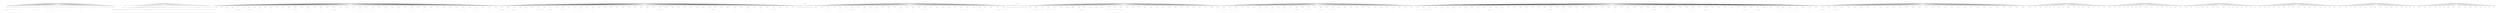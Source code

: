 digraph anon0 {
	graph [compound=true,
		fontname=Tahoma,
		fontsize=14,
		labelloc=t,
		margin=3,
		newrank=true,
		nodesep=0.02,
		pad=0.0555,
		ranksep=1.2
	];
	node [color=black,
		fontname=Tahoma,
		fontsize=8,
		height=0.25,
		margin=anon1,
		shape=ellipse,
		width=0.25
	];
	edge [arrowhead=none,
		color=black,
		constraint=true,
		fontname=Tahoma,
		headclip=false,
		headport=c,
		tailclip=false,
		tailport=c,
		weight=1
	];
	subgraph anon2 {
		graph [rank=same];
		anon3	[width=0.01];
		anon4	[width=0.01];
		anon5	[width=0.01];
		anon6	[width=0.01];
		anon7	[width=0.01];
		anon8	[width=0.01];
		anon9	[width=0.01];
		anon10	[width=0.01];
		anon11	[width=0.01];
		anon12	[width=0.01];
		anon13	[width=0.01];
		anon14	[width=0.01];
		anon15	[width=0.01];
		anon16	[width=0.01];
		anon17	[width=0.01];
		anon18	[width=0.01];
		anon19	[width=0.01];
		anon20	[width=0.01];
		anon21	[width=0.01];
		anon22	[width=0.01];
		anon23	[width=0.01];
		anon24	[width=0.01];
		anon25	[width=0.01];
		anon26	[width=0.01];
		anon27	[width=0.01];
		anon28	[width=0.01];
		anon29	[width=0.01];
		anon30	[width=0.01];
		anon31	[width=0.01];
		anon32	[width=0.01];
		anon33	[width=0.01];
		anon34	[width=0.01];
		anon35	[width=0.01];
		anon36	[width=0.01];
		anon37	[width=0.01];
		anon38	[width=0.01];
		anon39	[width=0.01];
		anon40	[width=0.01];
		anon41	[width=0.01];
		anon42	[width=0.01];
		anon43	[width=0.01];
		anon44	[width=0.01];
		anon45	[width=0.01];
		anon46	[width=0.01];
		anon47	[width=0.01];
		anon48	[width=0.01];
		anon49	[width=0.01];
		anon50	[width=0.01];
		anon51	[width=0.01];
		anon52	[width=0.01];
		anon53	[width=0.01];
		anon54	[width=0.01];
		anon55	[width=0.01];
		anon56	[width=0.01];
		anon57	[width=0.01];
		anon58	[width=0.01];
		anon59	[width=0.01];
		anon60	[width=0.01];
		anon61	[width=0.01];
		anon62	[width=0.01];
		anon63	[width=0.01];
		anon64	[width=0.01];
		anon65	[width=0.01];
		anon66	[width=0.01];
		anon67	[width=0.01];
		anon68	[width=0.01];
		anon69	[width=0.01];
		anon70	[width=0.01];
		anon71	[width=0.01];
		anon72	[width=0.01];
		anon73	[width=0.01];
		anon74	[width=0.01];
		anon75	[width=0.01];
		anon76	[width=0.01];
		anon77	[width=0.01];
		anon78	[width=0.01];
		anon79	[width=0.01];
		anon80	[width=0.01];
		anon81	[width=0.01];
		anon82	[width=0.01];
		anon83	[width=0.01];
		anon84	[width=0.01];
		anon85	[width=0.01];
		anon86	[width=0.01];
		anon87	[width=0.01];
		anon88	[width=0.01];
		anon89	[width=0.01];
		anon90	[width=0.01];
		anon91	[width=0.01];
		anon92	[width=0.01];
		anon93	[width=0.01];
		anon94	[width=0.01];
		anon95	[width=0.01];
		anon96	[width=0.01];
		anon97	[width=0.01];
		anon98	[width=0.01];
		anon99	[width=0.01];
		anon100	[width=0.01];
		anon101	[width=0.01];
		anon102	[width=0.01];
		anon103	[width=0.01];
		anon104	[width=0.01];
		anon105	[width=0.01];
		anon106	[width=0.01];
		anon107	[width=0.01];
		anon108	[width=0.01];
		anon109	[width=0.01];
		anon110	[width=0.01];
		anon111	[width=0.01];
		anon112	[width=0.01];
		anon113	[width=0.01];
		anon114	[width=0.01];
		anon115	[width=0.01];
		anon116	[width=0.01];
		anon117	[width=0.01];
		anon118	[width=0.01];
		anon119	[width=0.01];
		anon120	[width=0.01];
		anon121	[width=0.01];
		anon122	[width=0.01];
		anon123	[width=0.01];
		anon124	[width=0.01];
		anon125	[width=0.01];
		anon126	[width=0.01];
		anon127	[width=0.01];
		anon128	[width=0.01];
		anon129	[width=0.01];
		anon130	[width=0.01];
		anon131	[width=0.01];
		anon132	[width=0.01];
		anon133	[width=0.01];
		anon134	[width=0.01];
		anon135	[width=0.01];
		anon136	[width=0.01];
		anon137	[width=0.01];
		anon138	[width=0.01];
		anon139	[width=0.01];
		anon140	[width=0.01];
		anon141	[width=0.01];
		anon142	[width=0.01];
		anon143	[width=0.01];
		anon144	[width=0.01];
		anon145	[width=0.01];
		anon146	[width=0.01];
		anon147	[width=0.01];
		anon148	[width=0.01];
		anon149	[width=0.01];
		anon150	[width=0.01];
		anon151	[width=0.01];
		anon152	[width=0.01];
		anon153	[width=0.01];
		anon154	[width=0.01];
		anon155	[width=0.01];
		anon156	[width=0.01];
		anon157	[width=0.01];
		anon158	[width=0.01];
		anon159	[width=0.01];
		anon160	[width=0.01];
		anon161	[width=0.01];
		anon162	[width=0.01];
		anon163	[width=0.01];
		anon164	[width=0.01];
		anon165	[width=0.01];
		anon166	[width=0.01];
		anon167	[width=0.01];
		anon168	[width=0.01];
		anon169	[width=0.01];
		anon170	[width=0.01];
		anon171	[width=0.01];
		anon172	[width=0.01];
		anon173	[width=0.01];
		anon174	[width=0.01];
		anon175	[width=0.01];
		anon176	[width=0.01];
		anon177	[width=0.01];
		anon178	[width=0.01];
		anon179	[width=0.01];
		anon180	[width=0.01];
		anon181	[width=0.01];
		anon182	[width=0.01];
		anon183	[width=0.01];
		anon184	[width=0.01];
		anon185	[width=0.01];
		anon186	[width=0.01];
		anon187	[width=0.01];
		anon188	[width=0.01];
		anon189	[width=0.01];
		anon190	[width=0.01];
		anon191	[width=0.01];
		anon192	[width=0.01];
		anon193	[width=0.01];
		anon194	[width=0.01];
		anon195	[width=0.01];
		anon196	[width=0.01];
		anon197	[width=0.01];
		anon198	[width=0.01];
		anon199	[width=0.01];
		anon200	[width=0.01];
		anon201	[width=0.01];
		anon202	[width=0.01];
		anon203	[width=0.01];
		anon204	[width=0.01];
		anon205	[width=0.01];
		anon206	[width=0.01];
		anon207	[width=0.01];
		anon208	[width=0.01];
		anon209	[width=0.01];
		anon210	[width=0.01];
		anon211	[width=0.01];
		anon212	[width=0.01];
		anon213	[width=0.01];
		anon214	[width=0.01];
		anon215	[width=0.01];
		anon216	[width=0.01];
		anon217	[width=0.01];
		anon218	[width=0.01];
		anon219	[width=0.01];
		anon220	[width=0.01];
		anon221	[width=0.01];
		anon222	[width=0.01];
		anon223	[width=0.01];
		anon224	[width=0.01];
		anon225	[width=0.01];
		anon226	[width=0.01];
		anon227	[width=0.01];
		anon228	[width=0.01];
		anon229	[width=0.01];
		anon230	[width=0.01];
		anon231	[width=0.01];
		anon232	[width=0.01];
		anon233	[width=0.01];
		anon234	[width=0.01];
		anon235	[width=0.01];
		anon236	[width=0.01];
		anon237	[width=0.01];
		anon238	[width=0.01];
		anon239	[width=0.01];
		anon240	[width=0.01];
		anon241	[width=0.01];
		anon242	[width=0.01];
		anon243	[width=0.01];
		anon244	[width=0.01];
		anon245	[width=0.01];
		anon246	[width=0.01];
		anon247	[width=0.01];
		anon248	[width=0.01];
		anon249	[width=0.01];
		anon250	[width=0.01];
		anon251	[width=0.01];
		anon252	[width=0.01];
		anon253	[width=0.01];
		anon254	[width=0.01];
		anon255	[width=0.01];
		anon256	[width=0.01];
		anon257	[width=0.01];
		anon258	[width=0.01];
		anon259	[width=0.01];
		anon260	[width=0.01];
		anon261	[width=0.01];
		anon262	[width=0.01];
		anon263	[width=0.01];
		anon264	[width=0.01];
		anon265	[width=0.01];
		anon266	[width=0.01];
		anon267	[width=0.01];
		anon268	[width=0.01];
		anon269	[width=0.01];
		anon270	[width=0.01];
		anon271	[width=0.01];
		anon272	[width=0.01];
		anon273	[width=0.01];
		anon274	[width=0.01];
		anon275	[width=0.01];
		anon276	[width=0.01];
		anon277	[width=0.01];
		anon278	[width=0.01];
		anon279	[width=0.01];
		anon280	[width=0.01];
		anon281	[width=0.01];
		anon282	[width=0.01];
		anon283	[width=0.01];
		anon284	[width=0.01];
		anon285	[width=0.01];
		anon286	[width=0.01];
		anon287	[width=0.01];
		anon288	[width=0.01];
		anon289	[width=0.01];
		anon290	[width=0.01];
		anon291	[width=0.01];
		anon292	[width=0.01];
		anon293	[width=0.01];
		anon294	[width=0.01];
		anon295	[width=0.01];
		anon296	[width=0.01];
		anon297	[width=0.01];
		anon298	[width=0.01];
		anon299	[width=0.01];
		anon300	[width=0.01];
		anon301	[width=0.01];
		anon302	[width=0.01];
		anon303	[width=0.01];
		anon304	[width=0.01];
		anon305	[width=0.01];
		anon306	[width=0.01];
		anon307	[width=0.01];
		anon308	[width=0.01];
		anon309	[width=0.01];
		anon310	[width=0.01];
		anon311	[width=0.01];
		anon312	[width=0.01];
		anon313	[width=0.01];
		anon314	[width=0.01];
		anon315	[width=0.01];
		anon316	[width=0.01];
		anon317	[width=0.01];
		anon318	[width=0.01];
		anon319	[width=0.01];
		anon320	[width=0.01];
		anon321	[width=0.01];
		anon322	[width=0.01];
		anon323	[width=0.01];
		anon324	[width=0.01];
		anon325	[width=0.01];
		anon326	[width=0.01];
		anon327	[width=0.01];
		anon328	[width=0.01];
		anon329	[width=0.01];
		anon330	[width=0.01];
		anon331	[width=0.01];
		anon332	[width=0.01];
		anon333	[width=0.01];
		anon334	[width=0.01];
		anon335	[width=0.01];
		anon336	[width=0.01];
		anon337	[width=0.01];
		anon338	[width=0.01];
		anon339	[width=0.01];
		anon340	[width=0.01];
		anon341	[width=0.01];
		anon342	[width=0.01];
		anon343	[width=0.01];
		anon344	[width=0.01];
		anon345	[width=0.01];
		anon346	[width=0.01];
		anon347	[width=0.01];
		anon348	[width=0.01];
		anon349	[width=0.01];
		anon350	[width=0.01];
		anon351	[width=0.01];
		anon352	[width=0.01];
		anon353	[width=0.01];
		anon354	[width=0.01];
		anon355	[width=0.01];
		anon356	[width=0.01];
		anon357	[width=0.01];
		anon358	[width=0.01];
		anon359	[width=0.01];
		anon360	[width=0.01];
		anon361	[width=0.01];
		anon362	[width=0.01];
		anon363	[width=0.01];
		anon364	[width=0.01];
		anon365	[width=0.01];
		anon366	[width=0.01];
		anon367	[width=0.01];
		anon368	[width=0.01];
		anon369	[width=0.01];
		anon370	[width=0.01];
		anon371	[width=0.01];
		anon372	[width=0.01];
		anon373	[width=0.01];
		anon374	[width=0.01];
		anon375	[width=0.01];
		anon376	[width=0.01];
		anon377	[width=0.01];
		anon378	[width=0.01];
		anon379	[width=0.01];
		anon380	[width=0.01];
		anon381	[width=0.01];
		anon382	[width=0.01];
		anon383	[width=0.01];
		anon384	[width=0.01];
		anon385	[width=0.01];
		anon386	[width=0.01];
		anon387	[width=0.01];
		anon388	[width=0.01];
		anon389	[width=0.01];
		anon390	[width=0.01];
		anon391	[width=0.01];
		anon392	[width=0.01];
		anon393	[width=0.01];
		anon394	[width=0.01];
		anon395	[width=0.01];
		anon396	[width=0.01];
		anon397	[width=0.01];
		anon398	[width=0.01];
		anon399	[width=0.01];
		anon400	[width=0.01];
		anon401	[width=0.01];
		anon402	[width=0.01];
		anon403	[width=0.01];
		anon404	[width=0.01];
		anon405	[width=0.01];
		anon406	[width=0.01];
		anon407	[width=0.01];
		anon408	[width=0.01];
		anon409	[width=0.01];
		anon410	[width=0.01];
		anon411	[width=0.01];
		anon412	[width=0.01];
		anon413	[width=0.01];
		anon414	[width=0.01];
		anon415	[width=0.01];
		anon416	[width=0.01];
		anon417	[width=0.01];
		anon418	[width=0.01];
		anon419	[width=0.01];
		anon420	[width=0.01];
		anon421	[width=0.01];
		anon422	[width=0.01];
		anon423	[width=0.01];
		anon424	[width=0.01];
		anon425	[width=0.01];
		anon426	[width=0.01];
		anon427	[width=0.01];
		anon428	[width=0.01];
		anon429	[width=0.01];
		anon430	[width=0.01];
		anon431	[width=0.01];
		anon432	[width=0.01];
		anon433	[width=0.01];
		anon434	[width=0.01];
		anon435	[width=0.01];
		anon436	[width=0.01];
		anon437	[width=0.01];
		anon438	[width=0.01];
		anon439	[width=0.01];
		anon440	[width=0.01];
		anon441	[width=0.01];
		anon442	[width=0.01];
		anon443	[width=0.01];
		anon444	[width=0.01];
		anon445	[width=0.01];
		anon446	[width=0.01];
		anon447	[width=0.01];
		anon448	[width=0.01];
		anon449	[width=0.01];
		anon450	[width=0.01];
		anon451	[width=0.01];
		anon452	[width=0.01];
		anon453	[width=0.01];
		anon454	[width=0.01];
		anon455	[width=0.01];
		anon456	[width=0.01];
		anon457	[width=0.01];
		anon458	[width=0.01];
		anon459	[width=0.01];
		anon460	[width=0.01];
		anon461	[width=0.01];
		anon462	[width=0.01];
		anon463	[width=0.01];
		anon464	[width=0.01];
		anon465	[width=0.01];
		anon466	[width=0.01];
		anon467	[width=0.01];
		anon468	[width=0.01];
		anon469	[width=0.01];
		anon470	[width=0.01];
		anon471	[width=0.01];
		anon472	[width=0.01];
		anon473	[width=0.01];
		anon474	[width=0.01];
		anon475	[width=0.01];
		anon476	[width=0.01];
		anon477	[width=0.01];
		anon478	[width=0.01];
		anon479	[width=0.01];
		anon480	[width=0.01];
		anon481	[width=0.01];
		anon482	[width=0.01];
		anon483	[width=0.01];
		anon484	[width=0.01];
		anon485	[width=0.01];
		anon486	[width=0.01];
		anon487	[width=0.01];
		anon488	[width=0.01];
		anon489	[width=0.01];
		anon490	[width=0.01];
		anon491	[width=0.01];
		anon492	[width=0.01];
		anon493	[width=0.01];
		anon494	[width=0.01];
		anon495	[width=0.01];
		anon496	[width=0.01];
		anon497	[width=0.01];
		anon498	[width=0.01];
		anon499	[width=0.01];
		anon500	[width=0.01];
		anon501	[width=0.01];
		anon502	[width=0.01];
		anon503	[width=0.01];
		anon504	[width=0.01];
		anon505	[width=0.01];
		anon506	[width=0.01];
		anon507	[width=0.01];
		anon508	[width=0.01];
		anon509	[width=0.01];
		anon510	[width=0.01];
		anon511	[width=0.01];
		anon512	[width=0.01];
		anon513	[width=0.01];
		anon514	[width=0.01];
		anon515	[width=0.01];
		anon516	[width=0.01];
		anon517	[width=0.01];
		anon518	[width=0.01];
		anon519	[width=0.01];
		anon520	[width=0.01];
		anon521	[width=0.01];
		anon522	[width=0.01];
		anon523	[width=0.01];
		anon524	[width=0.01];
		anon525	[width=0.01];
		anon526	[width=0.01];
		anon527	[width=0.01];
		anon528	[width=0.01];
		anon529	[width=0.01];
		anon530	[width=0.01];
		anon531	[width=0.01];
		anon532	[width=0.01];
		anon533	[width=0.01];
		anon534	[width=0.01];
		anon535	[width=0.01];
		anon536	[width=0.01];
		anon537	[width=0.01];
		anon538	[width=0.01];
		anon539	[width=0.01];
		anon540	[width=0.01];
		anon541	[width=0.01];
		anon542	[width=0.01];
		anon543	[width=0.01];
		anon544	[width=0.01];
		anon545	[width=0.01];
		anon546	[width=0.01];
		anon547	[width=0.01];
		anon548	[width=0.01];
		anon549	[width=0.01];
		anon550	[width=0.01];
		anon551	[width=0.01];
		anon552	[width=0.01];
		anon553	[width=0.01];
		anon554	[width=0.01];
		anon555	[width=0.01];
		anon556	[width=0.01];
		anon557	[width=0.01];
		anon558	[width=0.01];
		anon559	[width=0.01];
		anon560	[width=0.01];
		anon561	[width=0.01];
		anon562	[width=0.01];
		anon563	[width=0.01];
		anon564	[width=0.01];
		anon565	[width=0.01];
		anon566	[width=0.01];
		anon567	[width=0.01];
		anon568	[width=0.01];
		anon569	[width=0.01];
		anon570	[width=0.01];
		anon571	[width=0.01];
		anon572	[width=0.01];
		anon573	[width=0.01];
		anon574	[width=0.01];
		anon575	[width=0.01];
		anon576	[width=0.01];
		anon577	[width=0.01];
		anon578	[width=0.01];
		anon579	[width=0.01];
		anon580	[width=0.01];
		anon581	[width=0.01];
		anon582	[width=0.01];
		anon583	[width=0.01];
		anon584	[width=0.01];
		anon585	[width=0.01];
		anon586	[width=0.01];
		anon587	[width=0.01];
		anon588	[width=0.01];
		anon589	[width=0.01];
		anon590	[width=0.01];
		anon591	[width=0.01];
		anon592	[width=0.01];
		anon593	[width=0.01];
		anon594	[width=0.01];
		anon595	[width=0.01];
		anon596	[width=0.01];
		anon597	[width=0.01];
		anon598	[width=0.01];
		anon599	[width=0.01];
		anon600	[width=0.01];
		anon601	[width=0.01];
		anon602	[width=0.01];
		anon603	[width=0.01];
		anon604	[width=0.01];
		anon605	[width=0.01];
		anon606	[width=0.01];
		anon607	[width=0.01];
		anon608	[width=0.01];
		anon609	[width=0.01];
		anon610	[width=0.01];
		anon611	[width=0.01];
		anon612	[width=0.01];
		anon613	[width=0.01];
		anon614	[width=0.01];
		anon615	[width=0.01];
		anon616	[width=0.01];
		anon617	[width=0.01];
		anon618	[width=0.01];
		anon619	[width=0.01];
		anon620	[width=0.01];
		anon621	[width=0.01];
		anon622	[width=0.01];
		anon623	[width=0.01];
		anon624	[width=0.01];
		anon625	[width=0.01];
		anon626	[width=0.01];
		anon627	[width=0.01];
		anon628	[width=0.01];
		anon629	[width=0.01];
		anon630	[width=0.01];
		anon631	[width=0.01];
		anon632	[width=0.01];
		anon633	[width=0.01];
		anon634	[width=0.01];
		anon635	[width=0.01];
		anon636	[width=0.01];
		anon637	[width=0.01];
		anon638	[width=0.01];
		anon639	[width=0.01];
		anon640	[width=0.01];
		anon641	[width=0.01];
		anon642	[width=0.01];
		anon643	[width=0.01];
		anon644	[width=0.01];
		anon645	[width=0.01];
		anon646	[width=0.01];
		anon647	[width=0.01];
		anon648	[width=0.01];
		anon649	[width=0.01];
		anon650	[width=0.01];
		anon651	[width=0.01];
		anon652	[width=0.01];
		anon653	[width=0.01];
		anon654	[width=0.01];
		anon655	[width=0.01];
		anon656	[width=0.01];
		anon657	[width=0.01];
		anon658	[width=0.01];
		anon659	[width=0.01];
		anon660	[width=0.01];
		anon661	[width=0.01];
		anon662	[width=0.01];
		anon663	[width=0.01];
		anon664	[width=0.01];
		anon665	[width=0.01];
		anon666	[width=0.01];
		anon667	[width=0.01];
		anon668	[width=0.01];
		anon669	[width=0.01];
		anon670	[width=0.01];
		anon671	[width=0.01];
		anon672	[width=0.01];
		anon673	[width=0.01];
		anon674	[width=0.01];
		anon675	[width=0.01];
		anon676	[width=0.01];
		anon677	[width=0.01];
		anon678	[width=0.01];
		anon679	[width=0.01];
		anon680	[width=0.01];
		anon681	[width=0.01];
		anon682	[width=0.01];
		anon683	[width=0.01];
		anon684	[width=0.01];
		anon685	[width=0.01];
		anon686	[width=0.01];
		anon687	[width=0.01];
		anon688	[width=0.01];
		anon689	[width=0.01];
		anon690	[width=0.01];
		anon691	[width=0.01];
		anon692	[width=0.01];
		anon693	[width=0.01];
		anon694	[width=0.01];
		anon695	[width=0.01];
		anon696	[width=0.01];
		anon697	[width=0.01];
		anon698	[width=0.01];
		anon699	[width=0.01];
		anon700	[width=0.01];
		anon701	[width=0.01];
		anon702	[width=0.01];
		anon703	[width=0.01];
		anon704	[width=0.01];
		anon705	[width=0.01];
		anon706	[width=0.01];
		anon707	[width=0.01];
		anon708	[width=0.01];
		anon709	[width=0.01];
		anon710	[width=0.01];
		anon711	[width=0.01];
		anon712	[width=0.01];
		anon713	[width=0.01];
		anon714	[width=0.01];
		anon715	[width=0.01];
		anon716	[width=0.01];
		anon717	[width=0.01];
		anon718	[width=0.01];
		anon719	[width=0.01];
		anon720	[width=0.01];
		anon721	[width=0.01];
		anon722	[width=0.01];
		anon723	[width=0.01];
		anon724	[width=0.01];
		anon725	[width=0.01];
		anon726	[width=0.01];
		anon727	[width=0.01];
		anon728	[width=0.01];
		anon729	[width=0.01];
		anon730	[width=0.01];
		anon731	[width=0.01];
		anon732	[width=0.01];
		anon733	[width=0.01];
		anon734	[width=0.01];
		anon735	[width=0.01];
		anon736	[width=0.01];
		anon737	[width=0.01];
		anon738	[width=0.01];
		anon739	[width=0.01];
		anon740	[width=0.01];
		anon741	[width=0.01];
		anon742	[width=0.01];
		anon743	[width=0.01];
		anon744	[width=0.01];
		anon745	[width=0.01];
		anon746	[width=0.01];
		anon747	[width=0.01];
		anon748	[width=0.01];
		anon749	[width=0.01];
		anon750	[width=0.01];
		anon751	[width=0.01];
		anon752	[width=0.01];
		anon753	[width=0.01];
		anon754	[width=0.01];
		anon755	[width=0.01];
		anon756	[width=0.01];
		anon757	[width=0.01];
		anon758	[width=0.01];
		anon759	[width=0.01];
		anon760	[width=0.01];
		anon761	[width=0.01];
		anon762	[width=0.01];
		anon763	[width=0.01];
		anon764	[width=0.01];
		anon765	[width=0.01];
		anon766	[width=0.01];
		anon767	[width=0.01];
		anon768	[width=0.01];
		anon769	[width=0.01];
		anon770	[width=0.01];
		anon771	[width=0.01];
		anon772	[width=0.01];
		anon773	[width=0.01];
		anon774	[width=0.01];
		anon775	[width=0.01];
		anon776	[width=0.01];
		anon777	[width=0.01];
		anon778	[width=0.01];
		anon779	[width=0.01];
		anon780	[width=0.01];
		anon781	[width=0.01];
		anon782	[width=0.01];
		anon783	[width=0.01];
		anon784	[width=0.01];
		anon785	[width=0.01];
		anon786	[width=0.01];
		anon787	[width=0.01];
		anon788	[width=0.01];
		anon789	[width=0.01];
		anon790	[width=0.01];
		anon791	[width=0.01];
		anon792	[width=0.01];
		anon793	[width=0.01];
		anon794	[width=0.01];
		anon795	[width=0.01];
		anon796	[width=0.01];
		anon797	[width=0.01];
		anon798	[width=0.01];
		anon799	[width=0.01];
		anon800	[width=0.01];
		anon801	[width=0.01];
		anon802	[width=0.01];
		anon803	[width=0.01];
		anon804	[width=0.01];
		anon805	[width=0.01];
		anon806	[width=0.01];
		anon807	[width=0.01];
		anon808	[width=0.01];
		anon809	[width=0.01];
		anon810	[width=0.01];
		anon811	[width=0.01];
		anon812	[width=0.01];
		anon813	[width=0.01];
		anon814	[width=0.01];
		anon815	[width=0.01];
		anon816	[width=0.01];
		anon817	[width=0.01];
		anon818	[width=0.01];
		anon819	[width=0.01];
		anon820	[width=0.01];
		anon821	[width=0.01];
		anon822	[width=0.01];
		anon823	[width=0.01];
		anon824	[width=0.01];
		anon825	[width=0.01];
		anon826	[width=0.01];
		anon827	[width=0.01];
		anon828	[width=0.01];
		anon829	[width=0.01];
		anon830	[width=0.01];
		anon831	[width=0.01];
		anon832	[width=0.01];
		anon833	[width=0.01];
		anon834	[width=0.01];
		anon835	[width=0.01];
		anon836	[width=0.01];
		anon837	[width=0.01];
		anon838	[width=0.01];
		anon839	[width=0.01];
		anon840	[width=0.01];
		anon841	[width=0.01];
		anon842	[width=0.01];
		anon843	[width=0.01];
		anon844	[width=0.01];
		anon845	[width=0.01];
		anon846	[width=0.01];
		anon847	[width=0.01];
		anon848	[width=0.01];
		anon849	[width=0.01];
		anon850	[width=0.01];
		anon851	[width=0.01];
		anon852	[width=0.01];
		anon853	[width=0.01];
		anon854	[width=0.01];
		anon855	[width=0.01];
		anon856	[width=0.01];
		anon857	[width=0.01];
		anon858	[width=0.01];
		anon859	[width=0.01];
		anon860	[width=0.01];
		anon861	[width=0.01];
		anon862	[width=0.01];
		anon863	[width=0.01];
		anon864	[width=0.01];
		anon865	[width=0.01];
		anon866	[width=0.01];
		anon867	[width=0.01];
		anon868	[width=0.01];
		anon869	[width=0.01];
		anon870	[width=0.01];
		anon871	[width=0.01];
		anon872	[width=0.01];
		anon873	[width=0.01];
		anon874	[width=0.01];
		anon875	[width=0.01];
		anon876	[width=0.01];
		anon877	[width=0.01];
		anon878	[width=0.01];
		anon879	[width=0.01];
		anon880	[width=0.01];
		anon881	[width=0.01];
		anon882	[width=0.01];
		anon883	[width=0.01];
		anon884	[width=0.01];
		anon885	[width=0.01];
		anon886	[width=0.01];
		anon887	[width=0.01];
		anon888	[width=0.01];
		anon889	[width=0.01];
		anon890	[width=0.01];
		anon891	[width=0.01];
		anon892	[width=0.01];
		anon893	[width=0.01];
		anon894	[width=0.01];
		anon895	[width=0.01];
		anon896	[width=0.01];
		anon897	[width=0.01];
		anon898	[width=0.01];
		anon899	[width=0.01];
		anon900	[width=0.01];
		anon901	[width=0.01];
		anon902	[width=0.01];
		anon903	[width=0.01];
		anon904	[width=0.01];
		anon905	[width=0.01];
		anon906	[width=0.01];
		anon907	[width=0.01];
		anon908	[width=0.01];
		anon909	[width=0.01];
		anon910	[width=0.01];
		anon911	[width=0.01];
		anon912	[width=0.01];
		anon913	[width=0.01];
		anon914	[width=0.01];
		anon915	[width=0.01];
		anon916	[width=0.01];
		anon917	[width=0.01];
		anon918	[width=0.01];
		anon919	[width=0.01];
		anon920	[width=0.01];
		anon921	[width=0.01];
		anon922	[width=0.01];
		anon923	[width=0.01];
		anon924	[width=0.01];
		anon925	[width=0.01];
		anon926	[width=0.01];
		anon927	[width=0.01];
		anon928	[width=0.01];
		anon929	[width=0.01];
		anon930	[width=0.01];
		anon931	[width=0.01];
		anon932	[width=0.01];
		anon933	[width=0.01];
		anon934	[width=0.01];
		anon935	[width=0.01];
		anon936	[width=0.01];
		anon937	[width=0.01];
		anon938	[width=0.01];
		anon939	[width=0.01];
		anon940	[width=0.01];
		anon941	[width=0.01];
		anon942	[width=0.01];
		anon943	[width=0.01];
		anon944	[width=0.01];
		anon945	[width=0.01];
		anon946	[width=0.01];
		anon947	[width=0.01];
		anon948	[width=0.01];
		anon949	[width=0.01];
		anon950	[width=0.01];
		anon951	[width=0.01];
		anon952	[width=0.01];
		anon953	[width=0.01];
		anon954	[width=0.01];
		anon955	[width=0.01];
		anon956	[width=0.01];
		anon957	[width=0.01];
		anon958	[width=0.01];
		anon959	[width=0.01];
		anon960	[width=0.01];
		anon961	[width=0.01];
		anon962	[width=0.01];
		anon963	[width=0.01];
		anon964	[width=0.01];
		anon965	[width=0.01];
		anon966	[width=0.01];
		anon967	[width=0.01];
		anon968	[width=0.01];
		anon969	[width=0.01];
		anon970	[width=0.01];
		anon971	[width=0.01];
		anon972	[width=0.01];
		anon973	[width=0.01];
		anon974	[width=0.01];
		anon975	[width=0.01];
		anon976	[width=0.01];
		anon977	[width=0.01];
		anon978	[width=0.01];
		anon979	[width=0.01];
		anon980	[width=0.01];
		anon981	[width=0.01];
		anon982	[width=0.01];
		anon983	[width=0.01];
		anon984	[width=0.01];
		anon985	[width=0.01];
		anon986	[width=0.01];
		anon987	[width=0.01];
		anon988	[width=0.01];
		anon989	[width=0.01];
		anon990	[width=0.01];
		anon991	[width=0.01];
		anon992	[width=0.01];
		anon993	[width=0.01];
		anon994	[width=0.01];
		anon995	[width=0.01];
		anon996	[width=0.01];
		anon997	[width=0.01];
		anon998	[width=0.01];
		anon999	[width=0.01];
		anon1000	[width=0.01];
		anon1001	[width=0.01];
		anon1002	[width=0.01];
		anon1003	[width=0.01];
		anon1004	[width=0.01];
		anon1005	[width=0.01];
		anon1006	[width=0.01];
		anon1007	[width=0.01];
		anon1008	[width=0.01];
		anon1009	[width=0.01];
		anon1010	[width=0.01];
		anon1011	[width=0.01];
		anon1012	[width=0.01];
		anon1013	[width=0.01];
		anon1014	[width=0.01];
		anon1015	[width=0.01];
		anon1016	[width=0.01];
		anon1017	[width=0.01];
		anon1018	[width=0.01];
		anon1019	[width=0.01];
		anon1020	[width=0.01];
		anon1021	[width=0.01];
		anon1022	[width=0.01];
		anon1023	[width=0.01];
		anon1024	[width=0.01];
		anon1025	[width=0.01];
		anon1026	[width=0.01];
		anon1027	[width=0.01];
		anon1028	[width=0.01];
		anon1029	[width=0.01];
		anon1030	[width=0.01];
		anon1031	[width=0.01];
		anon1032	[width=0.01];
		anon1033	[width=0.01];
		anon1034	[width=0.01];
		anon1035	[width=0.01];
		anon1036	[width=0.01];
		anon1037	[width=0.01];
		anon1038	[width=0.01];
		anon1039	[width=0.01];
		anon1040	[width=0.01];
		anon1041	[width=0.01];
		anon1042	[width=0.01];
		anon1043	[width=0.01];
		anon1044	[width=0.01];
		anon1045	[width=0.01];
		anon1046	[width=0.01];
		anon1047	[width=0.01];
		anon1048	[width=0.01];
		anon1049	[width=0.01];
		anon1050	[width=0.01];
		anon1051	[width=0.01];
		anon1052	[width=0.01];
		anon1053	[width=0.01];
		anon1054	[width=0.01];
		anon1055	[width=0.01];
		anon1056	[width=0.01];
		anon1057	[width=0.01];
		anon1058	[width=0.01];
		anon1059	[width=0.01];
		anon1060	[width=0.01];
		anon1061	[width=0.01];
		anon1062	[width=0.01];
		anon1063	[width=0.01];
		anon1064	[width=0.01];
		anon1065	[width=0.01];
		anon1066	[width=0.01];
		anon1067	[width=0.01];
		anon1068	[width=0.01];
		anon1069	[width=0.01];
		anon1070	[width=0.01];
		anon1071	[width=0.01];
		anon1072	[width=0.01];
		anon1073	[width=0.01];
		anon1074	[width=0.01];
		anon1075	[width=0.01];
		anon1076	[width=0.01];
		anon1077	[width=0.01];
		anon1078	[width=0.01];
		anon1079	[width=0.01];
		anon1080	[width=0.01];
		anon1081	[width=0.01];
		anon1082	[width=0.01];
		anon1083	[width=0.01];
		anon1084	[width=0.01];
		anon1085	[width=0.01];
		anon1086	[width=0.01];
		anon1087	[width=0.01];
		anon1088	[width=0.01];
		anon1089	[width=0.01];
		anon1090	[width=0.01];
		anon1091	[width=0.01];
		anon1092	[width=0.01];
		anon1093	[width=0.01];
		anon1094	[width=0.01];
		anon1095	[width=0.01];
		anon1096	[width=0.01];
		anon1097	[width=0.01];
		anon1098	[width=0.01];
		anon1099	[width=0.01];
		anon1100	[width=0.01];
		anon1101	[width=0.01];
		anon1102	[width=0.01];
		anon1103	[width=0.01];
		anon1104	[width=0.01];
		anon1105	[width=0.01];
		anon1106	[width=0.01];
		anon1107	[width=0.01];
		anon1108	[width=0.01];
		anon1109	[width=0.01];
		anon1110	[width=0.01];
		anon1111	[width=0.01];
		anon1112	[width=0.01];
		anon1113	[width=0.01];
		anon1114	[width=0.01];
		anon1115	[width=0.01];
		anon1116	[width=0.01];
		anon1117	[width=0.01];
		anon1118	[width=0.01];
		anon1119	[width=0.01];
		anon1120	[width=0.01];
		anon1121	[width=0.01];
		anon1122	[width=0.01];
		anon1123	[width=0.01];
		anon1124	[width=0.01];
		anon1125	[width=0.01];
		anon1126	[width=0.01];
		anon1127	[width=0.01];
		anon1128	[width=0.01];
		anon1129	[width=0.01];
		anon1130	[width=0.01];
		anon1131	[width=0.01];
		anon1132	[width=0.01];
		anon1133	[width=0.01];
		anon1134	[width=0.01];
		anon1135	[width=0.01];
		anon1136	[width=0.01];
		anon1137	[width=0.01];
		anon1138	[width=0.01];
		anon1139	[width=0.01];
		anon1140	[width=0.01];
		anon1141	[width=0.01];
		anon1142	[width=0.01];
		anon1143	[width=0.01];
		anon1144	[width=0.01];
		anon1145	[width=0.01];
		anon1146	[width=0.01];
		anon1147	[width=0.01];
		anon1148	[width=0.01];
		anon1149	[width=0.01];
		anon1150	[width=0.01];
		anon1151	[width=0.01];
		anon1152	[width=0.01];
		anon1153	[width=0.01];
		anon1154	[width=0.01];
		anon1155	[width=0.01];
		anon1156	[width=0.01];
		anon1157	[width=0.01];
		anon1158	[width=0.01];
		anon1159	[width=0.01];
		anon1160	[width=0.01];
		anon1161	[width=0.01];
		anon1162	[width=0.01];
		anon1163	[width=0.01];
		anon1164	[width=0.01];
		anon1165	[width=0.01];
		anon1166	[width=0.01];
		anon1167	[width=0.01];
		anon1168	[width=0.01];
		anon1169	[width=0.01];
		anon1170	[width=0.01];
		anon1171	[width=0.01];
		anon1172	[width=0.01];
		anon1173	[width=0.01];
		anon1174	[width=0.01];
		anon1175	[width=0.01];
		anon1176	[width=0.01];
		anon1177	[width=0.01];
		anon1178	[width=0.01];
		anon1179	[width=0.01];
		anon1180	[width=0.01];
		anon1181	[width=0.01];
		anon1182	[width=0.01];
		anon1183	[width=0.01];
		anon1184	[width=0.01];
		anon1185	[width=0.01];
		anon1186	[width=0.01];
		anon1187	[width=0.01];
		anon1188	[width=0.01];
		anon1189	[width=0.01];
		anon1190	[width=0.01];
		anon1191	[width=0.01];
		anon1192	[width=0.01];
		anon1193	[width=0.01];
		anon1194	[width=0.01];
		anon1195	[width=0.01];
		anon1196	[width=0.01];
		anon1197	[width=0.01];
		anon1198	[width=0.01];
		anon1199	[width=0.01];
		anon1200	[width=0.01];
		anon1201	[width=0.01];
		anon1202	[width=0.01];
		anon1203	[width=0.01];
		anon1204	[width=0.01];
		anon1205	[width=0.01];
		anon1206	[width=0.01];
		anon1207	[width=0.01];
		anon1208	[width=0.01];
		anon1209	[width=0.01];
		anon1210	[width=0.01];
		anon1211	[width=0.01];
		anon1212	[width=0.01];
		anon1213	[width=0.01];
		anon1214	[width=0.01];
		anon1215	[width=0.01];
		anon1216	[width=0.01];
		anon1217	[width=0.01];
		anon1218	[width=0.01];
		anon1219	[width=0.01];
		anon1220	[width=0.01];
		anon1221	[width=0.01];
		anon1222	[width=0.01];
		anon1223	[width=0.01];
		anon1224	[width=0.01];
		anon1225	[width=0.01];
		anon1226	[width=0.01];
		anon1227	[width=0.01];
		anon1228	[width=0.01];
		anon1229	[width=0.01];
		anon1230	[width=0.01];
		anon1231	[width=0.01];
		anon1232	[width=0.01];
		anon1233	[width=0.01];
		anon1234	[width=0.01];
		anon1235	[width=0.01];
		anon1236	[width=0.01];
		anon1237	[width=0.01];
		anon1238	[width=0.01];
		anon1239	[width=0.01];
		anon1240	[width=0.01];
		anon1241	[width=0.01];
		anon1242	[width=0.01];
		anon1243	[width=0.01];
		anon1244	[width=0.01];
		anon1245	[width=0.01];
		anon1246	[width=0.01];
		anon1247	[width=0.01];
		anon1248	[width=0.01];
		anon1249	[width=0.01];
		anon1250	[width=0.01];
		anon1251	[width=0.01];
		anon1252	[width=0.01];
		anon1253	[width=0.01];
		anon1254	[width=0.01];
		anon1255	[width=0.01];
		anon1256	[width=0.01];
		anon1257	[width=0.01];
		anon1258	[width=0.01];
		anon1259	[width=0.01];
		anon1260	[width=0.01];
		anon1261	[width=0.01];
		anon1262	[width=0.01];
		anon1263	[width=0.01];
		anon1264	[width=0.01];
		anon1265	[width=0.01];
		anon1266	[width=0.01];
		anon1267	[width=0.01];
		anon1268	[width=0.01];
		anon1269	[width=0.01];
		anon1270	[width=0.01];
		anon1271	[width=0.01];
		anon1272	[width=0.01];
		anon1273	[width=0.01];
		anon1274	[width=0.01];
		anon1275	[width=0.01];
		anon1276	[width=0.01];
		anon1277	[width=0.01];
		anon1278	[width=0.01];
		anon1279	[width=0.01];
		anon1280	[width=0.01];
		anon1281	[width=0.01];
		anon1282	[width=0.01];
		anon1283	[width=0.01];
		anon1284	[width=0.01];
		anon1285	[width=0.01];
		anon1286	[width=0.01];
		anon1287	[width=0.01];
		anon1288	[width=0.01];
		anon1289	[width=0.01];
		anon1290	[width=0.01];
		anon1291	[width=0.01];
		anon1292	[width=0.01];
		anon1293	[width=0.01];
		anon1294	[width=0.01];
		anon1295	[width=0.01];
		anon1296	[width=0.01];
		anon1297	[width=0.01];
		anon1298	[width=0.01];
		anon1299	[width=0.01];
		anon1300	[width=0.01];
		anon1301	[width=0.01];
		anon1302	[width=0.01];
		anon1303	[width=0.01];
		anon1304	[width=0.01];
		anon1305	[width=0.01];
		anon1306	[width=0.01];
		anon1307	[width=0.01];
		anon1308	[width=0.01];
		anon1309	[width=0.01];
		anon1310	[width=0.01];
		anon1311	[width=0.01];
		anon1312	[width=0.01];
		anon1313	[width=0.01];
		anon1314	[width=0.01];
		anon1315	[width=0.01];
		anon1316	[width=0.01];
		anon1317	[width=0.01];
		anon1318	[width=0.01];
		anon1319	[width=0.01];
		anon1320	[width=0.01];
		anon1321	[width=0.01];
		anon1322	[width=0.01];
		anon1323	[width=0.01];
		anon1324	[width=0.01];
		anon1325	[width=0.01];
		anon1326	[width=0.01];
		anon1327	[width=0.01];
		anon1328	[width=0.01];
		anon1329	[width=0.01];
		anon1330	[width=0.01];
		anon1331	[width=0.01];
		anon1332	[width=0.01];
		anon1333	[width=0.01];
		anon1334	[width=0.01];
		anon1335	[width=0.01];
		anon1336	[width=0.01];
		anon1337	[width=0.01];
		anon1338	[width=0.01];
		anon1339	[width=0.01];
		anon1340	[width=0.01];
		anon1341	[width=0.01];
		anon1342	[width=0.01];
		anon1343	[width=0.01];
		anon1344	[width=0.01];
		anon1345	[width=0.01];
		anon1346	[width=0.01];
		anon1347	[width=0.01];
		anon1348	[width=0.01];
		anon1349	[width=0.01];
		anon1350	[width=0.01];
		anon1351	[width=0.01];
		anon1352	[width=0.01];
		anon1353	[width=0.01];
		anon1354	[width=0.01];
		anon1355	[width=0.01];
		anon1356	[width=0.01];
		anon1357	[width=0.01];
		anon1358	[width=0.01];
		anon1359	[width=0.01];
		anon1360	[width=0.01];
		anon1361	[width=0.01];
		anon1362	[width=0.01];
		anon1363	[width=0.01];
		anon1364	[width=0.01];
		anon1365	[width=0.01];
		anon1366	[width=0.01];
		anon1367	[width=0.01];
		anon1368	[width=0.01];
		anon1369	[width=0.01];
		anon1370	[width=0.01];
		anon1371	[width=0.01];
		anon1372	[width=0.01];
		anon1373	[width=0.01];
		anon1374	[width=0.01];
		anon1375	[width=0.01];
		anon1376	[width=0.01];
		anon1377	[width=0.01];
		anon1378	[width=0.01];
		anon1379	[width=0.01];
		anon1380	[width=0.01];
		anon1381	[width=0.01];
		anon1382	[width=0.01];
		anon1383	[width=0.01];
		anon1384	[width=0.01];
		anon1385	[width=0.01];
		anon1386	[width=0.01];
		anon1387	[width=0.01];
		anon1388	[width=0.01];
		anon1389	[width=0.01];
		anon1390	[width=0.01];
		anon1391	[width=0.01];
		anon1392	[width=0.01];
		anon1393	[width=0.01];
		anon1394	[width=0.01];
		anon1395	[width=0.01];
		anon1396	[width=0.01];
		anon1397	[width=0.01];
		anon1398	[width=0.01];
		anon1399	[width=0.01];
		anon1400	[width=0.01];
		anon1401	[width=0.01];
		anon1402	[width=0.01];
		anon1403	[width=0.01];
		anon1404	[width=0.01];
		anon1405	[width=0.01];
		anon1406	[width=0.01];
		anon1407	[width=0.01];
		anon1408	[width=0.01];
		anon1409	[width=0.01];
		anon1410	[width=0.01];
		anon1411	[width=0.01];
		anon1412	[width=0.01];
		anon1413	[width=0.01];
		anon1414	[width=0.01];
		anon1415	[width=0.01];
		anon1416	[width=0.01];
		anon1417	[width=0.01];
		anon1418	[width=0.01];
		anon1419	[width=0.01];
		anon1420	[width=0.01];
		anon1421	[width=0.01];
		anon1422	[width=0.01];
		anon1423	[width=0.01];
		anon1424	[width=0.01];
		anon1425	[width=0.01];
		anon1426	[width=0.01];
		anon1427	[width=0.01];
		anon1428	[width=0.01];
		anon1429	[width=0.01];
		anon1430	[width=0.01];
		anon1431	[width=0.01];
		anon1432	[width=0.01];
		anon1433	[width=0.01];
		anon1434	[width=0.01];
		anon1435	[width=0.01];
		anon1436	[width=0.01];
		anon1437	[width=0.01];
		anon1438	[width=0.01];
		anon1439	[width=0.01];
		anon1440	[width=0.01];
		anon1441	[width=0.01];
		anon1442	[width=0.01];
		anon1443	[width=0.01];
		anon1444	[width=0.01];
		anon1445	[width=0.01];
		anon1446	[width=0.01];
		anon1447	[width=0.01];
		anon1448	[width=0.01];
		anon1449	[width=0.01];
		anon1450	[width=0.01];
		anon1451	[width=0.01];
		anon1452	[width=0.01];
		anon1453	[width=0.01];
		anon1454	[width=0.01];
		anon1455	[width=0.01];
		anon1456	[width=0.01];
		anon1457	[width=0.01];
		anon1458	[width=0.01];
		anon1459	[width=0.01];
		anon1460	[width=0.01];
		anon1461	[width=0.01];
		anon1462	[width=0.01];
		anon1463	[width=0.01];
		anon1464	[width=0.01];
		anon1465	[width=0.01];
		anon1466	[width=0.01];
		anon1467	[width=0.01];
		anon1468	[width=0.01];
		anon1469	[width=0.01];
		anon1470	[width=0.01];
		anon1471	[width=0.01];
		anon1472	[width=0.01];
		anon1473	[width=0.01];
		anon1474	[width=0.01];
		anon1475	[width=0.01];
		anon1476	[width=0.01];
		anon1477	[width=0.01];
		anon1478	[width=0.01];
		anon1479	[width=0.01];
		anon1480	[width=0.01];
		anon1481	[width=0.01];
		anon1482	[width=0.01];
		anon1483	[width=0.01];
		anon1484	[width=0.01];
		anon1485	[width=0.01];
		anon1486	[width=0.01];
		anon1487	[width=0.01];
		anon1488	[width=0.01];
		anon1489	[width=0.01];
		anon1490	[width=0.01];
		anon1491	[width=0.01];
		anon1492	[width=0.01];
		anon1493	[width=0.01];
		anon1494	[width=0.01];
		anon1495	[width=0.01];
		anon1496	[width=0.01];
		anon1497	[width=0.01];
		anon1498	[width=0.01];
		anon1499	[width=0.01];
		anon1500	[width=0.01];
		anon1501	[width=0.01];
		anon1502	[width=0.01];
		anon1503	[width=0.01];
		anon1504	[width=0.01];
		anon1505	[width=0.01];
		anon1506	[width=0.01];
		anon1507	[width=0.01];
		anon1508	[width=0.01];
		anon1509	[width=0.01];
		anon1510	[width=0.01];
		anon1511	[width=0.01];
		anon1512	[width=0.01];
		anon1513	[width=0.01];
		anon1514	[width=0.01];
		anon1515	[width=0.01];
		anon1516	[width=0.01];
		anon1517	[width=0.01];
		anon1518	[width=0.01];
		anon1519	[width=0.01];
		anon1520	[width=0.01];
		anon1521	[width=0.01];
		anon1522	[width=0.01];
		anon1523	[width=0.01];
		anon1524	[width=0.01];
		anon1525	[width=0.01];
		anon1526	[width=0.01];
		anon1527	[width=0.01];
		anon1528	[width=0.01];
		anon1529	[width=0.01];
		anon1530	[width=0.01];
		anon1531	[width=0.01];
		anon1532	[width=0.01];
		anon1533	[width=0.01];
		anon1534	[width=0.01];
		anon1535	[width=0.01];
		anon1536	[width=0.01];
		anon1537	[width=0.01];
		anon1538	[width=0.01];
		anon1539	[width=0.01];
		anon1540	[width=0.01];
		anon1541	[width=0.01];
		anon1542	[width=0.01];
		anon1543	[width=0.01];
		anon1544	[width=0.01];
		anon1545	[width=0.01];
		anon1546	[width=0.01];
		anon1547	[width=0.01];
		anon1548	[width=0.01];
		anon1549	[width=0.01];
		anon1550	[width=0.01];
		anon1551	[width=0.01];
		anon1552	[width=0.01];
		anon1553	[width=0.01];
		anon1554	[width=0.01];
		anon1555	[width=0.01];
		anon1556	[width=0.01];
		anon1557	[width=0.01];
		anon1558	[width=0.01];
		anon1559	[width=0.01];
		anon1560	[width=0.01];
		anon1561	[width=0.01];
		anon1562	[width=0.01];
		anon1563	[width=0.01];
		anon1564	[width=0.01];
		anon1565	[width=0.01];
		anon1566	[width=0.01];
		anon1567	[width=0.01];
		anon1568	[width=0.01];
		anon1569	[width=0.01];
		anon1570	[width=0.01];
		anon1571	[width=0.01];
		anon1572	[width=0.01];
		anon1573	[width=0.01];
		anon1574	[width=0.01];
		anon1575	[width=0.01];
		anon1576	[width=0.01];
		anon1577	[width=0.01];
		anon1578	[width=0.01];
		anon1579	[width=0.01];
		anon1580	[width=0.01];
		anon1581	[width=0.01];
		anon1582	[width=0.01];
		anon1583	[width=0.01];
		anon1584	[width=0.01];
		anon1585	[width=0.01];
		anon1586	[width=0.01];
		anon1587	[width=0.01];
		anon1588	[width=0.01];
		anon1589	[width=0.01];
		anon1590	[width=0.01];
		anon1591	[width=0.01];
		anon1592	[width=0.01];
		anon1593	[width=0.01];
		anon1594	[width=0.01];
		anon1595	[width=0.01];
		anon1596	[width=0.01];
		anon1597	[width=0.01];
		anon1598	[width=0.01];
		anon1599	[width=0.01];
		anon1600	[width=0.01];
		anon1601	[width=0.01];
		anon1602	[width=0.01];
		anon1603	[width=0.01];
		anon1604	[width=0.01];
		anon1605	[width=0.01];
		anon1606	[width=0.01];
		anon1607	[width=0.01];
		anon1608	[width=0.01];
		anon1609	[width=0.01];
		anon1610	[width=0.01];
		anon1611	[width=0.01];
		anon1612	[width=0.01];
		anon1613	[width=0.01];
		anon1614	[width=0.01];
		anon1615	[width=0.01];
		anon1616	[width=0.01];
		anon1617	[width=0.01];
		anon1618	[width=0.01];
		anon1619	[width=0.01];
		anon1620	[width=0.01];
		anon1621	[width=0.01];
		anon1622	[width=0.01];
		anon1623	[width=0.01];
		anon1624	[width=0.01];
		anon1625	[width=0.01];
		anon1626	[width=0.01];
		anon1627	[width=0.01];
		anon1628	[width=0.01];
		anon1629	[width=0.01];
		anon1630	[width=0.01];
		anon1631	[width=0.01];
		anon1632	[width=0.01];
		anon1633	[width=0.01];
		anon1634	[width=0.01];
		anon1635	[width=0.01];
		anon1636	[width=0.01];
		anon1637	[width=0.01];
		anon1638	[width=0.01];
		anon1639	[width=0.01];
		anon1640	[width=0.01];
		anon1641	[width=0.01];
		anon1642	[width=0.01];
		anon1643	[width=0.01];
		anon1644	[width=0.01];
		anon1645	[width=0.01];
		anon1646	[width=0.01];
		anon1647	[width=0.01];
		anon1648	[width=0.01];
		anon1649	[width=0.01];
		anon1650	[width=0.01];
		anon1651	[width=0.01];
		anon1652	[width=0.01];
		anon1653	[width=0.01];
		anon1654	[width=0.01];
		anon1655	[width=0.01];
		anon1656	[width=0.01];
		anon1657	[width=0.01];
		anon1658	[width=0.01];
		anon1659	[width=0.01];
		anon1660	[width=0.01];
		anon1661	[width=0.01];
		anon1662	[width=0.01];
		anon1663	[width=0.01];
		anon1664	[width=0.01];
		anon1665	[width=0.01];
		anon1666	[width=0.01];
		anon1667	[width=0.01];
		anon1668	[width=0.01];
		anon1669	[width=0.01];
		anon1670	[width=0.01];
		anon1671	[width=0.01];
		anon1672	[width=0.01];
		anon1673	[width=0.01];
		anon1674	[width=0.01];
		anon1675	[width=0.01];
		anon1676	[width=0.01];
		anon1677	[width=0.01];
		anon1678	[width=0.01];
		anon1679	[width=0.01];
		anon1680	[width=0.01];
		anon1681	[width=0.01];
		anon1682	[width=0.01];
		anon1683	[width=0.01];
		anon1684	[width=0.01];
		anon1685	[width=0.01];
		anon1686	[width=0.01];
		anon1687	[width=0.01];
		anon1688	[width=0.01];
		anon1689	[width=0.01];
		anon1690	[width=0.01];
		anon1691	[width=0.01];
		anon1692	[width=0.01];
		anon1693	[width=0.01];
		anon1694	[width=0.01];
		anon1695	[width=0.01];
		anon1696	[width=0.01];
		anon1697	[width=0.01];
		anon1698	[width=0.01];
		anon1699	[width=0.01];
		anon1700	[width=0.01];
		anon1701	[width=0.01];
		anon1702	[width=0.01];
		anon1703	[width=0.01];
		anon1704	[width=0.01];
		anon1705	[width=0.01];
		anon1706	[width=0.01];
		anon1707	[width=0.01];
		anon1708	[width=0.01];
		anon1709	[width=0.01];
		anon1710	[width=0.01];
		anon1711	[width=0.01];
		anon1712	[width=0.01];
		anon1713	[width=0.01];
		anon1714	[width=0.01];
		anon1715	[width=0.01];
		anon1716	[width=0.01];
		anon1717	[width=0.01];
		anon1718	[width=0.01];
		anon1719	[width=0.01];
		anon1720	[width=0.01];
		anon1721	[width=0.01];
		anon1722	[width=0.01];
		anon1723	[width=0.01];
		anon1724	[width=0.01];
		anon1725	[width=0.01];
		anon1726	[width=0.01];
		anon1727	[width=0.01];
		anon1728	[width=0.01];
		anon1729	[width=0.01];
		anon1730	[width=0.01];
		anon1731	[width=0.01];
		anon1732	[width=0.01];
		anon1733	[width=0.01];
		anon1734	[width=0.01];
		anon1735	[width=0.01];
		anon1736	[width=0.01];
		anon1737	[width=0.01];
		anon1738	[width=0.01];
		anon1739	[width=0.01];
		anon1740	[width=0.01];
		anon1741	[width=0.01];
		anon1742	[width=0.01];
		anon1743	[width=0.01];
		anon1744	[width=0.01];
		anon1745	[width=0.01];
		anon1746	[width=0.01];
		anon1747	[width=0.01];
		anon1748	[width=0.01];
		anon1749	[width=0.01];
		anon1750	[width=0.01];
		anon1751	[width=0.01];
		anon1752	[width=0.01];
		anon1753	[width=0.01];
		anon1754	[width=0.01];
		anon1755	[width=0.01];
		anon1756	[width=0.01];
		anon1757	[width=0.01];
		anon1758	[width=0.01];
		anon1759	[width=0.01];
		anon1760	[width=0.01];
		anon1761	[width=0.01];
		anon1762	[width=0.01];
		anon1763	[width=0.01];
		anon1764	[width=0.01];
		anon1765	[width=0.01];
		anon1766	[width=0.01];
		anon1767	[width=0.01];
		anon1768	[width=0.01];
		anon1769	[width=0.01];
		anon1770	[width=0.01];
		anon1771	[width=0.01];
		anon1772	[width=0.01];
		anon1773	[width=0.01];
		anon1774	[width=0.01];
		anon1775	[width=0.01];
		anon1776	[width=0.01];
		anon1777	[width=0.01];
		anon1778	[width=0.01];
		anon1779	[width=0.01];
		anon1780	[width=0.01];
		anon1781	[width=0.01];
		anon1782	[width=0.01];
		anon1783	[width=0.01];
		anon1784	[width=0.01];
		anon1785	[width=0.01];
		anon1786	[width=0.01];
		anon1787	[width=0.01];
		anon1788	[width=0.01];
		anon1789	[width=0.01];
		anon1790	[width=0.01];
		anon1791	[width=0.01];
		anon1792	[width=0.01];
		anon1793	[width=0.01];
		anon1794	[width=0.01];
		anon1795	[width=0.01];
		anon1796	[width=0.01];
		anon1797	[width=0.01];
		anon1798	[width=0.01];
		anon1799	[width=0.01];
		anon1800	[width=0.01];
		anon1801	[width=0.01];
		anon1802	[width=0.01];
		anon1803	[width=0.01];
		anon1804	[width=0.01];
		anon1805	[width=0.01];
		anon1806	[width=0.01];
		anon1807	[width=0.01];
		anon1808	[width=0.01];
		anon1809	[width=0.01];
		anon1810	[width=0.01];
		anon1811	[width=0.01];
		anon1812	[width=0.01];
		anon1813	[width=0.01];
		anon1814	[width=0.01];
		anon1815	[width=0.01];
		anon1816	[width=0.01];
		anon1817	[width=0.01];
		anon1818	[width=0.01];
		anon1819	[width=0.01];
		anon1820	[width=0.01];
		anon1821	[width=0.01];
		anon1822	[width=0.01];
		anon1823	[width=0.01];
		anon1824	[width=0.01];
		anon1825	[width=0.01];
		anon1826	[width=0.01];
		anon1827	[width=0.01];
		anon1828	[width=0.01];
		anon1829	[width=0.01];
		anon1830	[width=0.01];
		anon1831	[width=0.01];
		anon1832	[width=0.01];
		anon1833	[width=0.01];
		anon1834	[width=0.01];
		anon1835	[width=0.01];
		anon1836	[width=0.01];
		anon1837	[width=0.01];
		anon1838	[width=0.01];
		anon1839	[width=0.01];
		anon1840	[width=0.01];
		anon1841	[width=0.01];
		anon1842	[width=0.01];
		anon1843	[width=0.01];
		anon1844	[width=0.01];
		anon1845	[width=0.01];
		anon1846	[width=0.01];
		anon1847	[width=0.01];
		anon1848	[width=0.01];
		anon1849	[width=0.01];
		anon1850	[width=0.01];
		anon1851	[width=0.01];
		anon1852	[width=0.01];
		anon1853	[width=0.01];
		anon1854	[width=0.01];
		anon1855	[width=0.01];
		anon1856	[width=0.01];
		anon1857	[width=0.01];
		anon1858	[width=0.01];
		anon1859	[width=0.01];
		anon1860	[width=0.01];
		anon1861	[width=0.01];
		anon1862	[width=0.01];
		anon1863	[width=0.01];
		anon1864	[width=0.01];
		anon1865	[width=0.01];
		anon1866	[width=0.01];
		anon1867	[width=0.01];
		anon1868	[width=0.01];
		anon1869	[width=0.01];
		anon1870	[width=0.01];
		anon1871	[width=0.01];
		anon1872	[width=0.01];
		anon1873	[width=0.01];
		anon1874	[width=0.01];
		anon1875	[width=0.01];
		anon1876	[width=0.01];
		anon1877	[width=0.01];
		anon1878	[width=0.01];
		anon1879	[width=0.01];
		anon1880	[width=0.01];
		anon1881	[width=0.01];
		anon1882	[width=0.01];
		anon1883	[width=0.01];
		anon1884	[width=0.01];
		anon1885	[width=0.01];
		anon1886	[width=0.01];
		anon1887	[width=0.01];
		anon1888	[width=0.01];
		anon1889	[width=0.01];
		anon1890	[width=0.01];
		anon1891	[width=0.01];
		anon1892	[width=0.01];
		anon1893	[width=0.01];
		anon1894	[width=0.01];
		anon1895	[width=0.01];
		anon1896	[width=0.01];
		anon1897	[width=0.01];
		anon1898	[width=0.01];
		anon1899	[width=0.01];
		anon1900	[width=0.01];
		anon1901	[width=0.01];
		anon1902	[width=0.01];
		anon1903	[width=0.01];
		anon1904	[width=0.01];
		anon1905	[width=0.01];
		anon1906	[width=0.01];
		anon1907	[width=0.01];
		anon1908	[width=0.01];
		anon1909	[width=0.01];
		anon1910	[width=0.01];
		anon1911	[width=0.01];
		anon1912	[width=0.01];
		anon1913	[width=0.01];
		anon1914	[width=0.01];
		anon1915	[width=0.01];
		anon1916	[width=0.01];
		anon1917	[width=0.01];
		anon1918	[width=0.01];
		anon1919	[width=0.01];
		anon1920	[width=0.01];
		anon1921	[width=0.01];
		anon1922	[width=0.01];
		anon1923	[width=0.01];
		anon1924	[width=0.01];
		anon1925	[width=0.01];
		anon1926	[width=0.01];
		anon1927	[width=0.01];
		anon1928	[width=0.01];
		anon1929	[width=0.01];
		anon1930	[width=0.01];
		anon1931	[width=0.01];
		anon1932	[width=0.01];
		anon1933	[width=0.01];
		anon1934	[width=0.01];
		anon1935	[width=0.01];
		anon1936	[width=0.01];
		anon1937	[width=0.01];
		anon1938	[width=0.01];
		anon1939	[width=0.01];
		anon1940	[width=0.01];
		anon1941	[width=0.01];
		anon1942	[width=0.01];
		anon1943	[width=0.01];
		anon1944	[width=0.01];
		anon1945	[width=0.01];
		anon1946	[width=0.01];
		anon1947	[width=0.01];
		anon1948	[width=0.01];
		anon1949	[width=0.01];
		anon1950	[width=0.01];
		anon1951	[width=0.01];
		anon1952	[width=0.01];
		anon1953	[width=0.01];
		anon1954	[width=0.01];
		anon1955	[width=0.01];
		anon1956	[width=0.01];
		anon1957	[width=0.01];
		anon1958	[width=0.01];
		anon1959	[width=0.01];
		anon1960	[width=0.01];
		anon1961	[width=0.01];
		anon1962	[width=0.01];
		anon1963	[width=0.01];
		anon1964	[width=0.01];
		anon1965	[width=0.01];
		anon1966	[width=0.01];
		anon1967	[width=0.01];
		anon1968	[width=0.01];
		anon1969	[height=0,
			margin=0,
			shape=point,
			style=invis,
			width=0];
	}
	subgraph anon1970 {
		graph [rank=same];
		anon1971	[width=0.01];
		anon1972	[width=0.01];
		anon1973	[width=0.01];
		anon1974	[width=0.01];
		anon1975	[width=0.01];
		anon1976	[width=0.01];
		anon1977	[width=0.01];
		anon1978	[width=0.01];
		anon1979	[width=0.01];
		anon1980	[width=0.01];
		anon1981	[width=0.01];
		anon1982	[width=0.01];
		anon1983	[width=0.01];
		anon1984	[width=0.01];
		anon1985	[width=0.01];
		anon1986	[width=0.01];
		anon1987	[width=0.01];
		anon1988	[width=0.01];
		anon1989	[width=0.01];
		anon1990	[width=0.01];
		anon1991	[width=0.01];
		anon1992	[width=0.01];
		anon1993	[width=0.01];
		anon1994	[width=0.01];
		anon1995	[width=0.01];
		anon1996	[width=0.01];
		anon1997	[width=0.01];
		anon1998	[width=0.01];
		anon1999	[width=0.01];
		anon2000	[width=0.01];
		anon2001	[width=0.01];
		anon2002	[width=0.01];
		anon2003	[width=0.01];
		anon2004	[width=0.01];
		anon2005	[width=0.01];
		anon2006	[width=0.01];
		anon2007	[width=0.01];
		anon2008	[width=0.01];
		anon2009	[width=0.01];
		anon2010	[width=0.01];
		anon2011	[width=0.01];
		anon2012	[width=0.01];
		anon2013	[width=0.01];
		anon2014	[width=0.01];
		anon2015	[width=0.01];
		anon2016	[width=0.01];
		anon2017	[width=0.01];
		anon2018	[width=0.01];
		anon2019	[width=0.01];
		anon2020	[width=0.01];
		anon2021	[width=0.01];
		anon2022	[width=0.01];
		anon2023	[width=0.01];
		anon2024	[width=0.01];
		anon2025	[width=0.01];
		anon2026	[width=0.01];
		anon2027	[width=0.01];
		anon2028	[width=0.01];
		anon2029	[width=0.01];
		anon2030	[width=0.01];
		anon2031	[width=0.01];
		anon2032	[width=0.01];
		anon2033	[width=0.01];
		anon2034	[width=0.01];
		anon2035	[width=0.01];
		anon2036	[width=0.01];
		anon2037	[width=0.01];
		anon2038	[width=0.01];
		anon2039	[width=0.01];
		anon2040	[width=0.01];
		anon2041	[width=0.01];
		anon2042	[width=0.01];
		anon2043	[width=0.01];
		anon2044	[width=0.01];
		anon2045	[width=0.01];
		anon2046	[width=0.01];
		anon2047	[width=0.01];
		anon2048	[width=0.01];
		anon2049	[width=0.01];
		anon2050	[width=0.01];
		anon2051	[width=0.01];
		anon2052	[width=0.01];
		anon2053	[width=0.01];
		anon2054	[width=0.01];
		anon2055	[width=0.01];
		anon2056	[width=0.01];
		anon2057	[width=0.01];
		anon2058	[width=0.01];
		anon2059	[width=0.01];
		anon2060	[width=0.01];
		anon2061	[width=0.01];
		anon2062	[width=0.01];
		anon2063	[width=0.01];
		anon2064	[width=0.01];
		anon2065	[width=0.01];
		anon2066	[width=0.01];
		anon2067	[width=0.01];
		anon2068	[width=0.01];
		anon2069	[width=0.01];
		anon2070	[width=0.01];
		anon2071	[width=0.01];
		anon2072	[width=0.01];
		anon2073	[width=0.01];
		anon2074	[width=0.01];
		anon2075	[width=0.01];
		anon2076	[width=0.01];
		anon2077	[width=0.01];
		anon2078	[width=0.01];
		anon2079	[width=0.01];
		anon2080	[width=0.01];
		anon2081	[width=0.01];
		anon2082	[width=0.01];
		anon2083	[width=0.01];
		anon2084	[width=0.01];
		anon2085	[width=0.01];
		anon2086	[width=0.01];
		anon2087	[width=0.01];
		anon2088	[width=0.01];
		anon2089	[width=0.01];
		anon2090	[width=0.01];
		anon2091	[width=0.01];
		anon2092	[width=0.01];
		anon2093	[width=0.01];
		anon2094	[width=0.01];
		anon2095	[width=0.01];
		anon2096	[width=0.01];
		anon2097	[width=0.01];
		anon2098	[width=0.01];
		anon2099	[width=0.01];
		anon2100	[width=0.01];
		anon2101	[width=0.01];
		anon2102	[width=0.01];
		anon2103	[width=0.01];
		anon2104	[width=0.01];
		anon2105	[width=0.01];
		anon2106	[width=0.01];
		anon2107	[width=0.01];
		anon2108	[width=0.01];
		anon2109	[width=0.01];
		anon2110	[width=0.01];
		anon2111	[width=0.01];
		anon2112	[width=0.01];
		anon2113	[width=0.01];
		anon2114	[width=0.01];
		anon2115	[width=0.01];
		anon2116	[width=0.01];
		anon2117	[width=0.01];
		anon2118	[width=0.01];
		anon2119	[width=0.01];
		anon2120	[width=0.01];
		anon2121	[width=0.01];
		anon2122	[width=0.01];
		anon2123	[width=0.01];
		anon2124	[width=0.01];
		anon2125	[width=0.01];
		anon2126	[width=0.01];
		anon2127	[width=0.01];
		anon2128	[width=0.01];
		anon2129	[width=0.01];
		anon2130	[width=0.01];
		anon2131	[width=0.01];
		anon2132	[width=0.01];
		anon2133	[width=0.01];
		anon2134	[width=0.01];
		anon2135	[width=0.01];
		anon2136	[width=0.01];
		anon2137	[width=0.01];
		anon2138	[width=0.01];
		anon2139	[width=0.01];
		anon2140	[width=0.01];
		anon2141	[width=0.01];
		anon2142	[width=0.01];
		anon2143	[width=0.01];
		anon2144	[width=0.01];
		anon2145	[width=0.01];
		anon2146	[width=0.01];
		anon2147	[width=0.01];
		anon2148	[width=0.01];
		anon2149	[width=0.01];
		anon2150	[width=0.01];
		anon2151	[width=0.01];
		anon2152	[width=0.01];
		anon2153	[width=0.01];
		anon2154	[width=0.01];
		anon2155	[width=0.01];
		anon2156	[width=0.01];
		anon2157	[width=0.01];
		anon2158	[width=0.01];
		anon2159	[width=0.01];
		anon2160	[width=0.01];
		anon2161	[width=0.01];
		anon2162	[width=0.01];
		anon2163	[width=0.01];
		anon2164	[width=0.01];
		anon2165	[width=0.01];
		anon2166	[width=0.01];
		anon2167	[width=0.01];
		anon2168	[width=0.01];
		anon2169	[width=0.01];
		anon2170	[width=0.01];
		anon2171	[width=0.01];
		anon2172	[width=0.01];
		anon2173	[width=0.01];
		anon2174	[width=0.01];
		anon2175	[width=0.01];
		anon2176	[width=0.01];
		anon2177	[width=0.01];
		anon2178	[width=0.01];
		anon2179	[width=0.01];
		anon2180	[width=0.01];
		anon2181	[width=0.01];
		anon2182	[width=0.01];
		anon2183	[width=0.01];
		anon2184	[width=0.01];
		anon2185	[width=0.01];
		anon2186	[width=0.01];
		anon2187	[width=0.01];
		anon2188	[width=0.01];
		anon2189	[width=0.01];
		anon2190	[width=0.01];
		anon2191	[width=0.01];
		anon2192	[width=0.01];
		anon2193	[width=0.01];
		anon2194	[width=0.01];
		anon2195	[width=0.01];
		anon2196	[width=0.01];
		anon2197	[width=0.01];
		anon2198	[width=0.01];
		anon2199	[width=0.01];
		anon2200	[width=0.01];
		anon2201	[width=0.01];
		anon2202	[width=0.01];
		anon2203	[width=0.01];
		anon2204	[width=0.01];
		anon2205	[width=0.01];
		anon2206	[width=0.01];
		anon2207	[width=0.01];
		anon2208	[width=0.01];
		anon2209	[width=0.01];
		anon2210	[width=0.01];
		anon2211	[width=0.01];
		anon2212	[width=0.01];
		anon2213	[width=0.01];
		anon2214	[width=0.01];
		anon2215	[width=0.01];
		anon2216	[width=0.01];
		anon2217	[width=0.01];
		anon2218	[width=0.01];
		anon2219	[width=0.01];
		anon2220	[width=0.01];
		anon2221	[width=0.01];
		anon2222	[width=0.01];
		anon2223	[width=0.01];
		anon2224	[width=0.01];
		anon2225	[width=0.01];
		anon2226	[width=0.01];
		anon2227	[width=0.01];
		anon2228	[width=0.01];
		anon2229	[width=0.01];
		anon2230	[width=0.01];
		anon2231	[width=0.01];
		anon2232	[width=0.01];
		anon2233	[width=0.01];
		anon2234	[width=0.01];
		anon2235	[width=0.01];
		anon2236	[width=0.01];
		anon2237	[width=0.01];
		anon2238	[width=0.01];
		anon2239	[width=0.01];
		anon2240	[width=0.01];
		anon2241	[width=0.01];
		anon2242	[width=0.01];
		anon2243	[width=0.01];
		anon2244	[width=0.01];
		anon2245	[width=0.01];
		anon2246	[width=0.01];
		anon2247	[width=0.01];
		anon2248	[width=0.01];
		anon2249	[width=0.01];
		anon2250	[width=0.01];
		anon2251	[width=0.01];
		anon2252	[width=0.01];
		anon2253	[width=0.01];
		anon2254	[width=0.01];
		anon2255	[width=0.01];
		anon2256	[width=0.01];
		anon2257	[width=0.01];
		anon2258	[width=0.01];
		anon2259	[width=0.01];
		anon2260	[width=0.01];
		anon2261	[width=0.01];
		anon2262	[width=0.01];
		anon2263	[width=0.01];
		anon2264	[width=0.01];
		anon2265	[width=0.01];
		anon2266	[width=0.01];
		anon2267	[width=0.01];
		anon2268	[width=0.01];
		anon2269	[width=0.01];
		anon2270	[width=0.01];
		anon2271	[width=0.01];
		anon2272	[width=0.01];
		anon2273	[width=0.01];
		anon2274	[width=0.01];
		anon2275	[width=0.01];
		anon2276	[width=0.01];
		anon2277	[width=0.01];
		anon2278	[width=0.01];
		anon2279	[width=0.01];
		anon2280	[width=0.01];
		anon2281	[width=0.01];
		anon2282	[width=0.01];
		anon2283	[width=0.01];
		anon2284	[width=0.01];
		anon2285	[width=0.01];
		anon2286	[width=0.01];
		anon2287	[width=0.01];
		anon2288	[width=0.01];
		anon2289	[width=0.01];
		anon2290	[width=0.01];
		anon2291	[width=0.01];
		anon2292	[width=0.01];
		anon2293	[width=0.01];
		anon2294	[width=0.01];
		anon2295	[width=0.01];
		anon2296	[width=0.01];
		anon2297	[width=0.01];
		anon2298	[width=0.01];
		anon2299	[width=0.01];
		anon2300	[width=0.01];
		anon2301	[width=0.01];
		anon2302	[width=0.01];
		anon2303	[width=0.01];
		anon2304	[width=0.01];
		anon2305	[width=0.01];
		anon2306	[width=0.01];
		anon2307	[width=0.01];
		anon2308	[width=0.01];
		anon2309	[width=0.01];
		anon2310	[width=0.01];
		anon2311	[width=0.01];
		anon2312	[width=0.01];
		anon2313	[width=0.01];
		anon2314	[width=0.01];
		anon2315	[width=0.01];
		anon2316	[width=0.01];
		anon2317	[width=0.01];
		anon2318	[width=0.01];
		anon2319	[width=0.01];
		anon2320	[width=0.01];
		anon2321	[width=0.01];
		anon2322	[width=0.01];
		anon2323	[width=0.01];
		anon2324	[width=0.01];
		anon2325	[width=0.01];
		anon2326	[width=0.01];
		anon2327	[width=0.01];
		anon2328	[width=0.01];
		anon2329	[width=0.01];
		anon2330	[width=0.01];
		anon2331	[width=0.01];
		anon2332	[width=0.01];
		anon2333	[width=0.01];
		anon2334	[width=0.01];
		anon2335	[width=0.01];
		anon2336	[width=0.01];
		anon2337	[width=0.01];
		anon2338	[width=0.01];
		anon2339	[width=0.01];
		anon2340	[width=0.01];
		anon2341	[width=0.01];
		anon2342	[width=0.01];
		anon2343	[width=0.01];
		anon2344	[width=0.01];
		anon2345	[width=0.01];
		anon2346	[width=0.01];
		anon2347	[width=0.01];
		anon2348	[width=0.01];
		anon2349	[width=0.01];
		anon2350	[width=0.01];
		anon2351	[width=0.01];
		anon2352	[width=0.01];
		anon2353	[width=0.01];
		anon2354	[width=0.01];
		anon2355	[width=0.01];
		anon2356	[width=0.01];
		anon2357	[width=0.01];
		anon2358	[width=0.01];
		anon2359	[width=0.01];
		anon2360	[width=0.01];
		anon2361	[width=0.01];
		anon2362	[width=0.01];
		anon2363	[width=0.01];
		anon2364	[width=0.01];
		anon2365	[width=0.01];
		anon2366	[width=0.01];
		anon2367	[width=0.01];
		anon2368	[width=0.01];
		anon2369	[width=0.01];
		anon2370	[width=0.01];
		anon2371	[width=0.01];
		anon2372	[width=0.01];
		anon2373	[width=0.01];
		anon2374	[width=0.01];
		anon2375	[width=0.01];
		anon2376	[width=0.01];
		anon2377	[width=0.01];
		anon2378	[width=0.01];
		anon2379	[width=0.01];
		anon2380	[width=0.01];
		anon2381	[width=0.01];
		anon2382	[width=0.01];
		anon2383	[width=0.01];
		anon2384	[width=0.01];
		anon2385	[width=0.01];
		anon2386	[width=0.01];
		anon2387	[width=0.01];
		anon2388	[width=0.01];
		anon2389	[width=0.01];
		anon2390	[width=0.01];
		anon2391	[width=0.01];
		anon2392	[width=0.01];
		anon2393	[width=0.01];
		anon2394	[width=0.01];
		anon2395	[width=0.01];
		anon2396	[width=0.01];
		anon2397	[width=0.01];
		anon2398	[width=0.01];
		anon2399	[width=0.01];
		anon2400	[width=0.01];
		anon2401	[width=0.01];
		anon2402	[width=0.01];
		anon2403	[width=0.01];
		anon2404	[width=0.01];
		anon2405	[width=0.01];
		anon2406	[width=0.01];
		anon2407	[width=0.01];
		anon2408	[width=0.01];
		anon2409	[width=0.01];
		anon2410	[width=0.01];
		anon2411	[width=0.01];
		anon2412	[width=0.01];
		anon2413	[width=0.01];
		anon2414	[width=0.01];
		anon2415	[width=0.01];
		anon2416	[width=0.01];
		anon2417	[width=0.01];
		anon2418	[width=0.01];
		anon2419	[width=0.01];
		anon2420	[width=0.01];
		anon2421	[width=0.01];
		anon2422	[width=0.01];
		anon2423	[width=0.01];
		anon2424	[width=0.01];
		anon2425	[width=0.01];
		anon2426	[width=0.01];
		anon2427	[width=0.01];
		anon2428	[width=0.01];
		anon2429	[width=0.01];
		anon2430	[width=0.01];
		anon2431	[width=0.01];
		anon2432	[width=0.01];
		anon2433	[width=0.01];
		anon2434	[width=0.01];
		anon2435	[width=0.01];
		anon2436	[width=0.01];
		anon2437	[width=0.01];
		anon2438	[width=0.01];
		anon2439	[width=0.01];
		anon2440	[width=0.01];
		anon2441	[width=0.01];
		anon2442	[width=0.01];
		anon2443	[width=0.01];
		anon2444	[width=0.01];
		anon2445	[width=0.01];
		anon2446	[width=0.01];
		anon2447	[width=0.01];
		anon2448	[width=0.01];
		anon2449	[width=0.01];
		anon2450	[width=0.01];
		anon2451	[width=0.01];
		anon2452	[width=0.01];
		anon2453	[width=0.01];
		anon2454	[width=0.01];
		anon2455	[width=0.01];
		anon2456	[width=0.01];
		anon2457	[width=0.01];
		anon2458	[width=0.01];
		anon2459	[width=0.01];
		anon2460	[width=0.01];
		anon2461	[width=0.01];
		anon2462	[width=0.01];
		anon2463	[width=0.01];
		anon2464	[width=0.01];
		anon2465	[width=0.01];
		anon2466	[width=0.01];
		anon2467	[width=0.01];
		anon2468	[width=0.01];
		anon2469	[width=0.01];
		anon2470	[width=0.01];
		anon2471	[width=0.01];
		anon2472	[width=0.01];
		anon2473	[width=0.01];
		anon2474	[width=0.01];
		anon2475	[width=0.01];
		anon2476	[width=0.01];
		anon2477	[width=0.01];
		anon2478	[width=0.01];
		anon2479	[width=0.01];
		anon2480	[height=0,
			margin=0,
			shape=point,
			style=invis,
			width=0];
	}
	subgraph anon2481 {
		graph [rank=same];
		anon2482	[width=0.01];
		anon2483	[width=0.01];
		anon2484	[width=0.01];
		anon2485	[width=0.01];
		anon2486	[width=0.01];
		anon2487	[width=0.01];
		anon2488	[width=0.01];
		anon2489	[width=0.01];
		anon2490	[width=0.01];
		anon2491	[width=0.01];
		anon2492	[width=0.01];
		anon2493	[width=0.01];
		anon2494	[width=0.01];
		anon2495	[width=0.01];
		anon2496	[width=0.01];
		anon2497	[width=0.01];
		anon2498	[width=0.01];
		anon2499	[width=0.01];
		anon2500	[height=0,
			margin=0,
			shape=point,
			style=invis,
			width=0];
	}
	subgraph anon2501 {
		graph [rank=same];
		anon2502	[width=0.01];
		anon2503	[width=0.01];
		anon2504	[width=0.01];
		anon2505	[width=0.01];
		anon2506	[width=0.01];
		anon2507	[width=0.01];
		anon2508	[width=0.01];
		anon2509	[width=0.01];
		anon2510	[width=0.01];
		anon2511	[width=0.01];
		anon2512	[width=0.01];
		anon2513	[width=0.01];
		anon2514	[width=0.01];
		anon2515	[width=0.01];
		anon2516	[width=0.01];
		anon2517	[width=0.01];
		anon2518	[width=0.01];
		anon2519	[width=0.01];
		anon2520	[width=0.01];
		anon2521	[width=0.01];
		anon2522	[width=0.01];
		anon2523	[width=0.01];
		anon2524	[width=0.01];
		anon2525	[width=0.01];
		anon2526	[width=0.01];
		anon2527	[width=0.01];
		anon2528	[width=0.01];
		anon2529	[width=0.01];
		anon2530	[width=0.01];
		anon2531	[width=0.01];
		anon2532	[width=0.01];
		anon2533	[width=0.01];
		anon2534	[width=0.01];
		anon2535	[width=0.01];
		anon2536	[width=0.01];
		anon2537	[width=0.01];
		anon2538	[width=0.01];
		anon2539	[width=0.01];
		anon2540	[width=0.01];
		anon2541	[width=0.01];
		anon2542	[width=0.01];
		anon2543	[width=0.01];
		anon2544	[width=0.01];
		anon2545	[width=0.01];
		anon2546	[width=0.01];
		anon2547	[width=0.01];
		anon2548	[width=0.01];
		anon2549	[width=0.01];
		anon2550	[width=0.01];
		anon2551	[width=0.01];
		anon2552	[width=0.01];
		anon2553	[width=0.01];
		anon2554	[width=0.01];
		anon2555	[width=0.01];
		anon2556	[width=0.01];
		anon2557	[width=0.01];
		anon2558	[width=0.01];
		anon2559	[width=0.01];
		anon2560	[width=0.01];
		anon2561	[width=0.01];
		anon2562	[width=0.01];
		anon2563	[width=0.01];
		anon2564	[width=0.01];
		anon2565	[width=0.01];
		anon2566	[width=0.01];
		anon2567	[width=0.01];
		anon2568	[width=0.01];
		anon2569	[width=0.01];
		anon2570	[width=0.01];
		anon2571	[width=0.01];
		anon2572	[width=0.01];
		anon2573	[width=0.01];
		anon2574	[width=0.01];
		anon2575	[width=0.01];
		anon2576	[width=0.01];
		anon2577	[width=0.01];
		anon2578	[width=0.01];
		anon2579	[width=0.01];
		anon2580	[width=0.01];
		anon2581	[width=0.01];
		anon2582	[width=0.01];
		anon2583	[width=0.01];
		anon2584	[width=0.01];
		anon2585	[width=0.01];
		anon2586	[width=0.01];
		anon2587	[width=0.01];
		anon2588	[width=0.01];
		anon2589	[width=0.01];
		anon2590	[width=0.01];
		anon2591	[width=0.01];
		anon2592	[width=0.01];
		anon2593	[width=0.01];
		anon2594	[width=0.01];
		anon2595	[width=0.01];
		anon2596	[width=0.01];
		anon2597	[width=0.01];
		anon2598	[width=0.01];
		anon2599	[width=0.01];
		anon2600	[width=0.01];
		anon2601	[width=0.01];
		anon2602	[width=0.01];
		anon2603	[width=0.01];
		anon2604	[width=0.01];
		anon2605	[width=0.01];
		anon2606	[width=0.01];
		anon2607	[width=0.01];
		anon2608	[width=0.01];
		anon2609	[width=0.01];
		anon2610	[width=0.01];
		anon2611	[width=0.01];
		anon2612	[width=0.01];
		anon2613	[width=0.01];
		anon2614	[width=0.01];
		anon2615	[width=0.01];
		anon2616	[width=0.01];
		anon2617	[width=0.01];
		anon2618	[width=0.01];
		anon2619	[width=0.01];
		anon2620	[width=0.01];
		anon2621	[width=0.01];
		anon2622	[width=0.01];
		anon2623	[width=0.01];
		anon2624	[width=0.01];
		anon2625	[width=0.01];
		anon2626	[width=0.01];
		anon2627	[width=0.01];
		anon2628	[width=0.01];
		anon2629	[width=0.01];
		anon2630	[width=0.01];
		anon2631	[width=0.01];
		anon2632	[width=0.01];
		anon2633	[width=0.01];
		anon2634	[width=0.01];
		anon2635	[width=0.01];
		anon2636	[width=0.01];
		anon2637	[width=0.01];
		a2963a44e4b6d72a8e8c76c998c2e90ce8ab94f8	[width=0.01];
		a2cf83c22f61c3578ef1c1f3cdc3e91531ac2bec	[width=0.01];
		a4decfe2cdf695b4a0950b9745f68c1973c51829	[width=0.01];
		a724ec3f8e5b75be99d495cb0b48bb55e247bfc6	[width=0.01];
		a72b93884df81376edeceffe16adda88b9becf39	[width=0.01];
		abba005357688e55faf051c4cb61feb68a43b96a	[width=0.01];
		ad555f6b2cb727be29b451b92d0df4154c5d39de	[width=0.01];
		adf4b69fabd64fa1b9844984afa2120b069ba0c9	[width=0.01];
		afc3cdcabb02f26fcd107090f1ce211099f8a155	[width=0.01];
		b22815c44b5b319178eb5b3870e52b89f6d7fd65	[width=0.01];
		b3d9cf97b5a31edf62db3778e7a0af3427473123	[width=0.01];
		b4a8c518da836276626d9de4afd037d49223a0c4	[width=0.01];
		b4bce68a7e9fa718ce39de5d73503ef77dc12e44	[width=0.01];
		b65bc25129ba0448b3adf29f97c20364dd3c0b0d	[width=0.01];
		baf264ccdfd567d75467687a866a5c2db9efa0d3	[width=0.01];
		bc7848b0311e5c03ede1ecb86069cbe9f724281d	[width=0.01];
		bca64b1f615688bc9303bfa07b82ae9d65100f46	[width=0.01];
		bf9f345e25c2463808f07ff4ebec250d4a1af73b	[width=0.01];
		c05ca9275ff854227bae824c60fceac438dc1f1d	[width=0.01];
		c0ad52d52127188b26d663889f7df61f26940be5	[width=0.01];
		c831cd666b74f8334ba9f5402de443bee6a7ac5d	[width=0.01];
		caad4e6799dab14997fb3fe0e8a4453d95321a2f	[width=0.01];
		ce75ad5057734c9f6afdb19db491af48466ac971	[width=0.01];
		d0f8bb964eaeea0ac5be7306d4befe17a4f7fff3	[width=0.01];
		d1bec9a9b963ebc4b9ff1081a41fcd4f54707d2b	[width=0.01];
		d36348de254e758b3d009efafec94cdf56ae1ccd	[width=0.01];
		d55f5b0a77e1d9c3229e96285be288f6dd43a9b6	[width=0.01];
		d6e984e680df956320ce6b4888f993a78af0c9b5	[width=0.01];
		d954e74350020c0ff78a29028931824cad7404ac	[width=0.01];
		da3775a560613a457523964afc531fe9da2cfd78	[width=0.01];
		dbb0bf99f20325fa3d213ed41cb7c3ddc2c204d2	[width=0.01];
		dc7c7e2ae19da40a6693027fed5a9c49ab65a664	[width=0.01];
		dd0b58ddce43975026c61d88ca97d1172f5e16ac	[width=0.01];
		de0172b3b4d24fd4de98cfd74140bda5fb0c8795	[width=0.01];
		de0e83477b94e193667294fd929d9632130c400e	[width=0.01];
		e2c4dab9b66cce26fdd4eb937ecdd20a174f65ee	[width=0.01];
		e2d65cce694602d1ecefd8cc178a9c01720fae3c	[width=0.01];
		e317daefeb9d44286924059f26fb890795ae7254	[width=0.01];
		e4f90b380b951e2949b50947487b0a4c97da5d5e	[width=0.01];
		e84c6b28aefb057d527d5b53a27b7863deaa190e	[width=0.01];
		e88807b73017b1df905752b23852b621ccc7e496	[width=0.01];
		e8c413b864090c56a24b60cb587d2e8c2f089f33	[width=0.01];
		ea4c3334b19ea6d8ec9c405f102cda81b40fed84	[width=0.01];
		f223af2db99e9ece8c9090d06db5920dea771a7b	[width=0.01];
		f286fbc6257b41fd896b1e41fe099078eac2abe9	[width=0.01];
		f38f2570e5edf241b1386ed58b74f3b3cda84902	[width=0.01];
		f48d1c07a4f72cc7cb391e4a745af9c92f0743f1	[width=0.01];
		f49dd8819fb1edd88a7b6fdc42f37701bc21dbd3	[width=0.01];
		f4b671453079f45ffcbc9bc7b6b89a7fd4186297	[width=0.01];
		f4d400210ec1cdd426a810433b48e70e1c7dfa31	[width=0.01];
		f6908403b9e61571f2214bdce2e3cffd65c2b352	[width=0.01];
		fa186839916b5462065e83f3aafbecc872adc53f	[width=0.01];
		anon2638	[height=0,
			margin=0,
			shape=point,
			style=invis,
			width=0];
	}
	subgraph anon2639 {
		graph [label=anon2640,
			labelloc=t
		];
		subgraph anon2641 {
			graph [label=1,
				labelloc=t
			];
			anon2486;
			anon2489;
			anon2493;
		}
		subgraph anon2642 {
			graph [label=0,
				labelloc=t
			];
			anon2482;
			anon2484;
			anon2485;
			anon2487;
			anon2488;
			anon2490;
			anon2491;
			anon2492;
			anon2495;
			anon2496;
			anon2497;
			anon2498;
			anon2499;
		}
		subgraph anon2643 {
			graph [label=2,
				labelloc=t
			];
			anon2483;
			anon2494;
		}
	}
	subgraph anon2644 {
		graph [label=anon2645,
			labelloc=t
		];
		anon1971;
		anon1972;
		anon1973;
		anon1974;
		anon1975;
		anon1976;
		anon1977;
		anon1978;
		anon1979;
		anon1980;
		anon1981;
		anon1982;
		anon1983;
		anon1984;
	}
	subgraph anon2646 {
		graph [label=anon2645,
			labelloc=t
		];
		anon1985;
		anon1986;
		anon1987;
		anon1988;
		anon1989;
		anon1990;
		anon1991;
		anon1992;
		anon1993;
		anon1994;
		anon1995;
		anon1996;
		anon1997;
	}
	subgraph anon2647 {
		graph [label=anon2645,
			labelloc=t
		];
		anon2019;
		anon2020;
		anon2021;
		anon2022;
		anon2023;
		anon2024;
		anon2025;
		anon2026;
	}
	subgraph anon2648 {
		graph [label=anon2645,
			labelloc=t
		];
		anon1998;
		anon1999;
		anon2000;
		anon2001;
		anon2002;
		anon2003;
	}
	subgraph anon2649 {
		graph [label=anon2645,
			labelloc=t
		];
		anon2011;
		anon2012;
		anon2013;
		anon2014;
		anon2015;
		anon2016;
		anon2017;
		anon2018;
	}
	subgraph anon2650 {
		graph [label=anon2645,
			labelloc=t
		];
		anon2004;
		anon2005;
		anon2006;
		anon2007;
		anon2008;
		anon2009;
		anon2010;
	}
	subgraph anon2651 {
		graph [label=anon2645,
			labelloc=t
		];
		anon2027;
		anon2028;
		anon2029;
		anon2030;
		anon2031;
		anon2032;
		anon2033;
		anon2034;
	}
	subgraph anon2652 {
		graph [label=anon2645,
			labelloc=t
		];
		anon2043;
		anon2044;
		anon2045;
		anon2046;
		anon2047;
		anon2048;
		anon2049;
		anon2050;
	}
	subgraph anon2653 {
		graph [label=anon2645,
			labelloc=t
		];
		anon2035;
		anon2036;
		anon2037;
		anon2038;
		anon2039;
		anon2040;
		anon2041;
		anon2042;
	}
	subgraph anon2654 {
		graph [label=anon2645,
			labelloc=t
		];
		anon2051;
		anon2052;
		anon2053;
		anon2054;
		anon2055;
		anon2056;
		anon2057;
		anon2058;
	}
	subgraph anon2655 {
		graph [label=anon2645,
			labelloc=t
		];
		anon2075;
		anon2076;
		anon2077;
		anon2078;
		anon2079;
		anon2080;
		anon2081;
		anon2082;
	}
	subgraph anon2656 {
		graph [label=anon2645,
			labelloc=t
		];
		anon2083;
		anon2084;
		anon2085;
		anon2086;
		anon2087;
		anon2088;
		anon2089;
		anon2090;
	}
	subgraph anon2657 {
		graph [label=anon2645,
			labelloc=t
		];
		anon2067;
		anon2068;
		anon2069;
		anon2070;
		anon2071;
		anon2072;
		anon2073;
		anon2074;
	}
	subgraph anon2658 {
		graph [label=anon2645,
			labelloc=t
		];
		anon2059;
		anon2060;
		anon2061;
		anon2062;
		anon2063;
		anon2064;
		anon2065;
		anon2066;
	}
	subgraph anon2659 {
		graph [label=anon2645,
			labelloc=t
		];
		anon2091;
		anon2092;
		anon2093;
		anon2094;
		anon2095;
		anon2096;
		anon2097;
	}
	subgraph anon2660 {
		graph [label=anon2645,
			labelloc=t
		];
		anon2106;
		anon2107;
		anon2108;
		anon2109;
		anon2110;
		anon2111;
		anon2112;
		anon2113;
	}
	subgraph anon2661 {
		graph [label=anon2645,
			labelloc=t
		];
		anon2098;
		anon2099;
		anon2100;
		anon2101;
		anon2102;
		anon2103;
		anon2104;
		anon2105;
	}
	subgraph anon2662 {
		graph [label=anon2645,
			labelloc=t
		];
		anon2138;
		anon2139;
		anon2140;
		anon2141;
		anon2142;
		anon2143;
		anon2144;
		anon2145;
		anon2146;
		anon2147;
		anon2148;
		anon2149;
		anon2150;
		anon2151;
		anon2152;
		anon2153;
	}
	subgraph anon2663 {
		graph [label=anon2645,
			labelloc=t
		];
		anon2122;
		anon2123;
		anon2124;
		anon2125;
		anon2126;
		anon2127;
		anon2128;
		anon2129;
		anon2130;
		anon2131;
		anon2132;
		anon2133;
		anon2134;
		anon2135;
		anon2136;
		anon2137;
	}
	subgraph anon2664 {
		graph [label=anon2645,
			labelloc=t
		];
		anon2114;
		anon2115;
		anon2116;
		anon2117;
		anon2118;
		anon2119;
		anon2120;
		anon2121;
	}
	subgraph anon2665 {
		graph [label=anon2645,
			labelloc=t
		];
		anon2154;
		anon2155;
		anon2156;
		anon2157;
		anon2158;
		anon2159;
		anon2160;
		anon2161;
		anon2162;
		anon2163;
		anon2164;
		anon2165;
		anon2166;
	}
	subgraph anon2666 {
		graph [label=anon2645,
			labelloc=t
		];
		anon2167;
		anon2168;
		anon2169;
		anon2170;
		anon2171;
		anon2172;
		anon2173;
		anon2174;
		anon2175;
		anon2176;
		anon2177;
		anon2178;
		anon2179;
	}
	subgraph anon2667 {
		graph [label=anon2645,
			labelloc=t
		];
		anon2212;
		anon2213;
		anon2214;
		anon2215;
		anon2216;
		anon2217;
		anon2218;
		anon2219;
		anon2220;
		anon2221;
		anon2222;
		anon2223;
		anon2224;
		anon2225;
		anon2226;
		anon2227;
		anon2228;
		anon2229;
		anon2230;
		anon2231;
		anon2232;
		anon2233;
		anon2234;
		anon2235;
		anon2236;
		anon2237;
		anon2238;
		anon2239;
		anon2240;
		anon2241;
		anon2242;
		anon2243;
	}
	subgraph anon2668 {
		graph [label=anon2645,
			labelloc=t
		];
		anon2180;
		anon2181;
		anon2182;
		anon2183;
		anon2184;
		anon2185;
		anon2186;
		anon2187;
		anon2188;
		anon2189;
		anon2190;
		anon2191;
		anon2192;
		anon2193;
		anon2194;
		anon2195;
	}
	subgraph anon2669 {
		graph [label=anon2645,
			labelloc=t
		];
		anon2196;
		anon2197;
		anon2198;
		anon2199;
		anon2200;
		anon2201;
		anon2202;
		anon2203;
		anon2204;
		anon2205;
		anon2206;
		anon2207;
		anon2208;
		anon2209;
		anon2210;
		anon2211;
	}
	subgraph anon2670 {
		graph [label=anon2645,
			labelloc=t
		];
		anon2244;
		anon2245;
		anon2246;
		anon2247;
		anon2248;
		anon2249;
		anon2250;
		anon2251;
		anon2252;
		anon2253;
		anon2254;
		anon2255;
		anon2256;
		anon2257;
		anon2258;
		anon2259;
		anon2260;
		anon2261;
		anon2262;
		anon2263;
		anon2264;
		anon2265;
		anon2266;
		anon2267;
		anon2268;
		anon2269;
		anon2270;
		anon2271;
		anon2272;
		anon2273;
		anon2274;
		anon2275;
	}
	subgraph anon2671 {
		graph [label=anon2645,
			labelloc=t
		];
		anon2276;
		anon2277;
		anon2278;
		anon2279;
		anon2280;
		anon2281;
		anon2282;
		anon2283;
		anon2284;
		anon2285;
		anon2286;
		anon2287;
		anon2288;
		anon2289;
		anon2290;
		anon2291;
	}
	subgraph anon2672 {
		graph [label=anon2645,
			labelloc=t
		];
		anon2292;
		anon2293;
		anon2294;
		anon2295;
		anon2296;
		anon2297;
		anon2298;
		anon2299;
		anon2300;
		anon2301;
		anon2302;
		anon2303;
		anon2304;
		anon2305;
		anon2306;
		anon2307;
	}
	subgraph anon2673 {
		graph [label=anon2645,
			labelloc=t
		];
		anon2308;
		anon2309;
		anon2310;
		anon2311;
		anon2312;
		anon2313;
		anon2314;
		anon2315;
		anon2316;
		anon2317;
		anon2318;
		anon2319;
		anon2320;
		anon2321;
		anon2322;
		anon2323;
		anon2324;
		anon2325;
		anon2326;
		anon2327;
		anon2328;
		anon2329;
		anon2330;
	}
	subgraph anon2674 {
		graph [label=anon2645,
			labelloc=t
		];
		anon2331;
		anon2332;
		anon2333;
		anon2334;
		anon2335;
		anon2336;
		anon2337;
		anon2338;
		anon2339;
		anon2340;
		anon2341;
		anon2342;
		anon2343;
		anon2344;
		anon2345;
		anon2346;
		anon2347;
		anon2348;
		anon2349;
		anon2350;
		anon2351;
		anon2352;
		anon2353;
	}
	subgraph anon2675 {
		graph [label=anon2645,
			labelloc=t
		];
		anon2378;
		anon2379;
		anon2380;
		anon2381;
		anon2382;
		anon2383;
		anon2384;
		anon2385;
		anon2386;
		anon2387;
		anon2388;
		anon2389;
		anon2390;
		anon2391;
		anon2392;
		anon2393;
		anon2394;
		anon2395;
		anon2396;
		anon2397;
		anon2398;
		anon2399;
		anon2400;
		anon2401;
	}
	subgraph anon2676 {
		graph [label=anon2645,
			labelloc=t
		];
		anon2354;
		anon2355;
		anon2356;
		anon2357;
		anon2358;
		anon2359;
		anon2360;
		anon2361;
		anon2362;
		anon2363;
		anon2364;
		anon2365;
		anon2366;
		anon2367;
		anon2368;
		anon2369;
		anon2370;
		anon2371;
		anon2372;
		anon2373;
		anon2374;
		anon2375;
		anon2376;
		anon2377;
	}
	subgraph anon2677 {
		graph [label=anon2645,
			labelloc=t
		];
		anon2425;
		anon2426;
		anon2427;
		anon2428;
		anon2429;
		anon2430;
		anon2431;
		anon2432;
		anon2433;
		anon2434;
		anon2435;
		anon2436;
		anon2437;
		anon2438;
		anon2439;
		anon2440;
		anon2441;
		anon2442;
		anon2443;
		anon2444;
		anon2445;
		anon2446;
		anon2447;
	}
	subgraph anon2678 {
		graph [label=anon2645,
			labelloc=t
		];
		anon2402;
		anon2403;
		anon2404;
		anon2405;
		anon2406;
		anon2407;
		anon2408;
		anon2409;
		anon2410;
		anon2411;
		anon2412;
		anon2413;
		anon2414;
		anon2415;
		anon2416;
		anon2417;
		anon2418;
		anon2419;
		anon2420;
		anon2421;
		anon2422;
		anon2423;
		anon2424;
	}
	subgraph anon2679 {
		graph [label=D001,
			labelloc=t
		];
		anon3;
		anon5;
		anon8;
		anon11;
		anon14;
		anon22;
		anon30;
		anon38;
		anon46;
		anon54;
		anon62;
		anon70;
		anon78;
		anon86;
		anon94;
		anon102;
		anon110;
		anon118;
		anon126;
		anon134;
		anon142;
		anon150;
		anon158;
		anon166;
		anon174;
		anon182;
		anon190;
		anon198;
		anon206;
		anon214;
		anon393;
		anon400;
		anon407;
		anon414;
		anon421;
		anon428;
		anon435;
		anon442;
		anon449;
		anon456;
		anon463;
		anon470;
		anon477;
		anon485;
		anon492;
		anon499;
	}
	subgraph anon2680 {
		graph [label=anon2645,
			labelloc=t
		];
		anon2464;
		anon2465;
		anon2466;
		anon2467;
		anon2468;
		anon2469;
		anon2470;
		anon2471;
		anon2472;
		anon2473;
		anon2474;
		anon2475;
		anon2476;
		anon2477;
		anon2478;
		anon2479;
	}
	subgraph anon2681 {
		graph [label=anon2645,
			labelloc=t
		];
		anon2448;
		anon2449;
		anon2450;
		anon2451;
		anon2452;
		anon2453;
		anon2454;
		anon2455;
		anon2456;
		anon2457;
		anon2458;
		anon2459;
		anon2460;
		anon2461;
		anon2462;
		anon2463;
	}
	subgraph anon2682 {
		graph [label=E001,
			labelloc=t
		];
		anon15;
		anon23;
		anon31;
		anon39;
		anon47;
		anon55;
		anon63;
		anon71;
		anon79;
		anon87;
		anon95;
		anon103;
		anon111;
		anon119;
		anon127;
		anon135;
		anon143;
		anon151;
		anon159;
		anon167;
		anon175;
		anon183;
		anon191;
		anon199;
		anon207;
		anon215;
		anon222;
		anon228;
		anon234;
		anon241;
		anon248;
		anon255;
		anon261;
		anon268;
		anon275;
		anon282;
		anon289;
		anon296;
		anon302;
		anon309;
		anon316;
		anon323;
		anon330;
		anon336;
		anon343;
		anon349;
		anon355;
		anon361;
		anon367;
		anon373;
		anon378;
		anon383;
		anon388;
		anon394;
		anon401;
		anon408;
		anon415;
		anon422;
		anon429;
		anon436;
		anon443;
		anon450;
		anon457;
		anon464;
		anon471;
		anon478;
		anon486;
		anon493;
		anon500;
		anon506;
		anon511;
		anon516;
		anon521;
		anon526;
		anon531;
		anon536;
		anon542;
		anon548;
		anon566;
		anon571;
		anon576;
		anon581;
		anon586;
		anon591;
		anon596;
		anon601;
		anon606;
		anon611;
		anon616;
		anon621;
		anon626;
		anon631;
		anon636;
		anon641;
		anon646;
		anon651;
		anon656;
		anon661;
		anon666;
		anon671;
		anon676;
		anon681;
		anon686;
		anon691;
		anon696;
		anon701;
		anon706;
		anon711;
		anon716;
		anon721;
		anon726;
		anon731;
		anon736;
		anon741;
		anon746;
		anon751;
		anon756;
		anon761;
		anon766;
		anon771;
		anon776;
		anon781;
		anon786;
		anon791;
		anon796;
		anon801;
		anon806;
		anon811;
		anon816;
		anon821;
		anon826;
		anon831;
		anon836;
		anon841;
		anon846;
		anon851;
		anon856;
		anon861;
		anon866;
		anon871;
		anon876;
		anon881;
		anon886;
		anon891;
		anon896;
		anon901;
		anon906;
		anon911;
		anon916;
		anon921;
		anon926;
		anon931;
		anon936;
		anon941;
		anon946;
		anon951;
		anon956;
		anon961;
		anon966;
		anon971;
		anon976;
		anon981;
		anon986;
		anon991;
		anon996;
		anon1001;
		anon1006;
		anon1011;
		anon1016;
		anon1021;
		anon1026;
		anon1031;
		anon1036;
		anon1041;
		anon1046;
		anon1051;
		anon1056;
		anon1061;
		anon1066;
		anon1071;
		anon1076;
		anon1081;
		anon1086;
		anon1091;
		anon1096;
		anon1101;
		anon1106;
		anon1111;
		anon1116;
		anon1121;
		anon1126;
		anon1131;
		anon1136;
		anon1141;
		anon1146;
		anon1151;
		anon1156;
		anon1161;
		anon1166;
		anon1171;
		anon1176;
		anon1181;
		anon1186;
		anon1191;
		anon1196;
		anon1201;
		anon1206;
		anon1211;
		anon1216;
		anon1221;
		anon1226;
		anon1231;
		anon1236;
		anon1241;
		anon1246;
		anon1251;
		anon1256;
		anon1261;
		anon1266;
		anon1271;
		anon1276;
		anon1281;
		anon1286;
		anon1291;
		anon1296;
		anon1301;
		anon1306;
		anon1311;
		anon1316;
		anon1321;
		anon1326;
		anon1331;
		anon1336;
		anon1341;
		anon1346;
		anon1351;
		anon1356;
		anon1361;
		anon1366;
		anon1371;
		anon1375;
		anon1379;
		anon1383;
		anon1386;
		anon1389;
		anon1393;
		anon1396;
		anon1401;
		anon1405;
		anon1408;
		anon1412;
		anon1416;
		anon1420;
		anon1424;
		anon1428;
		anon1433;
		anon1436;
		anon1440;
		anon1443;
		anon1446;
		anon1449;
		anon1452;
		anon1456;
		anon1461;
		anon1465;
		anon1469;
		anon1473;
		anon1476;
		anon1479;
		anon1483;
		anon1487;
		anon1492;
		anon1495;
		anon1498;
		anon1500;
		anon1504;
		anon1508;
		anon1512;
		anon1516;
		anon1521;
		anon1524;
		anon1527;
		anon1531;
		anon1534;
		anon1538;
		anon1541;
		anon1544;
		anon1549;
		anon1552;
		anon1555;
		anon1559;
		anon1563;
		anon1567;
		anon1570;
		anon1574;
		anon1579;
		anon1583;
		anon1587;
		anon1591;
		anon1595;
		anon1599;
		anon1602;
		anon1606;
		anon1611;
		anon1615;
		anon1618;
		anon1622;
		anon1626;
		anon1630;
		anon1634;
		anon1637;
		anon1642;
		anon1646;
		anon1650;
		anon1654;
		anon1658;
		anon1661;
		anon1664;
		anon1667;
		anon1672;
		anon1676;
		anon1680;
		anon1684;
		anon1687;
		anon1690;
		anon1694;
		anon1698;
		anon1703;
		anon1707;
		anon1711;
		anon1715;
		anon1719;
		anon1722;
		anon1725;
		anon1729;
		anon1734;
		anon1739;
		anon1744;
		anon1749;
		anon1754;
		anon1759;
		anon1764;
		anon1769;
		anon1774;
		anon1779;
		anon1784;
		anon1789;
		anon1794;
		anon1799;
		anon1804;
		anon1809;
		anon1814;
		anon1819;
		anon1824;
		anon1829;
		anon1834;
		anon1839;
		anon1844;
		anon1849;
		anon1854;
		anon1859;
		anon1864;
		anon1869;
		anon1874;
		anon1879;
		anon1884;
		anon1889;
		anon1894;
		anon1899;
		anon1904;
		anon1909;
		anon1914;
		anon1919;
		anon1924;
		anon1929;
		anon1934;
		anon1939;
		anon1944;
		anon1949;
		anon1954;
		anon1959;
		anon1964;
	}
	subgraph anon2683 {
		graph [label=N001,
			labelloc=t
		];
		anon16;
		anon24;
		anon32;
		anon40;
		anon48;
		anon56;
		anon64;
		anon72;
		anon80;
		anon88;
		anon96;
		anon104;
		anon112;
		anon120;
		anon128;
		anon136;
		anon144;
		anon152;
		anon160;
		anon168;
		anon176;
		anon184;
		anon192;
		anon200;
		anon208;
		anon216;
		anon223;
		anon229;
		anon235;
		anon242;
		anon249;
		anon256;
		anon262;
		anon269;
		anon276;
		anon283;
		anon290;
		anon297;
		anon303;
		anon310;
		anon317;
		anon324;
		anon331;
		anon337;
		anon344;
		anon350;
		anon356;
		anon362;
		anon368;
		anon374;
		anon379;
		anon384;
		anon389;
		anon395;
		anon402;
		anon409;
		anon416;
		anon423;
		anon430;
		anon437;
		anon444;
		anon451;
		anon458;
		anon465;
		anon472;
		anon479;
		anon487;
		anon494;
		anon501;
		anon507;
		anon512;
		anon517;
		anon522;
		anon527;
		anon532;
		anon537;
		anon543;
		anon549;
		anon567;
		anon572;
		anon577;
		anon582;
		anon587;
		anon592;
		anon597;
		anon602;
		anon607;
		anon612;
		anon617;
		anon622;
		anon627;
		anon632;
		anon637;
		anon642;
		anon647;
		anon652;
		anon657;
		anon662;
		anon667;
		anon672;
		anon677;
		anon682;
		anon687;
		anon692;
		anon697;
		anon702;
		anon707;
		anon712;
		anon717;
		anon722;
		anon727;
		anon732;
		anon737;
		anon742;
		anon747;
		anon752;
		anon757;
		anon762;
		anon767;
		anon772;
		anon777;
		anon782;
		anon787;
		anon792;
		anon797;
		anon802;
		anon807;
		anon812;
		anon817;
		anon822;
		anon827;
		anon832;
		anon837;
		anon842;
		anon847;
		anon852;
		anon857;
		anon862;
		anon867;
		anon872;
		anon877;
		anon882;
		anon887;
		anon892;
		anon897;
		anon902;
		anon907;
		anon912;
		anon917;
		anon922;
		anon927;
		anon932;
		anon937;
		anon942;
		anon947;
		anon952;
		anon957;
		anon962;
		anon967;
		anon972;
		anon977;
		anon982;
		anon987;
		anon992;
		anon997;
		anon1002;
		anon1007;
		anon1012;
		anon1017;
		anon1022;
		anon1027;
		anon1032;
		anon1037;
		anon1042;
		anon1047;
		anon1052;
		anon1057;
		anon1062;
		anon1067;
		anon1072;
		anon1077;
		anon1082;
		anon1087;
		anon1092;
		anon1097;
		anon1102;
		anon1107;
		anon1112;
		anon1117;
		anon1122;
		anon1127;
		anon1132;
		anon1137;
		anon1142;
		anon1147;
		anon1152;
		anon1157;
		anon1162;
		anon1167;
		anon1172;
		anon1177;
		anon1182;
		anon1187;
		anon1192;
		anon1197;
		anon1202;
		anon1207;
		anon1212;
		anon1217;
		anon1222;
		anon1227;
		anon1232;
		anon1237;
		anon1242;
		anon1247;
		anon1252;
		anon1257;
		anon1262;
		anon1267;
		anon1272;
		anon1277;
		anon1282;
		anon1287;
		anon1292;
		anon1297;
		anon1302;
		anon1307;
		anon1312;
		anon1317;
		anon1322;
		anon1327;
		anon1332;
		anon1337;
		anon1342;
		anon1347;
		anon1352;
		anon1357;
		anon1362;
		anon1367;
		anon1397;
		anon1429;
		anon1457;
		anon1488;
		anon1517;
		anon1545;
		anon1575;
		anon1607;
		anon1638;
		anon1668;
		anon1699;
		anon1730;
		anon1735;
		anon1740;
		anon1745;
		anon1750;
		anon1755;
		anon1760;
		anon1765;
		anon1770;
		anon1775;
		anon1780;
		anon1785;
		anon1790;
		anon1795;
		anon1800;
		anon1805;
		anon1810;
		anon1815;
		anon1820;
		anon1825;
		anon1830;
		anon1835;
		anon1840;
		anon1845;
		anon1850;
		anon1855;
		anon1860;
		anon1865;
		anon1870;
		anon1875;
		anon1880;
		anon1885;
		anon1890;
		anon1895;
		anon1900;
		anon1905;
		anon1910;
		anon1915;
		anon1920;
		anon1925;
		anon1930;
		anon1935;
		anon1940;
		anon1945;
		anon1950;
		anon1955;
		anon1960;
		anon1965;
	}
	subgraph anon2684 {
		graph [label=P001,
			labelloc=t
		];
		anon17;
		anon25;
		anon33;
		anon41;
		anon49;
		anon57;
		anon65;
		anon73;
		anon81;
		anon89;
		anon97;
		anon105;
		anon113;
		anon121;
		anon129;
		anon137;
		anon145;
		anon153;
		anon161;
		anon169;
		anon177;
		anon185;
		anon193;
		anon201;
		anon209;
		anon217;
		anon224;
		anon230;
		anon236;
		anon243;
		anon250;
		anon257;
		anon263;
		anon270;
		anon277;
		anon284;
		anon291;
		anon298;
		anon304;
		anon311;
		anon318;
		anon325;
		anon332;
		anon338;
		anon345;
		anon351;
		anon357;
		anon363;
		anon369;
		anon375;
		anon380;
		anon385;
		anon390;
		anon396;
		anon403;
		anon410;
		anon417;
		anon424;
		anon431;
		anon438;
		anon445;
		anon452;
		anon459;
		anon466;
		anon473;
		anon480;
		anon488;
		anon495;
		anon502;
		anon508;
		anon513;
		anon518;
		anon523;
		anon528;
		anon533;
		anon538;
		anon544;
		anon550;
		anon568;
		anon573;
		anon578;
		anon583;
		anon588;
		anon593;
		anon598;
		anon603;
		anon608;
		anon613;
		anon618;
		anon623;
		anon628;
		anon633;
		anon638;
		anon643;
		anon648;
		anon653;
		anon658;
		anon663;
		anon668;
		anon673;
		anon678;
		anon683;
		anon688;
		anon693;
		anon698;
		anon703;
		anon708;
		anon713;
		anon718;
		anon723;
		anon728;
		anon733;
		anon738;
		anon743;
		anon748;
		anon753;
		anon758;
		anon763;
		anon768;
		anon773;
		anon778;
		anon783;
		anon788;
		anon793;
		anon798;
		anon803;
		anon808;
		anon813;
		anon818;
		anon823;
		anon828;
		anon833;
		anon838;
		anon843;
		anon848;
		anon853;
		anon858;
		anon863;
		anon868;
		anon873;
		anon878;
		anon883;
		anon888;
		anon893;
		anon898;
		anon903;
		anon908;
		anon913;
		anon918;
		anon923;
		anon928;
		anon933;
		anon938;
		anon943;
		anon948;
		anon953;
		anon958;
		anon963;
		anon968;
		anon973;
		anon978;
		anon983;
		anon988;
		anon993;
		anon998;
		anon1003;
		anon1008;
		anon1013;
		anon1018;
		anon1023;
		anon1028;
		anon1033;
		anon1038;
		anon1043;
		anon1048;
		anon1053;
		anon1058;
		anon1063;
		anon1068;
		anon1073;
		anon1078;
		anon1083;
		anon1088;
		anon1093;
		anon1098;
		anon1103;
		anon1108;
		anon1113;
		anon1118;
		anon1123;
		anon1128;
		anon1133;
		anon1138;
		anon1143;
		anon1148;
		anon1153;
		anon1158;
		anon1163;
		anon1168;
		anon1173;
		anon1178;
		anon1183;
		anon1188;
		anon1193;
		anon1198;
		anon1203;
		anon1208;
		anon1213;
		anon1218;
		anon1223;
		anon1228;
		anon1233;
		anon1238;
		anon1243;
		anon1248;
		anon1253;
		anon1258;
		anon1263;
		anon1268;
		anon1273;
		anon1278;
		anon1283;
		anon1288;
		anon1293;
		anon1298;
		anon1303;
		anon1308;
		anon1313;
		anon1318;
		anon1323;
		anon1328;
		anon1333;
		anon1338;
		anon1343;
		anon1348;
		anon1353;
		anon1358;
		anon1363;
		anon1368;
		anon1372;
		anon1376;
		anon1380;
		anon1390;
		anon1398;
		anon1402;
		anon1409;
		anon1413;
		anon1417;
		anon1421;
		anon1425;
		anon1430;
		anon1434;
		anon1437;
		anon1453;
		anon1458;
		anon1462;
		anon1466;
		anon1470;
		anon1480;
		anon1484;
		anon1489;
		anon1501;
		anon1505;
		anon1509;
		anon1513;
		anon1518;
		anon1522;
		anon1528;
		anon1532;
		anon1535;
		anon1546;
		anon1556;
		anon1560;
		anon1564;
		anon1571;
		anon1576;
		anon1580;
		anon1584;
		anon1588;
		anon1592;
		anon1596;
		anon1603;
		anon1608;
		anon1612;
		anon1619;
		anon1623;
		anon1627;
		anon1631;
		anon1639;
		anon1643;
		anon1647;
		anon1651;
		anon1655;
		anon1669;
		anon1673;
		anon1677;
		anon1681;
		anon1691;
		anon1695;
		anon1700;
		anon1704;
		anon1708;
		anon1712;
		anon1716;
		anon1726;
		anon1731;
		anon1736;
		anon1741;
		anon1746;
		anon1751;
		anon1756;
		anon1761;
		anon1766;
		anon1771;
		anon1776;
		anon1781;
		anon1786;
		anon1791;
		anon1796;
		anon1801;
		anon1806;
		anon1811;
		anon1816;
		anon1821;
		anon1826;
		anon1831;
		anon1836;
		anon1841;
		anon1846;
		anon1851;
		anon1856;
		anon1861;
		anon1866;
		anon1871;
		anon1876;
		anon1881;
		anon1886;
		anon1891;
		anon1896;
		anon1901;
		anon1906;
		anon1911;
		anon1916;
		anon1921;
		anon1926;
		anon1931;
		anon1936;
		anon1941;
		anon1946;
		anon1951;
		anon1956;
		anon1961;
		anon1966;
	}
	subgraph anon2685 {
		graph [label=P005,
			labelloc=t
		];
		anon18;
		anon26;
		anon34;
		anon42;
		anon50;
		anon58;
		anon66;
		anon74;
		anon82;
		anon90;
		anon98;
		anon106;
		anon114;
		anon122;
		anon130;
		anon138;
		anon146;
		anon154;
		anon162;
		anon170;
		anon178;
		anon186;
		anon194;
		anon202;
		anon210;
		anon218;
		anon225;
		anon231;
		anon237;
		anon244;
		anon251;
		anon258;
		anon264;
		anon271;
		anon278;
		anon285;
		anon292;
		anon299;
		anon305;
		anon312;
		anon319;
		anon326;
		anon333;
		anon339;
		anon346;
		anon352;
		anon358;
		anon364;
		anon370;
		anon376;
		anon381;
		anon386;
		anon391;
		anon397;
		anon404;
		anon411;
		anon418;
		anon425;
		anon432;
		anon439;
		anon446;
		anon453;
		anon460;
		anon467;
		anon474;
		anon481;
		anon489;
		anon496;
		anon503;
		anon509;
		anon514;
		anon519;
		anon524;
		anon529;
		anon534;
		anon539;
		anon545;
		anon551;
		anon569;
		anon574;
		anon579;
		anon584;
		anon589;
		anon594;
		anon599;
		anon604;
		anon609;
		anon614;
		anon619;
		anon624;
		anon629;
		anon634;
		anon639;
		anon644;
		anon649;
		anon654;
		anon659;
		anon664;
		anon669;
		anon674;
		anon679;
		anon684;
		anon689;
		anon694;
		anon699;
		anon704;
		anon709;
		anon714;
		anon719;
		anon724;
		anon729;
		anon734;
		anon739;
		anon744;
		anon749;
		anon754;
		anon759;
		anon764;
		anon769;
		anon774;
		anon779;
		anon784;
		anon789;
		anon794;
		anon799;
		anon804;
		anon809;
		anon814;
		anon819;
		anon824;
		anon829;
		anon834;
		anon839;
		anon844;
		anon849;
		anon854;
		anon859;
		anon864;
		anon869;
		anon874;
		anon879;
		anon884;
		anon889;
		anon894;
		anon899;
		anon904;
		anon909;
		anon914;
		anon919;
		anon924;
		anon929;
		anon934;
		anon939;
		anon944;
		anon949;
		anon954;
		anon959;
		anon964;
		anon969;
		anon974;
		anon979;
		anon984;
		anon989;
		anon994;
		anon999;
		anon1004;
		anon1009;
		anon1014;
		anon1019;
		anon1024;
		anon1029;
		anon1034;
		anon1039;
		anon1044;
		anon1049;
		anon1054;
		anon1059;
		anon1064;
		anon1069;
		anon1074;
		anon1079;
		anon1084;
		anon1089;
		anon1094;
		anon1099;
		anon1104;
		anon1109;
		anon1114;
		anon1119;
		anon1124;
		anon1129;
		anon1134;
		anon1139;
		anon1144;
		anon1149;
		anon1154;
		anon1159;
		anon1164;
		anon1169;
		anon1174;
		anon1179;
		anon1184;
		anon1189;
		anon1194;
		anon1199;
		anon1204;
		anon1209;
		anon1214;
		anon1219;
		anon1224;
		anon1229;
		anon1234;
		anon1239;
		anon1244;
		anon1249;
		anon1254;
		anon1259;
		anon1264;
		anon1269;
		anon1274;
		anon1279;
		anon1284;
		anon1289;
		anon1294;
		anon1299;
		anon1304;
		anon1309;
		anon1314;
		anon1319;
		anon1324;
		anon1329;
		anon1334;
		anon1339;
		anon1344;
		anon1349;
		anon1354;
		anon1359;
		anon1364;
		anon1369;
		anon1373;
		anon1377;
		anon1381;
		anon1384;
		anon1387;
		anon1391;
		anon1394;
		anon1399;
		anon1403;
		anon1406;
		anon1410;
		anon1414;
		anon1418;
		anon1422;
		anon1426;
		anon1431;
		anon1435;
		anon1438;
		anon1441;
		anon1444;
		anon1447;
		anon1450;
		anon1454;
		anon1459;
		anon1463;
		anon1467;
		anon1471;
		anon1474;
		anon1477;
		anon1481;
		anon1485;
		anon1490;
		anon1493;
		anon1496;
		anon1499;
		anon1502;
		anon1506;
		anon1510;
		anon1514;
		anon1519;
		anon1523;
		anon1525;
		anon1529;
		anon1533;
		anon1536;
		anon1539;
		anon1542;
		anon1547;
		anon1550;
		anon1553;
		anon1557;
		anon1561;
		anon1565;
		anon1568;
		anon1572;
		anon1577;
		anon1581;
		anon1585;
		anon1589;
		anon1593;
		anon1597;
		anon1600;
		anon1604;
		anon1609;
		anon1613;
		anon1616;
		anon1620;
		anon1624;
		anon1628;
		anon1632;
		anon1635;
		anon1640;
		anon1644;
		anon1648;
		anon1652;
		anon1656;
		anon1659;
		anon1662;
		anon1665;
		anon1670;
		anon1674;
		anon1678;
		anon1682;
		anon1685;
		anon1688;
		anon1692;
		anon1696;
		anon1701;
		anon1705;
		anon1709;
		anon1713;
		anon1717;
		anon1720;
		anon1723;
		anon1727;
		anon1732;
		anon1737;
		anon1742;
		anon1747;
		anon1752;
		anon1757;
		anon1762;
		anon1767;
		anon1772;
		anon1777;
		anon1782;
		anon1787;
		anon1792;
		anon1797;
		anon1802;
		anon1807;
		anon1812;
		anon1817;
		anon1822;
		anon1827;
		anon1832;
		anon1837;
		anon1842;
		anon1847;
		anon1852;
		anon1857;
		anon1862;
		anon1867;
		anon1872;
		anon1877;
		anon1882;
		anon1887;
		anon1892;
		anon1897;
		anon1902;
		anon1907;
		anon1912;
		anon1917;
		anon1922;
		anon1927;
		anon1932;
		anon1937;
		anon1942;
		anon1947;
		anon1952;
		anon1957;
		anon1962;
		anon1967;
	}
	subgraph anon2686 {
		graph [label=Q001,
			labelloc=t
		];
		anon4;
		anon6;
		anon9;
		anon12;
		anon19;
		anon27;
		anon35;
		anon43;
		anon51;
		anon59;
		anon67;
		anon75;
		anon83;
		anon91;
		anon99;
		anon107;
		anon115;
		anon123;
		anon131;
		anon139;
		anon147;
		anon155;
		anon163;
		anon171;
		anon179;
		anon187;
		anon195;
		anon203;
		anon211;
		anon219;
		anon238;
		anon245;
		anon252;
		anon265;
		anon272;
		anon279;
		anon286;
		anon293;
		anon306;
		anon313;
		anon320;
		anon327;
		anon340;
		anon398;
		anon405;
		anon412;
		anon419;
		anon426;
		anon433;
		anon440;
		anon447;
		anon454;
		anon461;
		anon468;
		anon475;
		anon482;
		anon490;
		anon497;
		anon504;
	}
	subgraph anon2687 {
		graph [label=T001,
			labelloc=t
		];
		anon7;
		anon10;
		anon13;
		anon20;
		anon28;
		anon36;
		anon44;
		anon52;
		anon60;
		anon68;
		anon76;
		anon84;
		anon92;
		anon100;
		anon108;
		anon116;
		anon124;
		anon132;
		anon140;
		anon148;
		anon156;
		anon164;
		anon172;
		anon180;
		anon188;
		anon196;
		anon204;
		anon212;
		anon220;
		anon226;
		anon232;
		anon239;
		anon246;
		anon253;
		anon259;
		anon266;
		anon273;
		anon280;
		anon287;
		anon294;
		anon300;
		anon307;
		anon314;
		anon321;
		anon328;
		anon334;
		anon341;
		anon347;
		anon353;
		anon359;
		anon365;
		anon371;
		anon483;
		anon540;
		anon546;
		anon552;
		anon554;
		anon555;
		anon556;
		anon557;
		anon558;
		anon559;
		anon560;
		anon561;
		anon562;
		anon563;
		anon564;
		anon565;
	}
	subgraph anon2688 {
		graph [label=V001,
			labelloc=t
		];
		anon21;
		anon29;
		anon37;
		anon45;
		anon53;
		anon61;
		anon69;
		anon77;
		anon85;
		anon93;
		anon101;
		anon109;
		anon117;
		anon125;
		anon133;
		anon141;
		anon149;
		anon157;
		anon165;
		anon173;
		anon181;
		anon189;
		anon197;
		anon205;
		anon213;
		anon221;
		anon227;
		anon233;
		anon240;
		anon247;
		anon254;
		anon260;
		anon267;
		anon274;
		anon281;
		anon288;
		anon295;
		anon301;
		anon308;
		anon315;
		anon322;
		anon329;
		anon335;
		anon342;
		anon348;
		anon354;
		anon360;
		anon366;
		anon372;
		anon377;
		anon382;
		anon387;
		anon392;
		anon399;
		anon406;
		anon413;
		anon420;
		anon427;
		anon434;
		anon441;
		anon448;
		anon455;
		anon462;
		anon469;
		anon476;
		anon484;
		anon491;
		anon498;
		anon505;
		anon510;
		anon515;
		anon520;
		anon525;
		anon530;
		anon535;
		anon541;
		anon547;
		anon553;
		anon570;
		anon575;
		anon580;
		anon585;
		anon590;
		anon595;
		anon600;
		anon605;
		anon610;
		anon615;
		anon620;
		anon625;
		anon630;
		anon635;
		anon640;
		anon645;
		anon650;
		anon655;
		anon660;
		anon665;
		anon670;
		anon675;
		anon680;
		anon685;
		anon690;
		anon695;
		anon700;
		anon705;
		anon710;
		anon715;
		anon720;
		anon725;
		anon730;
		anon735;
		anon740;
		anon745;
		anon750;
		anon755;
		anon760;
		anon765;
		anon770;
		anon775;
		anon780;
		anon785;
		anon790;
		anon795;
		anon800;
		anon805;
		anon810;
		anon815;
		anon820;
		anon825;
		anon830;
		anon835;
		anon840;
		anon845;
		anon850;
		anon855;
		anon860;
		anon865;
		anon870;
		anon875;
		anon880;
		anon885;
		anon890;
		anon895;
		anon900;
		anon905;
		anon910;
		anon915;
		anon920;
		anon925;
		anon930;
		anon935;
		anon940;
		anon945;
		anon950;
		anon955;
		anon960;
		anon965;
		anon970;
		anon975;
		anon980;
		anon985;
		anon990;
		anon995;
		anon1000;
		anon1005;
		anon1010;
		anon1015;
		anon1020;
		anon1025;
		anon1030;
		anon1035;
		anon1040;
		anon1045;
		anon1050;
		anon1055;
		anon1060;
		anon1065;
		anon1070;
		anon1075;
		anon1080;
		anon1085;
		anon1090;
		anon1095;
		anon1100;
		anon1105;
		anon1110;
		anon1115;
		anon1120;
		anon1125;
		anon1130;
		anon1135;
		anon1140;
		anon1145;
		anon1150;
		anon1155;
		anon1160;
		anon1165;
		anon1170;
		anon1175;
		anon1180;
		anon1185;
		anon1190;
		anon1195;
		anon1200;
		anon1205;
		anon1210;
		anon1215;
		anon1220;
		anon1225;
		anon1230;
		anon1235;
		anon1240;
		anon1245;
		anon1250;
		anon1255;
		anon1260;
		anon1265;
		anon1270;
		anon1275;
		anon1280;
		anon1285;
		anon1290;
		anon1295;
		anon1300;
		anon1305;
		anon1310;
		anon1315;
		anon1320;
		anon1325;
		anon1330;
		anon1335;
		anon1340;
		anon1345;
		anon1350;
		anon1355;
		anon1360;
		anon1365;
		anon1370;
		anon1374;
		anon1378;
		anon1382;
		anon1385;
		anon1388;
		anon1392;
		anon1395;
		anon1400;
		anon1404;
		anon1407;
		anon1411;
		anon1415;
		anon1419;
		anon1423;
		anon1427;
		anon1432;
		anon1439;
		anon1442;
		anon1445;
		anon1448;
		anon1451;
		anon1455;
		anon1460;
		anon1464;
		anon1468;
		anon1472;
		anon1475;
		anon1478;
		anon1482;
		anon1486;
		anon1491;
		anon1494;
		anon1497;
		anon1503;
		anon1507;
		anon1511;
		anon1515;
		anon1520;
		anon1526;
		anon1530;
		anon1537;
		anon1540;
		anon1543;
		anon1548;
		anon1551;
		anon1554;
		anon1558;
		anon1562;
		anon1566;
		anon1569;
		anon1573;
		anon1578;
		anon1582;
		anon1586;
		anon1590;
		anon1594;
		anon1598;
		anon1601;
		anon1605;
		anon1610;
		anon1614;
		anon1617;
		anon1621;
		anon1625;
		anon1629;
		anon1633;
		anon1636;
		anon1641;
		anon1645;
		anon1649;
		anon1653;
		anon1657;
		anon1660;
		anon1663;
		anon1666;
		anon1671;
		anon1675;
		anon1679;
		anon1683;
		anon1686;
		anon1689;
		anon1693;
		anon1697;
		anon1702;
		anon1706;
		anon1710;
		anon1714;
		anon1718;
		anon1721;
		anon1724;
		anon1728;
		anon1733;
		anon1738;
		anon1743;
		anon1748;
		anon1753;
		anon1758;
		anon1763;
		anon1768;
		anon1773;
		anon1778;
		anon1783;
		anon1788;
		anon1793;
		anon1798;
		anon1803;
		anon1808;
		anon1813;
		anon1818;
		anon1823;
		anon1828;
		anon1833;
		anon1838;
		anon1843;
		anon1848;
		anon1853;
		anon1858;
		anon1863;
		anon1868;
		anon1873;
		anon1878;
		anon1883;
		anon1888;
		anon1893;
		anon1898;
		anon1903;
		anon1908;
		anon1913;
		anon1918;
		anon1923;
		anon1928;
		anon1933;
		anon1938;
		anon1943;
		anon1948;
		anon1953;
		anon1958;
		anon1963;
		anon1968;
	}
	anon2482:_ -> anon15:_	[key=anon2689];
	anon2482:_ -> anon16:_	[key=anon2689];
	anon2482:_ -> anon17:_	[key=anon2689];
	anon2482:_ -> anon18:_	[key=anon2689];
	anon2482:_ -> anon21:_	[key=anon2689];
	anon2482:_ -> anon23:_	[key=anon2689];
	anon2482:_ -> anon24:_	[key=anon2689];
	anon2482:_ -> anon25:_	[key=anon2689];
	anon2482:_ -> anon26:_	[key=anon2689];
	anon2482:_ -> anon29:_	[key=anon2689];
	anon2482:_ -> anon31:_	[key=anon2689];
	anon2482:_ -> anon32:_	[key=anon2689];
	anon2482:_ -> anon33:_	[key=anon2689];
	anon2482:_ -> anon34:_	[key=anon2689];
	anon2482:_ -> anon37:_	[key=anon2689];
	anon2482:_ -> anon39:_	[key=anon2689];
	anon2482:_ -> anon40:_	[key=anon2689];
	anon2482:_ -> anon41:_	[key=anon2689];
	anon2482:_ -> anon42:_	[key=anon2689];
	anon2482:_ -> anon45:_	[key=anon2689];
	anon2482:_ -> anon47:_	[key=anon2689];
	anon2482:_ -> anon48:_	[key=anon2689];
	anon2482:_ -> anon49:_	[key=anon2689];
	anon2482:_ -> anon50:_	[key=anon2689];
	anon2482:_ -> anon53:_	[key=anon2689];
	anon2482:_ -> anon55:_	[key=anon2689];
	anon2482:_ -> anon56:_	[key=anon2689];
	anon2482:_ -> anon57:_	[key=anon2689];
	anon2482:_ -> anon58:_	[key=anon2689];
	anon2482:_ -> anon61:_	[key=anon2689];
	anon2482:_ -> anon63:_	[key=anon2689];
	anon2482:_ -> anon64:_	[key=anon2689];
	anon2482:_ -> anon65:_	[key=anon2689];
	anon2482:_ -> anon66:_	[key=anon2689];
	anon2482:_ -> anon69:_	[key=anon2689];
	anon2482:_ -> anon71:_	[key=anon2689];
	anon2482:_ -> anon72:_	[key=anon2689];
	anon2482:_ -> anon73:_	[key=anon2689];
	anon2482:_ -> anon74:_	[key=anon2689];
	anon2482:_ -> anon77:_	[key=anon2689];
	anon2482:_ -> anon79:_	[key=anon2689];
	anon2482:_ -> anon80:_	[key=anon2689];
	anon2482:_ -> anon81:_	[key=anon2689];
	anon2482:_ -> anon82:_	[key=anon2689];
	anon2482:_ -> anon85:_	[key=anon2689];
	anon2482:_ -> anon87:_	[key=anon2689];
	anon2482:_ -> anon88:_	[key=anon2689];
	anon2482:_ -> anon89:_	[key=anon2689];
	anon2482:_ -> anon90:_	[key=anon2689];
	anon2482:_ -> anon93:_	[key=anon2689];
	anon2482:_ -> anon95:_	[key=anon2689];
	anon2482:_ -> anon96:_	[key=anon2689];
	anon2482:_ -> anon97:_	[key=anon2689];
	anon2482:_ -> anon98:_	[key=anon2689];
	anon2482:_ -> anon101:_	[key=anon2689];
	anon2482:_ -> anon103:_	[key=anon2689];
	anon2482:_ -> anon104:_	[key=anon2689];
	anon2482:_ -> anon105:_	[key=anon2689];
	anon2482:_ -> anon106:_	[key=anon2689];
	anon2482:_ -> anon109:_	[key=anon2689];
	anon2482:_ -> anon111:_	[key=anon2689];
	anon2482:_ -> anon112:_	[key=anon2689];
	anon2482:_ -> anon113:_	[key=anon2689];
	anon2482:_ -> anon114:_	[key=anon2689];
	anon2482:_ -> anon117:_	[key=anon2689];
	anon2482:_ -> anon119:_	[key=anon2689];
	anon2482:_ -> anon120:_	[key=anon2689];
	anon2482:_ -> anon121:_	[key=anon2689];
	anon2482:_ -> anon122:_	[key=anon2689];
	anon2482:_ -> anon125:_	[key=anon2689];
	anon2482:_ -> anon1729:_	[key=anon2689];
	anon2482:_ -> anon1730:_	[key=anon2689];
	anon2482:_ -> anon1731:_	[key=anon2689];
	anon2482:_ -> anon1732:_	[key=anon2689];
	anon2482:_ -> anon1733:_	[key=anon2689];
	anon2482:_ -> anon1734:_	[key=anon2689];
	anon2482:_ -> anon1735:_	[key=anon2689];
	anon2482:_ -> anon1736:_	[key=anon2689];
	anon2482:_ -> anon1737:_	[key=anon2689];
	anon2482:_ -> anon1738:_	[key=anon2689];
	anon2482:_ -> anon1739:_	[key=anon2689];
	anon2482:_ -> anon1740:_	[key=anon2689];
	anon2482:_ -> anon1741:_	[key=anon2689];
	anon2482:_ -> anon1742:_	[key=anon2689];
	anon2482:_ -> anon1743:_	[key=anon2689];
	anon2482:_ -> anon1744:_	[key=anon2689];
	anon2482:_ -> anon1745:_	[key=anon2689];
	anon2482:_ -> anon1746:_	[key=anon2689];
	anon2482:_ -> anon1747:_	[key=anon2689];
	anon2482:_ -> anon1748:_	[key=anon2689];
	anon2482:_ -> anon1749:_	[key=anon2689];
	anon2482:_ -> anon1750:_	[key=anon2689];
	anon2482:_ -> anon1751:_	[key=anon2689];
	anon2482:_ -> anon1752:_	[key=anon2689];
	anon2482:_ -> anon1753:_	[key=anon2689];
	anon2482:_ -> anon1754:_	[key=anon2689];
	anon2482:_ -> anon1755:_	[key=anon2689];
	anon2482:_ -> anon1756:_	[key=anon2689];
	anon2482:_ -> anon1757:_	[key=anon2689];
	anon2482:_ -> anon1758:_	[key=anon2689];
	anon2482:_ -> anon1759:_	[key=anon2689];
	anon2482:_ -> anon1760:_	[key=anon2689];
	anon2482:_ -> anon1761:_	[key=anon2689];
	anon2482:_ -> anon1762:_	[key=anon2689];
	anon2482:_ -> anon1763:_	[key=anon2689];
	anon2482:_ -> anon1764:_	[key=anon2689];
	anon2482:_ -> anon1765:_	[key=anon2689];
	anon2482:_ -> anon1766:_	[key=anon2689];
	anon2482:_ -> anon1767:_	[key=anon2689];
	anon2482:_ -> anon1768:_	[key=anon2689];
	anon2482:_ -> anon1769:_	[key=anon2689];
	anon2482:_ -> anon1770:_	[key=anon2689];
	anon2482:_ -> anon1771:_	[key=anon2689];
	anon2482:_ -> anon1772:_	[key=anon2689];
	anon2482:_ -> anon1773:_	[key=anon2689];
	anon2482:_ -> anon1774:_	[key=anon2689];
	anon2482:_ -> anon1775:_	[key=anon2689];
	anon2482:_ -> anon1776:_	[key=anon2689];
	anon2482:_ -> anon1777:_	[key=anon2689];
	anon2482:_ -> anon1778:_	[key=anon2689];
	anon2482:_ -> anon1779:_	[key=anon2689];
	anon2482:_ -> anon1780:_	[key=anon2689];
	anon2482:_ -> anon1781:_	[key=anon2689];
	anon2482:_ -> anon1782:_	[key=anon2689];
	anon2482:_ -> anon1783:_	[key=anon2689];
	anon2482:_ -> anon1784:_	[key=anon2689];
	anon2482:_ -> anon1785:_	[key=anon2689];
	anon2482:_ -> anon1786:_	[key=anon2689];
	anon2482:_ -> anon1787:_	[key=anon2689];
	anon2482:_ -> anon1788:_	[key=anon2689];
	anon2482:_ -> anon1789:_	[key=anon2689];
	anon2482:_ -> anon1790:_	[key=anon2689];
	anon2482:_ -> anon1791:_	[key=anon2689];
	anon2482:_ -> anon1792:_	[key=anon2689];
	anon2482:_ -> anon1793:_	[key=anon2689];
	anon2482:_ -> anon1794:_	[key=anon2689];
	anon2482:_ -> anon1795:_	[key=anon2689];
	anon2482:_ -> anon1796:_	[key=anon2689];
	anon2482:_ -> anon1797:_	[key=anon2689];
	anon2482:_ -> anon1798:_	[key=anon2689];
	anon2482:_ -> anon1799:_	[key=anon2689];
	anon2482:_ -> anon1800:_	[key=anon2689];
	anon2482:_ -> anon1801:_	[key=anon2689];
	anon2482:_ -> anon1802:_	[key=anon2689];
	anon2482:_ -> anon1803:_	[key=anon2689];
	anon2482:_ -> anon1804:_	[key=anon2689];
	anon2482:_ -> anon1805:_	[key=anon2689];
	anon2482:_ -> anon1806:_	[key=anon2689];
	anon2482:_ -> anon1807:_	[key=anon2689];
	anon2482:_ -> anon1808:_	[key=anon2689];
	anon2482:_ -> anon1809:_	[key=anon2689];
	anon2482:_ -> anon1810:_	[key=anon2689];
	anon2482:_ -> anon1811:_	[key=anon2689];
	anon2482:_ -> anon1812:_	[key=anon2689];
	anon2482:_ -> anon1813:_	[key=anon2689];
	anon2482:_ -> anon1814:_	[key=anon2689];
	anon2482:_ -> anon1815:_	[key=anon2689];
	anon2482:_ -> anon1816:_	[key=anon2689];
	anon2482:_ -> anon1817:_	[key=anon2689];
	anon2482:_ -> anon1818:_	[key=anon2689];
	anon2482:_ -> anon1819:_	[key=anon2689];
	anon2482:_ -> anon1820:_	[key=anon2689];
	anon2482:_ -> anon1821:_	[key=anon2689];
	anon2482:_ -> anon1822:_	[key=anon2689];
	anon2482:_ -> anon1823:_	[key=anon2689];
	anon2482:_ -> anon1824:_	[key=anon2689];
	anon2482:_ -> anon1825:_	[key=anon2689];
	anon2482:_ -> anon1826:_	[key=anon2689];
	anon2482:_ -> anon1827:_	[key=anon2689];
	anon2482:_ -> anon1828:_	[key=anon2689];
	anon2482:_ -> anon1829:_	[key=anon2689];
	anon2482:_ -> anon1830:_	[key=anon2689];
	anon2482:_ -> anon1831:_	[key=anon2689];
	anon2482:_ -> anon1832:_	[key=anon2689];
	anon2482:_ -> anon1833:_	[key=anon2689];
	anon2482:_ -> anon1834:_	[key=anon2689];
	anon2482:_ -> anon1835:_	[key=anon2689];
	anon2482:_ -> anon1836:_	[key=anon2689];
	anon2482:_ -> anon1837:_	[key=anon2689];
	anon2482:_ -> anon1838:_	[key=anon2689];
	anon2482:_ -> anon1839:_	[key=anon2689];
	anon2482:_ -> anon1840:_	[key=anon2689];
	anon2482:_ -> anon1841:_	[key=anon2689];
	anon2482:_ -> anon1842:_	[key=anon2689];
	anon2482:_ -> anon1843:_	[key=anon2689];
	anon2482:_ -> anon1844:_	[key=anon2689];
	anon2482:_ -> anon1845:_	[key=anon2689];
	anon2482:_ -> anon1846:_	[key=anon2689];
	anon2482:_ -> anon1847:_	[key=anon2689];
	anon2482:_ -> anon1848:_	[key=anon2689];
	anon2482:_ -> anon1849:_	[key=anon2689];
	anon2482:_ -> anon1850:_	[key=anon2689];
	anon2482:_ -> anon1851:_	[key=anon2689];
	anon2482:_ -> anon1852:_	[key=anon2689];
	anon2482:_ -> anon1853:_	[key=anon2689];
	anon2482:_ -> anon1854:_	[key=anon2689];
	anon2482:_ -> anon1855:_	[key=anon2689];
	anon2482:_ -> anon1856:_	[key=anon2689];
	anon2482:_ -> anon1857:_	[key=anon2689];
	anon2482:_ -> anon1858:_	[key=anon2689];
	anon2482:_ -> anon1859:_	[key=anon2689];
	anon2482:_ -> anon1860:_	[key=anon2689];
	anon2482:_ -> anon1861:_	[key=anon2689];
	anon2482:_ -> anon1862:_	[key=anon2689];
	anon2482:_ -> anon1863:_	[key=anon2689];
	anon2482:_ -> anon1864:_	[key=anon2689];
	anon2482:_ -> anon1865:_	[key=anon2689];
	anon2482:_ -> anon1866:_	[key=anon2689];
	anon2482:_ -> anon1867:_	[key=anon2689];
	anon2482:_ -> anon1868:_	[key=anon2689];
	anon2482:_ -> anon1869:_	[key=anon2689];
	anon2482:_ -> anon1870:_	[key=anon2689];
	anon2482:_ -> anon1871:_	[key=anon2689];
	anon2482:_ -> anon1872:_	[key=anon2689];
	anon2482:_ -> anon1873:_	[key=anon2689];
	anon2482:_ -> anon1874:_	[key=anon2689];
	anon2482:_ -> anon1875:_	[key=anon2689];
	anon2482:_ -> anon1876:_	[key=anon2689];
	anon2482:_ -> anon1877:_	[key=anon2689];
	anon2482:_ -> anon1878:_	[key=anon2689];
	anon2482:_ -> anon1879:_	[key=anon2689];
	anon2482:_ -> anon1880:_	[key=anon2689];
	anon2482:_ -> anon1881:_	[key=anon2689];
	anon2482:_ -> anon1882:_	[key=anon2689];
	anon2482:_ -> anon1883:_	[key=anon2689];
	anon2482:_ -> anon1884:_	[key=anon2689];
	anon2482:_ -> anon1885:_	[key=anon2689];
	anon2482:_ -> anon1886:_	[key=anon2689];
	anon2482:_ -> anon1887:_	[key=anon2689];
	anon2482:_ -> anon1888:_	[key=anon2689];
	anon2483:_ -> anon3:_	[key=anon2689];
	anon2483:_ -> anon4:_	[key=anon2689];
	anon2483:_ -> anon5:_	[key=anon2689];
	anon2483:_ -> anon6:_	[key=anon2689];
	anon2483:_ -> anon8:_	[key=anon2689];
	anon2483:_ -> anon9:_	[key=anon2689];
	anon2483:_ -> anon11:_	[key=anon2689];
	anon2483:_ -> anon12:_	[key=anon2689];
	anon2483:_ -> anon14:_	[key=anon2689];
	anon2483:_ -> anon19:_	[key=anon2689];
	anon2483:_ -> anon22:_	[key=anon2689];
	anon2483:_ -> anon27:_	[key=anon2689];
	anon2483:_ -> anon30:_	[key=anon2689];
	anon2483:_ -> anon35:_	[key=anon2689];
	anon2483:_ -> anon38:_	[key=anon2689];
	anon2483:_ -> anon43:_	[key=anon2689];
	anon2483:_ -> anon46:_	[key=anon2689];
	anon2483:_ -> anon51:_	[key=anon2689];
	anon2483:_ -> anon54:_	[key=anon2689];
	anon2483:_ -> anon59:_	[key=anon2689];
	anon2483:_ -> anon62:_	[key=anon2689];
	anon2483:_ -> anon67:_	[key=anon2689];
	anon2483:_ -> anon70:_	[key=anon2689];
	anon2483:_ -> anon75:_	[key=anon2689];
	anon2483:_ -> anon78:_	[key=anon2689];
	anon2483:_ -> anon83:_	[key=anon2689];
	anon2483:_ -> anon86:_	[key=anon2689];
	anon2483:_ -> anon91:_	[key=anon2689];
	anon2483:_ -> anon94:_	[key=anon2689];
	anon2483:_ -> anon99:_	[key=anon2689];
	anon2483:_ -> anon102:_	[key=anon2689];
	anon2483:_ -> anon107:_	[key=anon2689];
	anon2483:_ -> anon110:_	[key=anon2689];
	anon2483:_ -> anon115:_	[key=anon2689];
	anon2483:_ -> anon118:_	[key=anon2689];
	anon2483:_ -> anon123:_	[key=anon2689];
	anon2483:_ -> anon126:_	[key=anon2689];
	anon2483:_ -> anon131:_	[key=anon2689];
	anon2483:_ -> anon134:_	[key=anon2689];
	anon2483:_ -> anon139:_	[key=anon2689];
	anon2483:_ -> anon142:_	[key=anon2689];
	anon2483:_ -> anon147:_	[key=anon2689];
	anon2483:_ -> anon150:_	[key=anon2689];
	anon2483:_ -> anon155:_	[key=anon2689];
	anon2483:_ -> anon158:_	[key=anon2689];
	anon2483:_ -> anon163:_	[key=anon2689];
	anon2483:_ -> anon166:_	[key=anon2689];
	anon2483:_ -> anon171:_	[key=anon2689];
	anon2483:_ -> anon174:_	[key=anon2689];
	anon2483:_ -> anon179:_	[key=anon2689];
	anon2483:_ -> anon182:_	[key=anon2689];
	anon2483:_ -> anon187:_	[key=anon2689];
	anon2483:_ -> anon190:_	[key=anon2689];
	anon2483:_ -> anon195:_	[key=anon2689];
	anon2483:_ -> anon198:_	[key=anon2689];
	anon2483:_ -> anon203:_	[key=anon2689];
	anon2483:_ -> anon206:_	[key=anon2689];
	anon2483:_ -> anon211:_	[key=anon2689];
	anon2483:_ -> anon214:_	[key=anon2689];
	anon2483:_ -> anon219:_	[key=anon2689];
	anon2483:_ -> anon393:_	[key=anon2689];
	anon2483:_ -> anon398:_	[key=anon2689];
	anon2483:_ -> anon400:_	[key=anon2689];
	anon2483:_ -> anon405:_	[key=anon2689];
	anon2483:_ -> anon407:_	[key=anon2689];
	anon2483:_ -> anon412:_	[key=anon2689];
	anon2483:_ -> anon414:_	[key=anon2689];
	anon2483:_ -> anon419:_	[key=anon2689];
	anon2483:_ -> anon421:_	[key=anon2689];
	anon2483:_ -> anon426:_	[key=anon2689];
	anon2483:_ -> anon428:_	[key=anon2689];
	anon2483:_ -> anon433:_	[key=anon2689];
	anon2483:_ -> anon435:_	[key=anon2689];
	anon2483:_ -> anon440:_	[key=anon2689];
	anon2483:_ -> anon442:_	[key=anon2689];
	anon2483:_ -> anon447:_	[key=anon2689];
	anon2483:_ -> anon449:_	[key=anon2689];
	anon2483:_ -> anon454:_	[key=anon2689];
	anon2483:_ -> anon456:_	[key=anon2689];
	anon2483:_ -> anon461:_	[key=anon2689];
	anon2483:_ -> anon463:_	[key=anon2689];
	anon2483:_ -> anon468:_	[key=anon2689];
	anon2483:_ -> anon470:_	[key=anon2689];
	anon2483:_ -> anon475:_	[key=anon2689];
	anon2483:_ -> anon477:_	[key=anon2689];
	anon2483:_ -> anon482:_	[key=anon2689];
	anon2483:_ -> anon485:_	[key=anon2689];
	anon2483:_ -> anon490:_	[key=anon2689];
	anon2483:_ -> anon492:_	[key=anon2689];
	anon2483:_ -> anon497:_	[key=anon2689];
	anon2483:_ -> anon499:_	[key=anon2689];
	anon2483:_ -> anon504:_	[key=anon2689];
	anon2484:_ -> anon127:_	[key=anon2689];
	anon2484:_ -> anon128:_	[key=anon2689];
	anon2484:_ -> anon129:_	[key=anon2689];
	anon2484:_ -> anon130:_	[key=anon2689];
	anon2484:_ -> anon133:_	[key=anon2689];
	anon2484:_ -> anon135:_	[key=anon2689];
	anon2484:_ -> anon136:_	[key=anon2689];
	anon2484:_ -> anon137:_	[key=anon2689];
	anon2484:_ -> anon138:_	[key=anon2689];
	anon2484:_ -> anon141:_	[key=anon2689];
	anon2484:_ -> anon143:_	[key=anon2689];
	anon2484:_ -> anon144:_	[key=anon2689];
	anon2484:_ -> anon145:_	[key=anon2689];
	anon2484:_ -> anon146:_	[key=anon2689];
	anon2484:_ -> anon149:_	[key=anon2689];
	anon2484:_ -> anon151:_	[key=anon2689];
	anon2484:_ -> anon152:_	[key=anon2689];
	anon2484:_ -> anon153:_	[key=anon2689];
	anon2484:_ -> anon154:_	[key=anon2689];
	anon2484:_ -> anon157:_	[key=anon2689];
	anon2484:_ -> anon159:_	[key=anon2689];
	anon2484:_ -> anon160:_	[key=anon2689];
	anon2484:_ -> anon161:_	[key=anon2689];
	anon2484:_ -> anon162:_	[key=anon2689];
	anon2484:_ -> anon165:_	[key=anon2689];
	anon2484:_ -> anon167:_	[key=anon2689];
	anon2484:_ -> anon168:_	[key=anon2689];
	anon2484:_ -> anon169:_	[key=anon2689];
	anon2484:_ -> anon170:_	[key=anon2689];
	anon2484:_ -> anon173:_	[key=anon2689];
	anon2484:_ -> anon175:_	[key=anon2689];
	anon2484:_ -> anon176:_	[key=anon2689];
	anon2484:_ -> anon177:_	[key=anon2689];
	anon2484:_ -> anon178:_	[key=anon2689];
	anon2484:_ -> anon181:_	[key=anon2689];
	anon2484:_ -> anon183:_	[key=anon2689];
	anon2484:_ -> anon184:_	[key=anon2689];
	anon2484:_ -> anon185:_	[key=anon2689];
	anon2484:_ -> anon186:_	[key=anon2689];
	anon2484:_ -> anon189:_	[key=anon2689];
	anon2484:_ -> anon191:_	[key=anon2689];
	anon2484:_ -> anon192:_	[key=anon2689];
	anon2484:_ -> anon193:_	[key=anon2689];
	anon2484:_ -> anon194:_	[key=anon2689];
	anon2484:_ -> anon197:_	[key=anon2689];
	anon2484:_ -> anon199:_	[key=anon2689];
	anon2484:_ -> anon200:_	[key=anon2689];
	anon2484:_ -> anon201:_	[key=anon2689];
	anon2484:_ -> anon202:_	[key=anon2689];
	anon2484:_ -> anon205:_	[key=anon2689];
	anon2484:_ -> anon207:_	[key=anon2689];
	anon2484:_ -> anon208:_	[key=anon2689];
	anon2484:_ -> anon209:_	[key=anon2689];
	anon2484:_ -> anon210:_	[key=anon2689];
	anon2484:_ -> anon213:_	[key=anon2689];
	anon2484:_ -> anon215:_	[key=anon2689];
	anon2484:_ -> anon216:_	[key=anon2689];
	anon2484:_ -> anon217:_	[key=anon2689];
	anon2484:_ -> anon218:_	[key=anon2689];
	anon2484:_ -> anon221:_	[key=anon2689];
	anon2484:_ -> anon222:_	[key=anon2689];
	anon2484:_ -> anon223:_	[key=anon2689];
	anon2484:_ -> anon224:_	[key=anon2689];
	anon2484:_ -> anon225:_	[key=anon2689];
	anon2484:_ -> anon227:_	[key=anon2689];
	anon2484:_ -> anon228:_	[key=anon2689];
	anon2484:_ -> anon229:_	[key=anon2689];
	anon2484:_ -> anon230:_	[key=anon2689];
	anon2484:_ -> anon231:_	[key=anon2689];
	anon2484:_ -> anon233:_	[key=anon2689];
	anon2484:_ -> anon234:_	[key=anon2689];
	anon2484:_ -> anon235:_	[key=anon2689];
	anon2484:_ -> anon236:_	[key=anon2689];
	anon2484:_ -> anon237:_	[key=anon2689];
	anon2484:_ -> anon240:_	[key=anon2689];
	anon2484:_ -> anon241:_	[key=anon2689];
	anon2484:_ -> anon242:_	[key=anon2689];
	anon2484:_ -> anon243:_	[key=anon2689];
	anon2484:_ -> anon244:_	[key=anon2689];
	anon2484:_ -> anon247:_	[key=anon2689];
	anon2484:_ -> anon248:_	[key=anon2689];
	anon2484:_ -> anon249:_	[key=anon2689];
	anon2484:_ -> anon250:_	[key=anon2689];
	anon2484:_ -> anon251:_	[key=anon2689];
	anon2484:_ -> anon254:_	[key=anon2689];
	anon2484:_ -> anon255:_	[key=anon2689];
	anon2484:_ -> anon256:_	[key=anon2689];
	anon2484:_ -> anon257:_	[key=anon2689];
	anon2484:_ -> anon258:_	[key=anon2689];
	anon2484:_ -> anon260:_	[key=anon2689];
	anon2484:_ -> anon261:_	[key=anon2689];
	anon2484:_ -> anon262:_	[key=anon2689];
	anon2484:_ -> anon263:_	[key=anon2689];
	anon2484:_ -> anon264:_	[key=anon2689];
	anon2484:_ -> anon267:_	[key=anon2689];
	anon2484:_ -> anon268:_	[key=anon2689];
	anon2484:_ -> anon269:_	[key=anon2689];
	anon2484:_ -> anon270:_	[key=anon2689];
	anon2484:_ -> anon271:_	[key=anon2689];
	anon2484:_ -> anon274:_	[key=anon2689];
	anon2484:_ -> anon275:_	[key=anon2689];
	anon2484:_ -> anon276:_	[key=anon2689];
	anon2484:_ -> anon277:_	[key=anon2689];
	anon2484:_ -> anon278:_	[key=anon2689];
	anon2484:_ -> anon281:_	[key=anon2689];
	anon2484:_ -> anon282:_	[key=anon2689];
	anon2484:_ -> anon283:_	[key=anon2689];
	anon2484:_ -> anon284:_	[key=anon2689];
	anon2484:_ -> anon285:_	[key=anon2689];
	anon2484:_ -> anon288:_	[key=anon2689];
	anon2484:_ -> anon289:_	[key=anon2689];
	anon2484:_ -> anon290:_	[key=anon2689];
	anon2484:_ -> anon291:_	[key=anon2689];
	anon2484:_ -> anon292:_	[key=anon2689];
	anon2484:_ -> anon295:_	[key=anon2689];
	anon2484:_ -> anon296:_	[key=anon2689];
	anon2484:_ -> anon297:_	[key=anon2689];
	anon2484:_ -> anon298:_	[key=anon2689];
	anon2484:_ -> anon299:_	[key=anon2689];
	anon2484:_ -> anon301:_	[key=anon2689];
	anon2484:_ -> anon302:_	[key=anon2689];
	anon2484:_ -> anon303:_	[key=anon2689];
	anon2484:_ -> anon304:_	[key=anon2689];
	anon2484:_ -> anon305:_	[key=anon2689];
	anon2484:_ -> anon308:_	[key=anon2689];
	anon2484:_ -> anon309:_	[key=anon2689];
	anon2484:_ -> anon310:_	[key=anon2689];
	anon2484:_ -> anon311:_	[key=anon2689];
	anon2484:_ -> anon312:_	[key=anon2689];
	anon2484:_ -> anon315:_	[key=anon2689];
	anon2484:_ -> anon316:_	[key=anon2689];
	anon2484:_ -> anon317:_	[key=anon2689];
	anon2484:_ -> anon318:_	[key=anon2689];
	anon2484:_ -> anon319:_	[key=anon2689];
	anon2484:_ -> anon322:_	[key=anon2689];
	anon2484:_ -> anon323:_	[key=anon2689];
	anon2484:_ -> anon324:_	[key=anon2689];
	anon2484:_ -> anon325:_	[key=anon2689];
	anon2484:_ -> anon326:_	[key=anon2689];
	anon2484:_ -> anon329:_	[key=anon2689];
	anon2484:_ -> anon330:_	[key=anon2689];
	anon2484:_ -> anon331:_	[key=anon2689];
	anon2484:_ -> anon332:_	[key=anon2689];
	anon2484:_ -> anon333:_	[key=anon2689];
	anon2484:_ -> anon335:_	[key=anon2689];
	anon2484:_ -> anon336:_	[key=anon2689];
	anon2484:_ -> anon337:_	[key=anon2689];
	anon2484:_ -> anon338:_	[key=anon2689];
	anon2484:_ -> anon339:_	[key=anon2689];
	anon2484:_ -> anon342:_	[key=anon2689];
	anon2484:_ -> anon343:_	[key=anon2689];
	anon2484:_ -> anon344:_	[key=anon2689];
	anon2484:_ -> anon345:_	[key=anon2689];
	anon2484:_ -> anon346:_	[key=anon2689];
	anon2484:_ -> anon348:_	[key=anon2689];
	anon2484:_ -> anon349:_	[key=anon2689];
	anon2484:_ -> anon350:_	[key=anon2689];
	anon2484:_ -> anon351:_	[key=anon2689];
	anon2484:_ -> anon352:_	[key=anon2689];
	anon2484:_ -> anon354:_	[key=anon2689];
	anon2484:_ -> anon1889:_	[key=anon2689];
	anon2484:_ -> anon1890:_	[key=anon2689];
	anon2484:_ -> anon1891:_	[key=anon2689];
	anon2484:_ -> anon1892:_	[key=anon2689];
	anon2484:_ -> anon1893:_	[key=anon2689];
	anon2484:_ -> anon1894:_	[key=anon2689];
	anon2484:_ -> anon1895:_	[key=anon2689];
	anon2484:_ -> anon1896:_	[key=anon2689];
	anon2484:_ -> anon1897:_	[key=anon2689];
	anon2484:_ -> anon1898:_	[key=anon2689];
	anon2484:_ -> anon1899:_	[key=anon2689];
	anon2484:_ -> anon1900:_	[key=anon2689];
	anon2484:_ -> anon1901:_	[key=anon2689];
	anon2484:_ -> anon1902:_	[key=anon2689];
	anon2484:_ -> anon1903:_	[key=anon2689];
	anon2484:_ -> anon1904:_	[key=anon2689];
	anon2484:_ -> anon1905:_	[key=anon2689];
	anon2484:_ -> anon1906:_	[key=anon2689];
	anon2484:_ -> anon1907:_	[key=anon2689];
	anon2484:_ -> anon1908:_	[key=anon2689];
	anon2484:_ -> anon1909:_	[key=anon2689];
	anon2484:_ -> anon1910:_	[key=anon2689];
	anon2484:_ -> anon1911:_	[key=anon2689];
	anon2484:_ -> anon1912:_	[key=anon2689];
	anon2484:_ -> anon1913:_	[key=anon2689];
	anon2484:_ -> anon1914:_	[key=anon2689];
	anon2484:_ -> anon1915:_	[key=anon2689];
	anon2484:_ -> anon1916:_	[key=anon2689];
	anon2484:_ -> anon1917:_	[key=anon2689];
	anon2484:_ -> anon1918:_	[key=anon2689];
	anon2484:_ -> anon1919:_	[key=anon2689];
	anon2484:_ -> anon1920:_	[key=anon2689];
	anon2484:_ -> anon1921:_	[key=anon2689];
	anon2484:_ -> anon1922:_	[key=anon2689];
	anon2484:_ -> anon1923:_	[key=anon2689];
	anon2484:_ -> anon1924:_	[key=anon2689];
	anon2484:_ -> anon1925:_	[key=anon2689];
	anon2484:_ -> anon1926:_	[key=anon2689];
	anon2484:_ -> anon1927:_	[key=anon2689];
	anon2484:_ -> anon1928:_	[key=anon2689];
	anon2484:_ -> anon1929:_	[key=anon2689];
	anon2484:_ -> anon1930:_	[key=anon2689];
	anon2484:_ -> anon1931:_	[key=anon2689];
	anon2484:_ -> anon1932:_	[key=anon2689];
	anon2484:_ -> anon1933:_	[key=anon2689];
	anon2484:_ -> anon1934:_	[key=anon2689];
	anon2484:_ -> anon1935:_	[key=anon2689];
	anon2484:_ -> anon1936:_	[key=anon2689];
	anon2484:_ -> anon1937:_	[key=anon2689];
	anon2484:_ -> anon1938:_	[key=anon2689];
	anon2484:_ -> anon1939:_	[key=anon2689];
	anon2484:_ -> anon1940:_	[key=anon2689];
	anon2484:_ -> anon1941:_	[key=anon2689];
	anon2484:_ -> anon1942:_	[key=anon2689];
	anon2484:_ -> anon1943:_	[key=anon2689];
	anon2484:_ -> anon1944:_	[key=anon2689];
	anon2484:_ -> anon1945:_	[key=anon2689];
	anon2484:_ -> anon1946:_	[key=anon2689];
	anon2484:_ -> anon1947:_	[key=anon2689];
	anon2484:_ -> anon1948:_	[key=anon2689];
	anon2484:_ -> anon1949:_	[key=anon2689];
	anon2484:_ -> anon1950:_	[key=anon2689];
	anon2484:_ -> anon1951:_	[key=anon2689];
	anon2484:_ -> anon1952:_	[key=anon2689];
	anon2484:_ -> anon1953:_	[key=anon2689];
	anon2484:_ -> anon1954:_	[key=anon2689];
	anon2484:_ -> anon1955:_	[key=anon2689];
	anon2484:_ -> anon1956:_	[key=anon2689];
	anon2484:_ -> anon1957:_	[key=anon2689];
	anon2484:_ -> anon1958:_	[key=anon2689];
	anon2484:_ -> anon1959:_	[key=anon2689];
	anon2484:_ -> anon1960:_	[key=anon2689];
	anon2484:_ -> anon1961:_	[key=anon2689];
	anon2484:_ -> anon1962:_	[key=anon2689];
	anon2484:_ -> anon1963:_	[key=anon2689];
	anon2484:_ -> anon1964:_	[key=anon2689];
	anon2484:_ -> anon1965:_	[key=anon2689];
	anon2484:_ -> anon1966:_	[key=anon2689];
	anon2484:_ -> anon1967:_	[key=anon2689];
	anon2484:_ -> anon1968:_	[key=anon2689];
	anon2485:_ -> anon355:_	[key=anon2689];
	anon2485:_ -> anon356:_	[key=anon2689];
	anon2485:_ -> anon357:_	[key=anon2689];
	anon2485:_ -> anon358:_	[key=anon2689];
	anon2485:_ -> anon360:_	[key=anon2689];
	anon2485:_ -> anon361:_	[key=anon2689];
	anon2485:_ -> anon362:_	[key=anon2689];
	anon2485:_ -> anon363:_	[key=anon2689];
	anon2485:_ -> anon364:_	[key=anon2689];
	anon2485:_ -> anon366:_	[key=anon2689];
	anon2485:_ -> anon367:_	[key=anon2689];
	anon2485:_ -> anon368:_	[key=anon2689];
	anon2485:_ -> anon369:_	[key=anon2689];
	anon2485:_ -> anon370:_	[key=anon2689];
	anon2485:_ -> anon372:_	[key=anon2689];
	anon2485:_ -> anon373:_	[key=anon2689];
	anon2485:_ -> anon374:_	[key=anon2689];
	anon2485:_ -> anon375:_	[key=anon2689];
	anon2485:_ -> anon376:_	[key=anon2689];
	anon2485:_ -> anon377:_	[key=anon2689];
	anon2485:_ -> anon378:_	[key=anon2689];
	anon2485:_ -> anon379:_	[key=anon2689];
	anon2485:_ -> anon380:_	[key=anon2689];
	anon2485:_ -> anon381:_	[key=anon2689];
	anon2485:_ -> anon382:_	[key=anon2689];
	anon2485:_ -> anon383:_	[key=anon2689];
	anon2485:_ -> anon384:_	[key=anon2689];
	anon2485:_ -> anon385:_	[key=anon2689];
	anon2485:_ -> anon386:_	[key=anon2689];
	anon2485:_ -> anon387:_	[key=anon2689];
	anon2485:_ -> anon388:_	[key=anon2689];
	anon2485:_ -> anon389:_	[key=anon2689];
	anon2485:_ -> anon390:_	[key=anon2689];
	anon2485:_ -> anon391:_	[key=anon2689];
	anon2485:_ -> anon392:_	[key=anon2689];
	anon2485:_ -> anon394:_	[key=anon2689];
	anon2485:_ -> anon395:_	[key=anon2689];
	anon2485:_ -> anon396:_	[key=anon2689];
	anon2485:_ -> anon397:_	[key=anon2689];
	anon2485:_ -> anon399:_	[key=anon2689];
	anon2485:_ -> anon401:_	[key=anon2689];
	anon2485:_ -> anon402:_	[key=anon2689];
	anon2485:_ -> anon403:_	[key=anon2689];
	anon2485:_ -> anon404:_	[key=anon2689];
	anon2485:_ -> anon406:_	[key=anon2689];
	anon2485:_ -> anon408:_	[key=anon2689];
	anon2485:_ -> anon409:_	[key=anon2689];
	anon2485:_ -> anon410:_	[key=anon2689];
	anon2485:_ -> anon411:_	[key=anon2689];
	anon2485:_ -> anon413:_	[key=anon2689];
	anon2485:_ -> anon415:_	[key=anon2689];
	anon2485:_ -> anon416:_	[key=anon2689];
	anon2485:_ -> anon417:_	[key=anon2689];
	anon2485:_ -> anon418:_	[key=anon2689];
	anon2485:_ -> anon420:_	[key=anon2689];
	anon2485:_ -> anon422:_	[key=anon2689];
	anon2485:_ -> anon423:_	[key=anon2689];
	anon2485:_ -> anon424:_	[key=anon2689];
	anon2485:_ -> anon425:_	[key=anon2689];
	anon2485:_ -> anon427:_	[key=anon2689];
	anon2485:_ -> anon429:_	[key=anon2689];
	anon2485:_ -> anon430:_	[key=anon2689];
	anon2485:_ -> anon431:_	[key=anon2689];
	anon2485:_ -> anon432:_	[key=anon2689];
	anon2485:_ -> anon434:_	[key=anon2689];
	anon2485:_ -> anon436:_	[key=anon2689];
	anon2485:_ -> anon437:_	[key=anon2689];
	anon2485:_ -> anon438:_	[key=anon2689];
	anon2485:_ -> anon439:_	[key=anon2689];
	anon2485:_ -> anon441:_	[key=anon2689];
	anon2485:_ -> anon443:_	[key=anon2689];
	anon2485:_ -> anon444:_	[key=anon2689];
	anon2485:_ -> anon445:_	[key=anon2689];
	anon2485:_ -> anon446:_	[key=anon2689];
	anon2485:_ -> anon448:_	[key=anon2689];
	anon2485:_ -> anon450:_	[key=anon2689];
	anon2485:_ -> anon451:_	[key=anon2689];
	anon2485:_ -> anon452:_	[key=anon2689];
	anon2485:_ -> anon453:_	[key=anon2689];
	anon2485:_ -> anon455:_	[key=anon2689];
	anon2485:_ -> anon457:_	[key=anon2689];
	anon2485:_ -> anon458:_	[key=anon2689];
	anon2485:_ -> anon459:_	[key=anon2689];
	anon2485:_ -> anon460:_	[key=anon2689];
	anon2485:_ -> anon462:_	[key=anon2689];
	anon2485:_ -> anon464:_	[key=anon2689];
	anon2485:_ -> anon465:_	[key=anon2689];
	anon2485:_ -> anon466:_	[key=anon2689];
	anon2485:_ -> anon467:_	[key=anon2689];
	anon2485:_ -> anon469:_	[key=anon2689];
	anon2485:_ -> anon471:_	[key=anon2689];
	anon2485:_ -> anon472:_	[key=anon2689];
	anon2485:_ -> anon473:_	[key=anon2689];
	anon2485:_ -> anon474:_	[key=anon2689];
	anon2485:_ -> anon476:_	[key=anon2689];
	anon2485:_ -> anon478:_	[key=anon2689];
	anon2485:_ -> anon479:_	[key=anon2689];
	anon2485:_ -> anon480:_	[key=anon2689];
	anon2485:_ -> anon481:_	[key=anon2689];
	anon2485:_ -> anon484:_	[key=anon2689];
	anon2485:_ -> anon486:_	[key=anon2689];
	anon2485:_ -> anon487:_	[key=anon2689];
	anon2485:_ -> anon488:_	[key=anon2689];
	anon2485:_ -> anon489:_	[key=anon2689];
	anon2485:_ -> anon491:_	[key=anon2689];
	anon2485:_ -> anon493:_	[key=anon2689];
	anon2485:_ -> anon494:_	[key=anon2689];
	anon2485:_ -> anon495:_	[key=anon2689];
	anon2485:_ -> anon496:_	[key=anon2689];
	anon2485:_ -> anon498:_	[key=anon2689];
	anon2485:_ -> anon500:_	[key=anon2689];
	anon2485:_ -> anon501:_	[key=anon2689];
	anon2485:_ -> anon502:_	[key=anon2689];
	anon2485:_ -> anon503:_	[key=anon2689];
	anon2485:_ -> anon505:_	[key=anon2689];
	anon2485:_ -> anon506:_	[key=anon2689];
	anon2485:_ -> anon507:_	[key=anon2689];
	anon2485:_ -> anon508:_	[key=anon2689];
	anon2485:_ -> anon509:_	[key=anon2689];
	anon2485:_ -> anon510:_	[key=anon2689];
	anon2485:_ -> anon511:_	[key=anon2689];
	anon2485:_ -> anon512:_	[key=anon2689];
	anon2485:_ -> anon513:_	[key=anon2689];
	anon2485:_ -> anon514:_	[key=anon2689];
	anon2485:_ -> anon515:_	[key=anon2689];
	anon2485:_ -> anon516:_	[key=anon2689];
	anon2485:_ -> anon517:_	[key=anon2689];
	anon2485:_ -> anon518:_	[key=anon2689];
	anon2485:_ -> anon519:_	[key=anon2689];
	anon2485:_ -> anon520:_	[key=anon2689];
	anon2485:_ -> anon521:_	[key=anon2689];
	anon2485:_ -> anon522:_	[key=anon2689];
	anon2485:_ -> anon523:_	[key=anon2689];
	anon2485:_ -> anon524:_	[key=anon2689];
	anon2485:_ -> anon525:_	[key=anon2689];
	anon2485:_ -> anon526:_	[key=anon2689];
	anon2485:_ -> anon527:_	[key=anon2689];
	anon2485:_ -> anon528:_	[key=anon2689];
	anon2485:_ -> anon529:_	[key=anon2689];
	anon2485:_ -> anon530:_	[key=anon2689];
	anon2485:_ -> anon531:_	[key=anon2689];
	anon2485:_ -> anon532:_	[key=anon2689];
	anon2485:_ -> anon533:_	[key=anon2689];
	anon2485:_ -> anon534:_	[key=anon2689];
	anon2485:_ -> anon535:_	[key=anon2689];
	anon2485:_ -> anon536:_	[key=anon2689];
	anon2485:_ -> anon537:_	[key=anon2689];
	anon2485:_ -> anon538:_	[key=anon2689];
	anon2485:_ -> anon539:_	[key=anon2689];
	anon2485:_ -> anon541:_	[key=anon2689];
	anon2485:_ -> anon542:_	[key=anon2689];
	anon2485:_ -> anon543:_	[key=anon2689];
	anon2485:_ -> anon544:_	[key=anon2689];
	anon2485:_ -> anon545:_	[key=anon2689];
	anon2485:_ -> anon547:_	[key=anon2689];
	anon2485:_ -> anon548:_	[key=anon2689];
	anon2485:_ -> anon549:_	[key=anon2689];
	anon2485:_ -> anon550:_	[key=anon2689];
	anon2485:_ -> anon551:_	[key=anon2689];
	anon2485:_ -> anon553:_	[key=anon2689];
	anon2486:_ -> anon483:_	[key=anon2689];
	anon2487:_ -> anon566:_	[key=anon2689];
	anon2487:_ -> anon567:_	[key=anon2689];
	anon2487:_ -> anon568:_	[key=anon2689];
	anon2487:_ -> anon569:_	[key=anon2689];
	anon2487:_ -> anon570:_	[key=anon2689];
	anon2487:_ -> anon571:_	[key=anon2689];
	anon2487:_ -> anon572:_	[key=anon2689];
	anon2487:_ -> anon573:_	[key=anon2689];
	anon2487:_ -> anon574:_	[key=anon2689];
	anon2487:_ -> anon575:_	[key=anon2689];
	anon2487:_ -> anon576:_	[key=anon2689];
	anon2487:_ -> anon577:_	[key=anon2689];
	anon2487:_ -> anon578:_	[key=anon2689];
	anon2487:_ -> anon579:_	[key=anon2689];
	anon2487:_ -> anon580:_	[key=anon2689];
	anon2487:_ -> anon581:_	[key=anon2689];
	anon2487:_ -> anon582:_	[key=anon2689];
	anon2487:_ -> anon583:_	[key=anon2689];
	anon2487:_ -> anon584:_	[key=anon2689];
	anon2487:_ -> anon585:_	[key=anon2689];
	anon2487:_ -> anon586:_	[key=anon2689];
	anon2487:_ -> anon587:_	[key=anon2689];
	anon2487:_ -> anon588:_	[key=anon2689];
	anon2487:_ -> anon589:_	[key=anon2689];
	anon2487:_ -> anon590:_	[key=anon2689];
	anon2487:_ -> anon591:_	[key=anon2689];
	anon2487:_ -> anon592:_	[key=anon2689];
	anon2487:_ -> anon593:_	[key=anon2689];
	anon2487:_ -> anon594:_	[key=anon2689];
	anon2487:_ -> anon595:_	[key=anon2689];
	anon2487:_ -> anon596:_	[key=anon2689];
	anon2487:_ -> anon597:_	[key=anon2689];
	anon2487:_ -> anon598:_	[key=anon2689];
	anon2487:_ -> anon599:_	[key=anon2689];
	anon2487:_ -> anon600:_	[key=anon2689];
	anon2487:_ -> anon601:_	[key=anon2689];
	anon2487:_ -> anon602:_	[key=anon2689];
	anon2487:_ -> anon603:_	[key=anon2689];
	anon2487:_ -> anon604:_	[key=anon2689];
	anon2487:_ -> anon605:_	[key=anon2689];
	anon2487:_ -> anon606:_	[key=anon2689];
	anon2487:_ -> anon607:_	[key=anon2689];
	anon2487:_ -> anon608:_	[key=anon2689];
	anon2487:_ -> anon609:_	[key=anon2689];
	anon2487:_ -> anon610:_	[key=anon2689];
	anon2487:_ -> anon611:_	[key=anon2689];
	anon2487:_ -> anon612:_	[key=anon2689];
	anon2487:_ -> anon613:_	[key=anon2689];
	anon2487:_ -> anon614:_	[key=anon2689];
	anon2487:_ -> anon615:_	[key=anon2689];
	anon2487:_ -> anon616:_	[key=anon2689];
	anon2487:_ -> anon617:_	[key=anon2689];
	anon2487:_ -> anon618:_	[key=anon2689];
	anon2487:_ -> anon619:_	[key=anon2689];
	anon2487:_ -> anon620:_	[key=anon2689];
	anon2487:_ -> anon621:_	[key=anon2689];
	anon2487:_ -> anon622:_	[key=anon2689];
	anon2487:_ -> anon623:_	[key=anon2689];
	anon2487:_ -> anon624:_	[key=anon2689];
	anon2487:_ -> anon625:_	[key=anon2689];
	anon2487:_ -> anon626:_	[key=anon2689];
	anon2487:_ -> anon627:_	[key=anon2689];
	anon2487:_ -> anon628:_	[key=anon2689];
	anon2487:_ -> anon629:_	[key=anon2689];
	anon2487:_ -> anon630:_	[key=anon2689];
	anon2487:_ -> anon631:_	[key=anon2689];
	anon2487:_ -> anon632:_	[key=anon2689];
	anon2487:_ -> anon633:_	[key=anon2689];
	anon2487:_ -> anon634:_	[key=anon2689];
	anon2487:_ -> anon635:_	[key=anon2689];
	anon2487:_ -> anon636:_	[key=anon2689];
	anon2487:_ -> anon637:_	[key=anon2689];
	anon2487:_ -> anon638:_	[key=anon2689];
	anon2487:_ -> anon639:_	[key=anon2689];
	anon2487:_ -> anon640:_	[key=anon2689];
	anon2487:_ -> anon641:_	[key=anon2689];
	anon2487:_ -> anon642:_	[key=anon2689];
	anon2487:_ -> anon643:_	[key=anon2689];
	anon2487:_ -> anon644:_	[key=anon2689];
	anon2487:_ -> anon645:_	[key=anon2689];
	anon2487:_ -> anon646:_	[key=anon2689];
	anon2487:_ -> anon647:_	[key=anon2689];
	anon2487:_ -> anon648:_	[key=anon2689];
	anon2487:_ -> anon649:_	[key=anon2689];
	anon2487:_ -> anon650:_	[key=anon2689];
	anon2487:_ -> anon651:_	[key=anon2689];
	anon2487:_ -> anon652:_	[key=anon2689];
	anon2487:_ -> anon653:_	[key=anon2689];
	anon2487:_ -> anon654:_	[key=anon2689];
	anon2487:_ -> anon655:_	[key=anon2689];
	anon2487:_ -> anon656:_	[key=anon2689];
	anon2487:_ -> anon657:_	[key=anon2689];
	anon2487:_ -> anon658:_	[key=anon2689];
	anon2487:_ -> anon659:_	[key=anon2689];
	anon2487:_ -> anon660:_	[key=anon2689];
	anon2487:_ -> anon661:_	[key=anon2689];
	anon2487:_ -> anon662:_	[key=anon2689];
	anon2487:_ -> anon663:_	[key=anon2689];
	anon2487:_ -> anon664:_	[key=anon2689];
	anon2487:_ -> anon665:_	[key=anon2689];
	anon2487:_ -> anon666:_	[key=anon2689];
	anon2487:_ -> anon667:_	[key=anon2689];
	anon2487:_ -> anon668:_	[key=anon2689];
	anon2487:_ -> anon669:_	[key=anon2689];
	anon2487:_ -> anon670:_	[key=anon2689];
	anon2487:_ -> anon671:_	[key=anon2689];
	anon2487:_ -> anon672:_	[key=anon2689];
	anon2487:_ -> anon673:_	[key=anon2689];
	anon2487:_ -> anon674:_	[key=anon2689];
	anon2487:_ -> anon675:_	[key=anon2689];
	anon2487:_ -> anon676:_	[key=anon2689];
	anon2487:_ -> anon677:_	[key=anon2689];
	anon2487:_ -> anon678:_	[key=anon2689];
	anon2487:_ -> anon679:_	[key=anon2689];
	anon2487:_ -> anon680:_	[key=anon2689];
	anon2487:_ -> anon681:_	[key=anon2689];
	anon2487:_ -> anon682:_	[key=anon2689];
	anon2487:_ -> anon683:_	[key=anon2689];
	anon2487:_ -> anon684:_	[key=anon2689];
	anon2487:_ -> anon685:_	[key=anon2689];
	anon2487:_ -> anon686:_	[key=anon2689];
	anon2487:_ -> anon687:_	[key=anon2689];
	anon2487:_ -> anon688:_	[key=anon2689];
	anon2487:_ -> anon689:_	[key=anon2689];
	anon2487:_ -> anon690:_	[key=anon2689];
	anon2487:_ -> anon691:_	[key=anon2689];
	anon2487:_ -> anon692:_	[key=anon2689];
	anon2487:_ -> anon693:_	[key=anon2689];
	anon2487:_ -> anon694:_	[key=anon2689];
	anon2487:_ -> anon695:_	[key=anon2689];
	anon2487:_ -> anon696:_	[key=anon2689];
	anon2487:_ -> anon697:_	[key=anon2689];
	anon2487:_ -> anon698:_	[key=anon2689];
	anon2487:_ -> anon699:_	[key=anon2689];
	anon2487:_ -> anon700:_	[key=anon2689];
	anon2487:_ -> anon701:_	[key=anon2689];
	anon2487:_ -> anon702:_	[key=anon2689];
	anon2487:_ -> anon703:_	[key=anon2689];
	anon2487:_ -> anon704:_	[key=anon2689];
	anon2487:_ -> anon705:_	[key=anon2689];
	anon2487:_ -> anon706:_	[key=anon2689];
	anon2487:_ -> anon707:_	[key=anon2689];
	anon2487:_ -> anon708:_	[key=anon2689];
	anon2487:_ -> anon709:_	[key=anon2689];
	anon2487:_ -> anon710:_	[key=anon2689];
	anon2487:_ -> anon711:_	[key=anon2689];
	anon2487:_ -> anon712:_	[key=anon2689];
	anon2487:_ -> anon713:_	[key=anon2689];
	anon2487:_ -> anon714:_	[key=anon2689];
	anon2487:_ -> anon715:_	[key=anon2689];
	anon2487:_ -> anon716:_	[key=anon2689];
	anon2487:_ -> anon717:_	[key=anon2689];
	anon2487:_ -> anon718:_	[key=anon2689];
	anon2487:_ -> anon719:_	[key=anon2689];
	anon2487:_ -> anon720:_	[key=anon2689];
	anon2487:_ -> anon721:_	[key=anon2689];
	anon2487:_ -> anon722:_	[key=anon2689];
	anon2487:_ -> anon723:_	[key=anon2689];
	anon2487:_ -> anon724:_	[key=anon2689];
	anon2487:_ -> anon725:_	[key=anon2689];
	anon2488:_ -> anon726:_	[key=anon2689];
	anon2488:_ -> anon727:_	[key=anon2689];
	anon2488:_ -> anon728:_	[key=anon2689];
	anon2488:_ -> anon729:_	[key=anon2689];
	anon2488:_ -> anon730:_	[key=anon2689];
	anon2488:_ -> anon731:_	[key=anon2689];
	anon2488:_ -> anon732:_	[key=anon2689];
	anon2488:_ -> anon733:_	[key=anon2689];
	anon2488:_ -> anon734:_	[key=anon2689];
	anon2488:_ -> anon735:_	[key=anon2689];
	anon2488:_ -> anon736:_	[key=anon2689];
	anon2488:_ -> anon737:_	[key=anon2689];
	anon2488:_ -> anon738:_	[key=anon2689];
	anon2488:_ -> anon739:_	[key=anon2689];
	anon2488:_ -> anon740:_	[key=anon2689];
	anon2488:_ -> anon741:_	[key=anon2689];
	anon2488:_ -> anon742:_	[key=anon2689];
	anon2488:_ -> anon743:_	[key=anon2689];
	anon2488:_ -> anon744:_	[key=anon2689];
	anon2488:_ -> anon745:_	[key=anon2689];
	anon2488:_ -> anon746:_	[key=anon2689];
	anon2488:_ -> anon747:_	[key=anon2689];
	anon2488:_ -> anon748:_	[key=anon2689];
	anon2488:_ -> anon749:_	[key=anon2689];
	anon2488:_ -> anon750:_	[key=anon2689];
	anon2488:_ -> anon751:_	[key=anon2689];
	anon2488:_ -> anon752:_	[key=anon2689];
	anon2488:_ -> anon753:_	[key=anon2689];
	anon2488:_ -> anon754:_	[key=anon2689];
	anon2488:_ -> anon755:_	[key=anon2689];
	anon2488:_ -> anon756:_	[key=anon2689];
	anon2488:_ -> anon757:_	[key=anon2689];
	anon2488:_ -> anon758:_	[key=anon2689];
	anon2488:_ -> anon759:_	[key=anon2689];
	anon2488:_ -> anon760:_	[key=anon2689];
	anon2488:_ -> anon761:_	[key=anon2689];
	anon2488:_ -> anon762:_	[key=anon2689];
	anon2488:_ -> anon763:_	[key=anon2689];
	anon2488:_ -> anon764:_	[key=anon2689];
	anon2488:_ -> anon765:_	[key=anon2689];
	anon2488:_ -> anon766:_	[key=anon2689];
	anon2488:_ -> anon767:_	[key=anon2689];
	anon2488:_ -> anon768:_	[key=anon2689];
	anon2488:_ -> anon769:_	[key=anon2689];
	anon2488:_ -> anon770:_	[key=anon2689];
	anon2488:_ -> anon771:_	[key=anon2689];
	anon2488:_ -> anon772:_	[key=anon2689];
	anon2488:_ -> anon773:_	[key=anon2689];
	anon2488:_ -> anon774:_	[key=anon2689];
	anon2488:_ -> anon775:_	[key=anon2689];
	anon2488:_ -> anon776:_	[key=anon2689];
	anon2488:_ -> anon777:_	[key=anon2689];
	anon2488:_ -> anon778:_	[key=anon2689];
	anon2488:_ -> anon779:_	[key=anon2689];
	anon2488:_ -> anon780:_	[key=anon2689];
	anon2488:_ -> anon781:_	[key=anon2689];
	anon2488:_ -> anon782:_	[key=anon2689];
	anon2488:_ -> anon783:_	[key=anon2689];
	anon2488:_ -> anon784:_	[key=anon2689];
	anon2488:_ -> anon785:_	[key=anon2689];
	anon2488:_ -> anon786:_	[key=anon2689];
	anon2488:_ -> anon787:_	[key=anon2689];
	anon2488:_ -> anon788:_	[key=anon2689];
	anon2488:_ -> anon789:_	[key=anon2689];
	anon2488:_ -> anon790:_	[key=anon2689];
	anon2488:_ -> anon791:_	[key=anon2689];
	anon2488:_ -> anon792:_	[key=anon2689];
	anon2488:_ -> anon793:_	[key=anon2689];
	anon2488:_ -> anon794:_	[key=anon2689];
	anon2488:_ -> anon795:_	[key=anon2689];
	anon2488:_ -> anon796:_	[key=anon2689];
	anon2488:_ -> anon797:_	[key=anon2689];
	anon2488:_ -> anon798:_	[key=anon2689];
	anon2488:_ -> anon799:_	[key=anon2689];
	anon2488:_ -> anon800:_	[key=anon2689];
	anon2488:_ -> anon801:_	[key=anon2689];
	anon2488:_ -> anon802:_	[key=anon2689];
	anon2488:_ -> anon803:_	[key=anon2689];
	anon2488:_ -> anon804:_	[key=anon2689];
	anon2488:_ -> anon805:_	[key=anon2689];
	anon2488:_ -> anon806:_	[key=anon2689];
	anon2488:_ -> anon807:_	[key=anon2689];
	anon2488:_ -> anon808:_	[key=anon2689];
	anon2488:_ -> anon809:_	[key=anon2689];
	anon2488:_ -> anon810:_	[key=anon2689];
	anon2488:_ -> anon811:_	[key=anon2689];
	anon2488:_ -> anon812:_	[key=anon2689];
	anon2488:_ -> anon813:_	[key=anon2689];
	anon2488:_ -> anon814:_	[key=anon2689];
	anon2488:_ -> anon815:_	[key=anon2689];
	anon2488:_ -> anon816:_	[key=anon2689];
	anon2488:_ -> anon817:_	[key=anon2689];
	anon2488:_ -> anon818:_	[key=anon2689];
	anon2488:_ -> anon819:_	[key=anon2689];
	anon2488:_ -> anon820:_	[key=anon2689];
	anon2488:_ -> anon821:_	[key=anon2689];
	anon2488:_ -> anon822:_	[key=anon2689];
	anon2488:_ -> anon823:_	[key=anon2689];
	anon2488:_ -> anon824:_	[key=anon2689];
	anon2488:_ -> anon825:_	[key=anon2689];
	anon2488:_ -> anon826:_	[key=anon2689];
	anon2488:_ -> anon827:_	[key=anon2689];
	anon2488:_ -> anon828:_	[key=anon2689];
	anon2488:_ -> anon829:_	[key=anon2689];
	anon2488:_ -> anon830:_	[key=anon2689];
	anon2488:_ -> anon831:_	[key=anon2689];
	anon2488:_ -> anon832:_	[key=anon2689];
	anon2488:_ -> anon833:_	[key=anon2689];
	anon2488:_ -> anon834:_	[key=anon2689];
	anon2488:_ -> anon835:_	[key=anon2689];
	anon2488:_ -> anon836:_	[key=anon2689];
	anon2488:_ -> anon837:_	[key=anon2689];
	anon2488:_ -> anon838:_	[key=anon2689];
	anon2488:_ -> anon839:_	[key=anon2689];
	anon2488:_ -> anon840:_	[key=anon2689];
	anon2488:_ -> anon841:_	[key=anon2689];
	anon2488:_ -> anon842:_	[key=anon2689];
	anon2488:_ -> anon843:_	[key=anon2689];
	anon2488:_ -> anon844:_	[key=anon2689];
	anon2488:_ -> anon845:_	[key=anon2689];
	anon2488:_ -> anon846:_	[key=anon2689];
	anon2488:_ -> anon847:_	[key=anon2689];
	anon2488:_ -> anon848:_	[key=anon2689];
	anon2488:_ -> anon849:_	[key=anon2689];
	anon2488:_ -> anon850:_	[key=anon2689];
	anon2488:_ -> anon851:_	[key=anon2689];
	anon2488:_ -> anon852:_	[key=anon2689];
	anon2488:_ -> anon853:_	[key=anon2689];
	anon2488:_ -> anon854:_	[key=anon2689];
	anon2488:_ -> anon855:_	[key=anon2689];
	anon2488:_ -> anon856:_	[key=anon2689];
	anon2488:_ -> anon857:_	[key=anon2689];
	anon2488:_ -> anon858:_	[key=anon2689];
	anon2488:_ -> anon859:_	[key=anon2689];
	anon2488:_ -> anon860:_	[key=anon2689];
	anon2488:_ -> anon861:_	[key=anon2689];
	anon2488:_ -> anon862:_	[key=anon2689];
	anon2488:_ -> anon863:_	[key=anon2689];
	anon2488:_ -> anon864:_	[key=anon2689];
	anon2488:_ -> anon865:_	[key=anon2689];
	anon2488:_ -> anon866:_	[key=anon2689];
	anon2488:_ -> anon867:_	[key=anon2689];
	anon2488:_ -> anon868:_	[key=anon2689];
	anon2488:_ -> anon869:_	[key=anon2689];
	anon2488:_ -> anon870:_	[key=anon2689];
	anon2488:_ -> anon871:_	[key=anon2689];
	anon2488:_ -> anon872:_	[key=anon2689];
	anon2488:_ -> anon873:_	[key=anon2689];
	anon2488:_ -> anon874:_	[key=anon2689];
	anon2488:_ -> anon875:_	[key=anon2689];
	anon2488:_ -> anon876:_	[key=anon2689];
	anon2488:_ -> anon877:_	[key=anon2689];
	anon2488:_ -> anon878:_	[key=anon2689];
	anon2488:_ -> anon879:_	[key=anon2689];
	anon2488:_ -> anon880:_	[key=anon2689];
	anon2488:_ -> anon881:_	[key=anon2689];
	anon2488:_ -> anon882:_	[key=anon2689];
	anon2488:_ -> anon883:_	[key=anon2689];
	anon2488:_ -> anon884:_	[key=anon2689];
	anon2488:_ -> anon885:_	[key=anon2689];
	anon2489:_ -> anon7:_	[key=anon2689];
	anon2489:_ -> anon10:_	[key=anon2689];
	anon2489:_ -> anon13:_	[key=anon2689];
	anon2489:_ -> anon20:_	[key=anon2689];
	anon2489:_ -> anon28:_	[key=anon2689];
	anon2489:_ -> anon36:_	[key=anon2689];
	anon2489:_ -> anon44:_	[key=anon2689];
	anon2489:_ -> anon52:_	[key=anon2689];
	anon2489:_ -> anon60:_	[key=anon2689];
	anon2489:_ -> anon68:_	[key=anon2689];
	anon2489:_ -> anon76:_	[key=anon2689];
	anon2489:_ -> anon84:_	[key=anon2689];
	anon2489:_ -> anon92:_	[key=anon2689];
	anon2489:_ -> anon100:_	[key=anon2689];
	anon2489:_ -> anon108:_	[key=anon2689];
	anon2489:_ -> anon116:_	[key=anon2689];
	anon2489:_ -> anon124:_	[key=anon2689];
	anon2489:_ -> anon132:_	[key=anon2689];
	anon2489:_ -> anon140:_	[key=anon2689];
	anon2489:_ -> anon148:_	[key=anon2689];
	anon2489:_ -> anon156:_	[key=anon2689];
	anon2489:_ -> anon164:_	[key=anon2689];
	anon2489:_ -> anon172:_	[key=anon2689];
	anon2489:_ -> anon180:_	[key=anon2689];
	anon2489:_ -> anon188:_	[key=anon2689];
	anon2489:_ -> anon196:_	[key=anon2689];
	anon2489:_ -> anon204:_	[key=anon2689];
	anon2489:_ -> anon212:_	[key=anon2689];
	anon2489:_ -> anon220:_	[key=anon2689];
	anon2489:_ -> anon226:_	[key=anon2689];
	anon2489:_ -> anon232:_	[key=anon2689];
	anon2489:_ -> anon239:_	[key=anon2689];
	anon2489:_ -> anon246:_	[key=anon2689];
	anon2489:_ -> anon253:_	[key=anon2689];
	anon2489:_ -> anon259:_	[key=anon2689];
	anon2489:_ -> anon266:_	[key=anon2689];
	anon2489:_ -> anon273:_	[key=anon2689];
	anon2489:_ -> anon280:_	[key=anon2689];
	anon2489:_ -> anon287:_	[key=anon2689];
	anon2489:_ -> anon294:_	[key=anon2689];
	anon2489:_ -> anon300:_	[key=anon2689];
	anon2489:_ -> anon307:_	[key=anon2689];
	anon2489:_ -> anon314:_	[key=anon2689];
	anon2489:_ -> anon321:_	[key=anon2689];
	anon2489:_ -> anon328:_	[key=anon2689];
	anon2489:_ -> anon334:_	[key=anon2689];
	anon2489:_ -> anon341:_	[key=anon2689];
	anon2489:_ -> anon347:_	[key=anon2689];
	anon2489:_ -> anon353:_	[key=anon2689];
	anon2489:_ -> anon359:_	[key=anon2689];
	anon2489:_ -> anon365:_	[key=anon2689];
	anon2489:_ -> anon371:_	[key=anon2689];
	anon2490:_ -> anon886:_	[key=anon2689];
	anon2490:_ -> anon887:_	[key=anon2689];
	anon2490:_ -> anon888:_	[key=anon2689];
	anon2490:_ -> anon889:_	[key=anon2689];
	anon2490:_ -> anon890:_	[key=anon2689];
	anon2490:_ -> anon891:_	[key=anon2689];
	anon2490:_ -> anon892:_	[key=anon2689];
	anon2490:_ -> anon893:_	[key=anon2689];
	anon2490:_ -> anon894:_	[key=anon2689];
	anon2490:_ -> anon895:_	[key=anon2689];
	anon2490:_ -> anon896:_	[key=anon2689];
	anon2490:_ -> anon897:_	[key=anon2689];
	anon2490:_ -> anon898:_	[key=anon2689];
	anon2490:_ -> anon899:_	[key=anon2689];
	anon2490:_ -> anon900:_	[key=anon2689];
	anon2490:_ -> anon901:_	[key=anon2689];
	anon2490:_ -> anon902:_	[key=anon2689];
	anon2490:_ -> anon903:_	[key=anon2689];
	anon2490:_ -> anon904:_	[key=anon2689];
	anon2490:_ -> anon905:_	[key=anon2689];
	anon2490:_ -> anon906:_	[key=anon2689];
	anon2490:_ -> anon907:_	[key=anon2689];
	anon2490:_ -> anon908:_	[key=anon2689];
	anon2490:_ -> anon909:_	[key=anon2689];
	anon2490:_ -> anon910:_	[key=anon2689];
	anon2490:_ -> anon911:_	[key=anon2689];
	anon2490:_ -> anon912:_	[key=anon2689];
	anon2490:_ -> anon913:_	[key=anon2689];
	anon2490:_ -> anon914:_	[key=anon2689];
	anon2490:_ -> anon915:_	[key=anon2689];
	anon2490:_ -> anon916:_	[key=anon2689];
	anon2490:_ -> anon917:_	[key=anon2689];
	anon2490:_ -> anon918:_	[key=anon2689];
	anon2490:_ -> anon919:_	[key=anon2689];
	anon2490:_ -> anon920:_	[key=anon2689];
	anon2490:_ -> anon921:_	[key=anon2689];
	anon2490:_ -> anon922:_	[key=anon2689];
	anon2490:_ -> anon923:_	[key=anon2689];
	anon2490:_ -> anon924:_	[key=anon2689];
	anon2490:_ -> anon925:_	[key=anon2689];
	anon2490:_ -> anon926:_	[key=anon2689];
	anon2490:_ -> anon927:_	[key=anon2689];
	anon2490:_ -> anon928:_	[key=anon2689];
	anon2490:_ -> anon929:_	[key=anon2689];
	anon2490:_ -> anon930:_	[key=anon2689];
	anon2490:_ -> anon931:_	[key=anon2689];
	anon2490:_ -> anon932:_	[key=anon2689];
	anon2490:_ -> anon933:_	[key=anon2689];
	anon2490:_ -> anon934:_	[key=anon2689];
	anon2490:_ -> anon935:_	[key=anon2689];
	anon2490:_ -> anon936:_	[key=anon2689];
	anon2490:_ -> anon937:_	[key=anon2689];
	anon2490:_ -> anon938:_	[key=anon2689];
	anon2490:_ -> anon939:_	[key=anon2689];
	anon2490:_ -> anon940:_	[key=anon2689];
	anon2490:_ -> anon941:_	[key=anon2689];
	anon2490:_ -> anon942:_	[key=anon2689];
	anon2490:_ -> anon943:_	[key=anon2689];
	anon2490:_ -> anon944:_	[key=anon2689];
	anon2490:_ -> anon945:_	[key=anon2689];
	anon2490:_ -> anon946:_	[key=anon2689];
	anon2490:_ -> anon947:_	[key=anon2689];
	anon2490:_ -> anon948:_	[key=anon2689];
	anon2490:_ -> anon949:_	[key=anon2689];
	anon2490:_ -> anon950:_	[key=anon2689];
	anon2490:_ -> anon951:_	[key=anon2689];
	anon2490:_ -> anon952:_	[key=anon2689];
	anon2490:_ -> anon953:_	[key=anon2689];
	anon2490:_ -> anon954:_	[key=anon2689];
	anon2490:_ -> anon955:_	[key=anon2689];
	anon2490:_ -> anon956:_	[key=anon2689];
	anon2490:_ -> anon957:_	[key=anon2689];
	anon2490:_ -> anon958:_	[key=anon2689];
	anon2490:_ -> anon959:_	[key=anon2689];
	anon2490:_ -> anon960:_	[key=anon2689];
	anon2490:_ -> anon961:_	[key=anon2689];
	anon2490:_ -> anon962:_	[key=anon2689];
	anon2490:_ -> anon963:_	[key=anon2689];
	anon2490:_ -> anon964:_	[key=anon2689];
	anon2490:_ -> anon965:_	[key=anon2689];
	anon2490:_ -> anon966:_	[key=anon2689];
	anon2490:_ -> anon967:_	[key=anon2689];
	anon2490:_ -> anon968:_	[key=anon2689];
	anon2490:_ -> anon969:_	[key=anon2689];
	anon2490:_ -> anon970:_	[key=anon2689];
	anon2490:_ -> anon971:_	[key=anon2689];
	anon2490:_ -> anon972:_	[key=anon2689];
	anon2490:_ -> anon973:_	[key=anon2689];
	anon2490:_ -> anon974:_	[key=anon2689];
	anon2490:_ -> anon975:_	[key=anon2689];
	anon2490:_ -> anon976:_	[key=anon2689];
	anon2490:_ -> anon977:_	[key=anon2689];
	anon2490:_ -> anon978:_	[key=anon2689];
	anon2490:_ -> anon979:_	[key=anon2689];
	anon2490:_ -> anon980:_	[key=anon2689];
	anon2490:_ -> anon981:_	[key=anon2689];
	anon2490:_ -> anon982:_	[key=anon2689];
	anon2490:_ -> anon983:_	[key=anon2689];
	anon2490:_ -> anon984:_	[key=anon2689];
	anon2490:_ -> anon985:_	[key=anon2689];
	anon2490:_ -> anon986:_	[key=anon2689];
	anon2490:_ -> anon987:_	[key=anon2689];
	anon2490:_ -> anon988:_	[key=anon2689];
	anon2490:_ -> anon989:_	[key=anon2689];
	anon2490:_ -> anon990:_	[key=anon2689];
	anon2490:_ -> anon991:_	[key=anon2689];
	anon2490:_ -> anon992:_	[key=anon2689];
	anon2490:_ -> anon993:_	[key=anon2689];
	anon2490:_ -> anon994:_	[key=anon2689];
	anon2490:_ -> anon995:_	[key=anon2689];
	anon2490:_ -> anon996:_	[key=anon2689];
	anon2490:_ -> anon997:_	[key=anon2689];
	anon2490:_ -> anon998:_	[key=anon2689];
	anon2490:_ -> anon999:_	[key=anon2689];
	anon2490:_ -> anon1000:_	[key=anon2689];
	anon2490:_ -> anon1001:_	[key=anon2689];
	anon2490:_ -> anon1002:_	[key=anon2689];
	anon2490:_ -> anon1003:_	[key=anon2689];
	anon2490:_ -> anon1004:_	[key=anon2689];
	anon2490:_ -> anon1005:_	[key=anon2689];
	anon2490:_ -> anon1006:_	[key=anon2689];
	anon2490:_ -> anon1007:_	[key=anon2689];
	anon2490:_ -> anon1008:_	[key=anon2689];
	anon2490:_ -> anon1009:_	[key=anon2689];
	anon2490:_ -> anon1010:_	[key=anon2689];
	anon2490:_ -> anon1011:_	[key=anon2689];
	anon2490:_ -> anon1012:_	[key=anon2689];
	anon2490:_ -> anon1013:_	[key=anon2689];
	anon2490:_ -> anon1014:_	[key=anon2689];
	anon2490:_ -> anon1015:_	[key=anon2689];
	anon2490:_ -> anon1016:_	[key=anon2689];
	anon2490:_ -> anon1017:_	[key=anon2689];
	anon2490:_ -> anon1018:_	[key=anon2689];
	anon2490:_ -> anon1019:_	[key=anon2689];
	anon2490:_ -> anon1020:_	[key=anon2689];
	anon2490:_ -> anon1021:_	[key=anon2689];
	anon2490:_ -> anon1022:_	[key=anon2689];
	anon2490:_ -> anon1023:_	[key=anon2689];
	anon2490:_ -> anon1024:_	[key=anon2689];
	anon2490:_ -> anon1025:_	[key=anon2689];
	anon2490:_ -> anon1026:_	[key=anon2689];
	anon2490:_ -> anon1027:_	[key=anon2689];
	anon2490:_ -> anon1028:_	[key=anon2689];
	anon2490:_ -> anon1029:_	[key=anon2689];
	anon2490:_ -> anon1030:_	[key=anon2689];
	anon2490:_ -> anon1031:_	[key=anon2689];
	anon2490:_ -> anon1032:_	[key=anon2689];
	anon2490:_ -> anon1033:_	[key=anon2689];
	anon2490:_ -> anon1034:_	[key=anon2689];
	anon2490:_ -> anon1035:_	[key=anon2689];
	anon2490:_ -> anon1036:_	[key=anon2689];
	anon2490:_ -> anon1037:_	[key=anon2689];
	anon2490:_ -> anon1038:_	[key=anon2689];
	anon2490:_ -> anon1039:_	[key=anon2689];
	anon2490:_ -> anon1040:_	[key=anon2689];
	anon2490:_ -> anon1041:_	[key=anon2689];
	anon2490:_ -> anon1042:_	[key=anon2689];
	anon2490:_ -> anon1043:_	[key=anon2689];
	anon2490:_ -> anon1044:_	[key=anon2689];
	anon2490:_ -> anon1045:_	[key=anon2689];
	anon2490:_ -> anon1046:_	[key=anon2689];
	anon2490:_ -> anon1047:_	[key=anon2689];
	anon2490:_ -> anon1048:_	[key=anon2689];
	anon2490:_ -> anon1049:_	[key=anon2689];
	anon2490:_ -> anon1050:_	[key=anon2689];
	anon2490:_ -> anon1051:_	[key=anon2689];
	anon2490:_ -> anon1052:_	[key=anon2689];
	anon2490:_ -> anon1053:_	[key=anon2689];
	anon2490:_ -> anon1054:_	[key=anon2689];
	anon2490:_ -> anon1055:_	[key=anon2689];
	anon2490:_ -> anon1056:_	[key=anon2689];
	anon2490:_ -> anon1057:_	[key=anon2689];
	anon2490:_ -> anon1058:_	[key=anon2689];
	anon2490:_ -> anon1059:_	[key=anon2689];
	anon2490:_ -> anon1060:_	[key=anon2689];
	anon2490:_ -> anon1061:_	[key=anon2689];
	anon2490:_ -> anon1062:_	[key=anon2689];
	anon2490:_ -> anon1063:_	[key=anon2689];
	anon2490:_ -> anon1064:_	[key=anon2689];
	anon2490:_ -> anon1065:_	[key=anon2689];
	anon2490:_ -> anon1066:_	[key=anon2689];
	anon2490:_ -> anon1067:_	[key=anon2689];
	anon2490:_ -> anon1068:_	[key=anon2689];
	anon2490:_ -> anon1069:_	[key=anon2689];
	anon2490:_ -> anon1070:_	[key=anon2689];
	anon2490:_ -> anon1071:_	[key=anon2689];
	anon2490:_ -> anon1072:_	[key=anon2689];
	anon2490:_ -> anon1073:_	[key=anon2689];
	anon2490:_ -> anon1074:_	[key=anon2689];
	anon2490:_ -> anon1075:_	[key=anon2689];
	anon2490:_ -> anon1076:_	[key=anon2689];
	anon2490:_ -> anon1077:_	[key=anon2689];
	anon2490:_ -> anon1078:_	[key=anon2689];
	anon2490:_ -> anon1079:_	[key=anon2689];
	anon2490:_ -> anon1080:_	[key=anon2689];
	anon2490:_ -> anon1081:_	[key=anon2689];
	anon2490:_ -> anon1082:_	[key=anon2689];
	anon2490:_ -> anon1083:_	[key=anon2689];
	anon2490:_ -> anon1084:_	[key=anon2689];
	anon2490:_ -> anon1085:_	[key=anon2689];
	anon2490:_ -> anon1086:_	[key=anon2689];
	anon2490:_ -> anon1087:_	[key=anon2689];
	anon2490:_ -> anon1088:_	[key=anon2689];
	anon2490:_ -> anon1089:_	[key=anon2689];
	anon2490:_ -> anon1090:_	[key=anon2689];
	anon2490:_ -> anon1091:_	[key=anon2689];
	anon2490:_ -> anon1092:_	[key=anon2689];
	anon2490:_ -> anon1093:_	[key=anon2689];
	anon2490:_ -> anon1094:_	[key=anon2689];
	anon2490:_ -> anon1095:_	[key=anon2689];
	anon2490:_ -> anon1096:_	[key=anon2689];
	anon2490:_ -> anon1097:_	[key=anon2689];
	anon2490:_ -> anon1098:_	[key=anon2689];
	anon2490:_ -> anon1099:_	[key=anon2689];
	anon2490:_ -> anon1100:_	[key=anon2689];
	anon2490:_ -> anon1101:_	[key=anon2689];
	anon2490:_ -> anon1102:_	[key=anon2689];
	anon2490:_ -> anon1103:_	[key=anon2689];
	anon2490:_ -> anon1104:_	[key=anon2689];
	anon2490:_ -> anon1105:_	[key=anon2689];
	anon2490:_ -> anon1106:_	[key=anon2689];
	anon2490:_ -> anon1107:_	[key=anon2689];
	anon2490:_ -> anon1108:_	[key=anon2689];
	anon2490:_ -> anon1109:_	[key=anon2689];
	anon2490:_ -> anon1110:_	[key=anon2689];
	anon2490:_ -> anon1111:_	[key=anon2689];
	anon2490:_ -> anon1112:_	[key=anon2689];
	anon2490:_ -> anon1113:_	[key=anon2689];
	anon2490:_ -> anon1114:_	[key=anon2689];
	anon2490:_ -> anon1115:_	[key=anon2689];
	anon2490:_ -> anon1116:_	[key=anon2689];
	anon2490:_ -> anon1117:_	[key=anon2689];
	anon2490:_ -> anon1118:_	[key=anon2689];
	anon2490:_ -> anon1119:_	[key=anon2689];
	anon2490:_ -> anon1120:_	[key=anon2689];
	anon2490:_ -> anon1121:_	[key=anon2689];
	anon2490:_ -> anon1122:_	[key=anon2689];
	anon2490:_ -> anon1123:_	[key=anon2689];
	anon2490:_ -> anon1124:_	[key=anon2689];
	anon2490:_ -> anon1125:_	[key=anon2689];
	anon2490:_ -> anon1126:_	[key=anon2689];
	anon2490:_ -> anon1127:_	[key=anon2689];
	anon2490:_ -> anon1128:_	[key=anon2689];
	anon2490:_ -> anon1129:_	[key=anon2689];
	anon2490:_ -> anon1130:_	[key=anon2689];
	anon2490:_ -> anon1131:_	[key=anon2689];
	anon2490:_ -> anon1132:_	[key=anon2689];
	anon2490:_ -> anon1133:_	[key=anon2689];
	anon2490:_ -> anon1134:_	[key=anon2689];
	anon2490:_ -> anon1135:_	[key=anon2689];
	anon2490:_ -> anon1136:_	[key=anon2689];
	anon2490:_ -> anon1137:_	[key=anon2689];
	anon2490:_ -> anon1138:_	[key=anon2689];
	anon2490:_ -> anon1139:_	[key=anon2689];
	anon2490:_ -> anon1140:_	[key=anon2689];
	anon2490:_ -> anon1141:_	[key=anon2689];
	anon2490:_ -> anon1142:_	[key=anon2689];
	anon2490:_ -> anon1143:_	[key=anon2689];
	anon2490:_ -> anon1144:_	[key=anon2689];
	anon2490:_ -> anon1145:_	[key=anon2689];
	anon2490:_ -> anon1146:_	[key=anon2689];
	anon2490:_ -> anon1147:_	[key=anon2689];
	anon2490:_ -> anon1148:_	[key=anon2689];
	anon2490:_ -> anon1149:_	[key=anon2689];
	anon2490:_ -> anon1150:_	[key=anon2689];
	anon2490:_ -> anon1151:_	[key=anon2689];
	anon2490:_ -> anon1152:_	[key=anon2689];
	anon2490:_ -> anon1153:_	[key=anon2689];
	anon2490:_ -> anon1154:_	[key=anon2689];
	anon2490:_ -> anon1155:_	[key=anon2689];
	anon2490:_ -> anon1156:_	[key=anon2689];
	anon2490:_ -> anon1157:_	[key=anon2689];
	anon2490:_ -> anon1158:_	[key=anon2689];
	anon2490:_ -> anon1159:_	[key=anon2689];
	anon2490:_ -> anon1160:_	[key=anon2689];
	anon2490:_ -> anon1161:_	[key=anon2689];
	anon2490:_ -> anon1162:_	[key=anon2689];
	anon2490:_ -> anon1163:_	[key=anon2689];
	anon2490:_ -> anon1164:_	[key=anon2689];
	anon2490:_ -> anon1165:_	[key=anon2689];
	anon2490:_ -> anon1166:_	[key=anon2689];
	anon2490:_ -> anon1167:_	[key=anon2689];
	anon2490:_ -> anon1168:_	[key=anon2689];
	anon2490:_ -> anon1169:_	[key=anon2689];
	anon2490:_ -> anon1170:_	[key=anon2689];
	anon2490:_ -> anon1171:_	[key=anon2689];
	anon2490:_ -> anon1172:_	[key=anon2689];
	anon2490:_ -> anon1173:_	[key=anon2689];
	anon2490:_ -> anon1174:_	[key=anon2689];
	anon2490:_ -> anon1175:_	[key=anon2689];
	anon2490:_ -> anon1176:_	[key=anon2689];
	anon2490:_ -> anon1177:_	[key=anon2689];
	anon2490:_ -> anon1178:_	[key=anon2689];
	anon2490:_ -> anon1179:_	[key=anon2689];
	anon2490:_ -> anon1180:_	[key=anon2689];
	anon2490:_ -> anon1181:_	[key=anon2689];
	anon2490:_ -> anon1182:_	[key=anon2689];
	anon2490:_ -> anon1183:_	[key=anon2689];
	anon2490:_ -> anon1184:_	[key=anon2689];
	anon2490:_ -> anon1185:_	[key=anon2689];
	anon2490:_ -> anon1186:_	[key=anon2689];
	anon2490:_ -> anon1187:_	[key=anon2689];
	anon2490:_ -> anon1188:_	[key=anon2689];
	anon2490:_ -> anon1189:_	[key=anon2689];
	anon2490:_ -> anon1190:_	[key=anon2689];
	anon2490:_ -> anon1191:_	[key=anon2689];
	anon2490:_ -> anon1192:_	[key=anon2689];
	anon2490:_ -> anon1193:_	[key=anon2689];
	anon2490:_ -> anon1194:_	[key=anon2689];
	anon2490:_ -> anon1195:_	[key=anon2689];
	anon2490:_ -> anon1196:_	[key=anon2689];
	anon2490:_ -> anon1197:_	[key=anon2689];
	anon2490:_ -> anon1198:_	[key=anon2689];
	anon2490:_ -> anon1199:_	[key=anon2689];
	anon2490:_ -> anon1200:_	[key=anon2689];
	anon2490:_ -> anon1201:_	[key=anon2689];
	anon2490:_ -> anon1202:_	[key=anon2689];
	anon2490:_ -> anon1203:_	[key=anon2689];
	anon2490:_ -> anon1204:_	[key=anon2689];
	anon2490:_ -> anon1205:_	[key=anon2689];
	anon2491:_ -> anon1206:_	[key=anon2689];
	anon2491:_ -> anon1207:_	[key=anon2689];
	anon2491:_ -> anon1208:_	[key=anon2689];
	anon2491:_ -> anon1209:_	[key=anon2689];
	anon2491:_ -> anon1210:_	[key=anon2689];
	anon2491:_ -> anon1211:_	[key=anon2689];
	anon2491:_ -> anon1212:_	[key=anon2689];
	anon2491:_ -> anon1213:_	[key=anon2689];
	anon2491:_ -> anon1214:_	[key=anon2689];
	anon2491:_ -> anon1215:_	[key=anon2689];
	anon2491:_ -> anon1216:_	[key=anon2689];
	anon2491:_ -> anon1217:_	[key=anon2689];
	anon2491:_ -> anon1218:_	[key=anon2689];
	anon2491:_ -> anon1219:_	[key=anon2689];
	anon2491:_ -> anon1220:_	[key=anon2689];
	anon2491:_ -> anon1221:_	[key=anon2689];
	anon2491:_ -> anon1222:_	[key=anon2689];
	anon2491:_ -> anon1223:_	[key=anon2689];
	anon2491:_ -> anon1224:_	[key=anon2689];
	anon2491:_ -> anon1225:_	[key=anon2689];
	anon2491:_ -> anon1226:_	[key=anon2689];
	anon2491:_ -> anon1227:_	[key=anon2689];
	anon2491:_ -> anon1228:_	[key=anon2689];
	anon2491:_ -> anon1229:_	[key=anon2689];
	anon2491:_ -> anon1230:_	[key=anon2689];
	anon2491:_ -> anon1231:_	[key=anon2689];
	anon2491:_ -> anon1232:_	[key=anon2689];
	anon2491:_ -> anon1233:_	[key=anon2689];
	anon2491:_ -> anon1234:_	[key=anon2689];
	anon2491:_ -> anon1235:_	[key=anon2689];
	anon2491:_ -> anon1236:_	[key=anon2689];
	anon2491:_ -> anon1237:_	[key=anon2689];
	anon2491:_ -> anon1238:_	[key=anon2689];
	anon2491:_ -> anon1239:_	[key=anon2689];
	anon2491:_ -> anon1240:_	[key=anon2689];
	anon2491:_ -> anon1241:_	[key=anon2689];
	anon2491:_ -> anon1242:_	[key=anon2689];
	anon2491:_ -> anon1243:_	[key=anon2689];
	anon2491:_ -> anon1244:_	[key=anon2689];
	anon2491:_ -> anon1245:_	[key=anon2689];
	anon2491:_ -> anon1246:_	[key=anon2689];
	anon2491:_ -> anon1247:_	[key=anon2689];
	anon2491:_ -> anon1248:_	[key=anon2689];
	anon2491:_ -> anon1249:_	[key=anon2689];
	anon2491:_ -> anon1250:_	[key=anon2689];
	anon2491:_ -> anon1251:_	[key=anon2689];
	anon2491:_ -> anon1252:_	[key=anon2689];
	anon2491:_ -> anon1253:_	[key=anon2689];
	anon2491:_ -> anon1254:_	[key=anon2689];
	anon2491:_ -> anon1255:_	[key=anon2689];
	anon2491:_ -> anon1256:_	[key=anon2689];
	anon2491:_ -> anon1257:_	[key=anon2689];
	anon2491:_ -> anon1258:_	[key=anon2689];
	anon2491:_ -> anon1259:_	[key=anon2689];
	anon2491:_ -> anon1260:_	[key=anon2689];
	anon2491:_ -> anon1261:_	[key=anon2689];
	anon2491:_ -> anon1262:_	[key=anon2689];
	anon2491:_ -> anon1263:_	[key=anon2689];
	anon2491:_ -> anon1264:_	[key=anon2689];
	anon2491:_ -> anon1265:_	[key=anon2689];
	anon2491:_ -> anon1266:_	[key=anon2689];
	anon2491:_ -> anon1267:_	[key=anon2689];
	anon2491:_ -> anon1268:_	[key=anon2689];
	anon2491:_ -> anon1269:_	[key=anon2689];
	anon2491:_ -> anon1270:_	[key=anon2689];
	anon2491:_ -> anon1271:_	[key=anon2689];
	anon2491:_ -> anon1272:_	[key=anon2689];
	anon2491:_ -> anon1273:_	[key=anon2689];
	anon2491:_ -> anon1274:_	[key=anon2689];
	anon2491:_ -> anon1275:_	[key=anon2689];
	anon2491:_ -> anon1276:_	[key=anon2689];
	anon2491:_ -> anon1277:_	[key=anon2689];
	anon2491:_ -> anon1278:_	[key=anon2689];
	anon2491:_ -> anon1279:_	[key=anon2689];
	anon2491:_ -> anon1280:_	[key=anon2689];
	anon2491:_ -> anon1281:_	[key=anon2689];
	anon2491:_ -> anon1282:_	[key=anon2689];
	anon2491:_ -> anon1283:_	[key=anon2689];
	anon2491:_ -> anon1284:_	[key=anon2689];
	anon2491:_ -> anon1285:_	[key=anon2689];
	anon2491:_ -> anon1286:_	[key=anon2689];
	anon2491:_ -> anon1287:_	[key=anon2689];
	anon2491:_ -> anon1288:_	[key=anon2689];
	anon2491:_ -> anon1289:_	[key=anon2689];
	anon2491:_ -> anon1290:_	[key=anon2689];
	anon2491:_ -> anon1291:_	[key=anon2689];
	anon2491:_ -> anon1292:_	[key=anon2689];
	anon2491:_ -> anon1293:_	[key=anon2689];
	anon2491:_ -> anon1294:_	[key=anon2689];
	anon2491:_ -> anon1295:_	[key=anon2689];
	anon2491:_ -> anon1296:_	[key=anon2689];
	anon2491:_ -> anon1297:_	[key=anon2689];
	anon2491:_ -> anon1298:_	[key=anon2689];
	anon2491:_ -> anon1299:_	[key=anon2689];
	anon2491:_ -> anon1300:_	[key=anon2689];
	anon2491:_ -> anon1301:_	[key=anon2689];
	anon2491:_ -> anon1302:_	[key=anon2689];
	anon2491:_ -> anon1303:_	[key=anon2689];
	anon2491:_ -> anon1304:_	[key=anon2689];
	anon2491:_ -> anon1305:_	[key=anon2689];
	anon2491:_ -> anon1306:_	[key=anon2689];
	anon2491:_ -> anon1307:_	[key=anon2689];
	anon2491:_ -> anon1308:_	[key=anon2689];
	anon2491:_ -> anon1309:_	[key=anon2689];
	anon2491:_ -> anon1310:_	[key=anon2689];
	anon2491:_ -> anon1311:_	[key=anon2689];
	anon2491:_ -> anon1312:_	[key=anon2689];
	anon2491:_ -> anon1313:_	[key=anon2689];
	anon2491:_ -> anon1314:_	[key=anon2689];
	anon2491:_ -> anon1315:_	[key=anon2689];
	anon2491:_ -> anon1316:_	[key=anon2689];
	anon2491:_ -> anon1317:_	[key=anon2689];
	anon2491:_ -> anon1318:_	[key=anon2689];
	anon2491:_ -> anon1319:_	[key=anon2689];
	anon2491:_ -> anon1320:_	[key=anon2689];
	anon2491:_ -> anon1321:_	[key=anon2689];
	anon2491:_ -> anon1322:_	[key=anon2689];
	anon2491:_ -> anon1323:_	[key=anon2689];
	anon2491:_ -> anon1324:_	[key=anon2689];
	anon2491:_ -> anon1325:_	[key=anon2689];
	anon2491:_ -> anon1326:_	[key=anon2689];
	anon2491:_ -> anon1327:_	[key=anon2689];
	anon2491:_ -> anon1328:_	[key=anon2689];
	anon2491:_ -> anon1329:_	[key=anon2689];
	anon2491:_ -> anon1330:_	[key=anon2689];
	anon2491:_ -> anon1331:_	[key=anon2689];
	anon2491:_ -> anon1332:_	[key=anon2689];
	anon2491:_ -> anon1333:_	[key=anon2689];
	anon2491:_ -> anon1334:_	[key=anon2689];
	anon2491:_ -> anon1335:_	[key=anon2689];
	anon2491:_ -> anon1336:_	[key=anon2689];
	anon2491:_ -> anon1337:_	[key=anon2689];
	anon2491:_ -> anon1338:_	[key=anon2689];
	anon2491:_ -> anon1339:_	[key=anon2689];
	anon2491:_ -> anon1340:_	[key=anon2689];
	anon2491:_ -> anon1341:_	[key=anon2689];
	anon2491:_ -> anon1342:_	[key=anon2689];
	anon2491:_ -> anon1343:_	[key=anon2689];
	anon2491:_ -> anon1344:_	[key=anon2689];
	anon2491:_ -> anon1345:_	[key=anon2689];
	anon2491:_ -> anon1346:_	[key=anon2689];
	anon2491:_ -> anon1347:_	[key=anon2689];
	anon2491:_ -> anon1348:_	[key=anon2689];
	anon2491:_ -> anon1349:_	[key=anon2689];
	anon2491:_ -> anon1350:_	[key=anon2689];
	anon2491:_ -> anon1351:_	[key=anon2689];
	anon2491:_ -> anon1352:_	[key=anon2689];
	anon2491:_ -> anon1353:_	[key=anon2689];
	anon2491:_ -> anon1354:_	[key=anon2689];
	anon2491:_ -> anon1355:_	[key=anon2689];
	anon2491:_ -> anon1356:_	[key=anon2689];
	anon2491:_ -> anon1357:_	[key=anon2689];
	anon2491:_ -> anon1358:_	[key=anon2689];
	anon2491:_ -> anon1359:_	[key=anon2689];
	anon2491:_ -> anon1360:_	[key=anon2689];
	anon2491:_ -> anon1361:_	[key=anon2689];
	anon2491:_ -> anon1362:_	[key=anon2689];
	anon2491:_ -> anon1363:_	[key=anon2689];
	anon2491:_ -> anon1364:_	[key=anon2689];
	anon2491:_ -> anon1365:_	[key=anon2689];
	anon2492:_ -> anon1366:_	[key=anon2689];
	anon2492:_ -> anon1367:_	[key=anon2689];
	anon2492:_ -> anon1368:_	[key=anon2689];
	anon2492:_ -> anon1369:_	[key=anon2689];
	anon2492:_ -> anon1370:_	[key=anon2689];
	anon2492:_ -> anon1371:_	[key=anon2689];
	anon2492:_ -> anon1372:_	[key=anon2689];
	anon2492:_ -> anon1373:_	[key=anon2689];
	anon2492:_ -> anon1374:_	[key=anon2689];
	anon2492:_ -> anon1375:_	[key=anon2689];
	anon2492:_ -> anon1376:_	[key=anon2689];
	anon2492:_ -> anon1377:_	[key=anon2689];
	anon2492:_ -> anon1378:_	[key=anon2689];
	anon2492:_ -> anon1379:_	[key=anon2689];
	anon2492:_ -> anon1380:_	[key=anon2689];
	anon2492:_ -> anon1381:_	[key=anon2689];
	anon2492:_ -> anon1382:_	[key=anon2689];
	anon2492:_ -> anon1383:_	[key=anon2689];
	anon2492:_ -> anon1384:_	[key=anon2689];
	anon2492:_ -> anon1385:_	[key=anon2689];
	anon2492:_ -> anon1386:_	[key=anon2689];
	anon2492:_ -> anon1387:_	[key=anon2689];
	anon2492:_ -> anon1388:_	[key=anon2689];
	anon2492:_ -> anon1389:_	[key=anon2689];
	anon2492:_ -> anon1390:_	[key=anon2689];
	anon2492:_ -> anon1391:_	[key=anon2689];
	anon2492:_ -> anon1392:_	[key=anon2689];
	anon2492:_ -> anon1393:_	[key=anon2689];
	anon2492:_ -> anon1394:_	[key=anon2689];
	anon2492:_ -> anon1395:_	[key=anon2689];
	anon2492:_ -> anon1396:_	[key=anon2689];
	anon2492:_ -> anon1397:_	[key=anon2689];
	anon2492:_ -> anon1398:_	[key=anon2689];
	anon2492:_ -> anon1399:_	[key=anon2689];
	anon2492:_ -> anon1400:_	[key=anon2689];
	anon2492:_ -> anon1401:_	[key=anon2689];
	anon2492:_ -> anon1402:_	[key=anon2689];
	anon2492:_ -> anon1403:_	[key=anon2689];
	anon2492:_ -> anon1404:_	[key=anon2689];
	anon2492:_ -> anon1405:_	[key=anon2689];
	anon2492:_ -> anon1406:_	[key=anon2689];
	anon2492:_ -> anon1407:_	[key=anon2689];
	anon2492:_ -> anon1408:_	[key=anon2689];
	anon2492:_ -> anon1409:_	[key=anon2689];
	anon2492:_ -> anon1410:_	[key=anon2689];
	anon2492:_ -> anon1411:_	[key=anon2689];
	anon2492:_ -> anon1412:_	[key=anon2689];
	anon2492:_ -> anon1413:_	[key=anon2689];
	anon2492:_ -> anon1414:_	[key=anon2689];
	anon2492:_ -> anon1415:_	[key=anon2689];
	anon2492:_ -> anon1416:_	[key=anon2689];
	anon2492:_ -> anon1417:_	[key=anon2689];
	anon2492:_ -> anon1418:_	[key=anon2689];
	anon2492:_ -> anon1419:_	[key=anon2689];
	anon2492:_ -> anon1420:_	[key=anon2689];
	anon2492:_ -> anon1421:_	[key=anon2689];
	anon2492:_ -> anon1422:_	[key=anon2689];
	anon2492:_ -> anon1423:_	[key=anon2689];
	anon2492:_ -> anon1424:_	[key=anon2689];
	anon2492:_ -> anon1425:_	[key=anon2689];
	anon2492:_ -> anon1426:_	[key=anon2689];
	anon2492:_ -> anon1427:_	[key=anon2689];
	anon2493:_ -> anon540:_	[key=anon2689];
	anon2493:_ -> anon546:_	[key=anon2689];
	anon2493:_ -> anon552:_	[key=anon2689];
	anon2493:_ -> anon554:_	[key=anon2689];
	anon2493:_ -> anon555:_	[key=anon2689];
	anon2493:_ -> anon556:_	[key=anon2689];
	anon2493:_ -> anon557:_	[key=anon2689];
	anon2493:_ -> anon558:_	[key=anon2689];
	anon2493:_ -> anon559:_	[key=anon2689];
	anon2493:_ -> anon560:_	[key=anon2689];
	anon2493:_ -> anon561:_	[key=anon2689];
	anon2493:_ -> anon562:_	[key=anon2689];
	anon2493:_ -> anon563:_	[key=anon2689];
	anon2493:_ -> anon564:_	[key=anon2689];
	anon2493:_ -> anon565:_	[key=anon2689];
	anon2494:_ -> anon238:_	[key=anon2689];
	anon2494:_ -> anon245:_	[key=anon2689];
	anon2494:_ -> anon252:_	[key=anon2689];
	anon2494:_ -> anon265:_	[key=anon2689];
	anon2494:_ -> anon272:_	[key=anon2689];
	anon2494:_ -> anon279:_	[key=anon2689];
	anon2494:_ -> anon286:_	[key=anon2689];
	anon2494:_ -> anon293:_	[key=anon2689];
	anon2494:_ -> anon306:_	[key=anon2689];
	anon2494:_ -> anon313:_	[key=anon2689];
	anon2494:_ -> anon320:_	[key=anon2689];
	anon2494:_ -> anon327:_	[key=anon2689];
	anon2494:_ -> anon340:_	[key=anon2689];
	anon2495:_ -> anon1428:_	[key=anon2689];
	anon2495:_ -> anon1429:_	[key=anon2689];
	anon2495:_ -> anon1430:_	[key=anon2689];
	anon2495:_ -> anon1431:_	[key=anon2689];
	anon2495:_ -> anon1432:_	[key=anon2689];
	anon2495:_ -> anon1433:_	[key=anon2689];
	anon2495:_ -> anon1434:_	[key=anon2689];
	anon2495:_ -> anon1435:_	[key=anon2689];
	anon2495:_ -> anon1436:_	[key=anon2689];
	anon2495:_ -> anon1437:_	[key=anon2689];
	anon2495:_ -> anon1438:_	[key=anon2689];
	anon2495:_ -> anon1439:_	[key=anon2689];
	anon2495:_ -> anon1440:_	[key=anon2689];
	anon2495:_ -> anon1441:_	[key=anon2689];
	anon2495:_ -> anon1442:_	[key=anon2689];
	anon2495:_ -> anon1443:_	[key=anon2689];
	anon2495:_ -> anon1444:_	[key=anon2689];
	anon2495:_ -> anon1445:_	[key=anon2689];
	anon2495:_ -> anon1446:_	[key=anon2689];
	anon2495:_ -> anon1447:_	[key=anon2689];
	anon2495:_ -> anon1448:_	[key=anon2689];
	anon2495:_ -> anon1449:_	[key=anon2689];
	anon2495:_ -> anon1450:_	[key=anon2689];
	anon2495:_ -> anon1451:_	[key=anon2689];
	anon2495:_ -> anon1452:_	[key=anon2689];
	anon2495:_ -> anon1453:_	[key=anon2689];
	anon2495:_ -> anon1454:_	[key=anon2689];
	anon2495:_ -> anon1455:_	[key=anon2689];
	anon2495:_ -> anon1456:_	[key=anon2689];
	anon2495:_ -> anon1457:_	[key=anon2689];
	anon2495:_ -> anon1458:_	[key=anon2689];
	anon2495:_ -> anon1459:_	[key=anon2689];
	anon2495:_ -> anon1460:_	[key=anon2689];
	anon2495:_ -> anon1461:_	[key=anon2689];
	anon2495:_ -> anon1462:_	[key=anon2689];
	anon2495:_ -> anon1463:_	[key=anon2689];
	anon2495:_ -> anon1464:_	[key=anon2689];
	anon2495:_ -> anon1465:_	[key=anon2689];
	anon2495:_ -> anon1466:_	[key=anon2689];
	anon2495:_ -> anon1467:_	[key=anon2689];
	anon2495:_ -> anon1468:_	[key=anon2689];
	anon2495:_ -> anon1469:_	[key=anon2689];
	anon2495:_ -> anon1470:_	[key=anon2689];
	anon2495:_ -> anon1471:_	[key=anon2689];
	anon2495:_ -> anon1472:_	[key=anon2689];
	anon2495:_ -> anon1473:_	[key=anon2689];
	anon2495:_ -> anon1474:_	[key=anon2689];
	anon2495:_ -> anon1475:_	[key=anon2689];
	anon2495:_ -> anon1476:_	[key=anon2689];
	anon2495:_ -> anon1477:_	[key=anon2689];
	anon2495:_ -> anon1478:_	[key=anon2689];
	anon2495:_ -> anon1479:_	[key=anon2689];
	anon2495:_ -> anon1480:_	[key=anon2689];
	anon2495:_ -> anon1481:_	[key=anon2689];
	anon2495:_ -> anon1482:_	[key=anon2689];
	anon2495:_ -> anon1483:_	[key=anon2689];
	anon2495:_ -> anon1484:_	[key=anon2689];
	anon2495:_ -> anon1485:_	[key=anon2689];
	anon2495:_ -> anon1486:_	[key=anon2689];
	anon2496:_ -> anon1487:_	[key=anon2689];
	anon2496:_ -> anon1488:_	[key=anon2689];
	anon2496:_ -> anon1489:_	[key=anon2689];
	anon2496:_ -> anon1490:_	[key=anon2689];
	anon2496:_ -> anon1491:_	[key=anon2689];
	anon2496:_ -> anon1492:_	[key=anon2689];
	anon2496:_ -> anon1493:_	[key=anon2689];
	anon2496:_ -> anon1494:_	[key=anon2689];
	anon2496:_ -> anon1495:_	[key=anon2689];
	anon2496:_ -> anon1496:_	[key=anon2689];
	anon2496:_ -> anon1497:_	[key=anon2689];
	anon2496:_ -> anon1498:_	[key=anon2689];
	anon2496:_ -> anon1499:_	[key=anon2689];
	anon2496:_ -> anon1500:_	[key=anon2689];
	anon2496:_ -> anon1501:_	[key=anon2689];
	anon2496:_ -> anon1502:_	[key=anon2689];
	anon2496:_ -> anon1503:_	[key=anon2689];
	anon2496:_ -> anon1504:_	[key=anon2689];
	anon2496:_ -> anon1505:_	[key=anon2689];
	anon2496:_ -> anon1506:_	[key=anon2689];
	anon2496:_ -> anon1507:_	[key=anon2689];
	anon2496:_ -> anon1508:_	[key=anon2689];
	anon2496:_ -> anon1509:_	[key=anon2689];
	anon2496:_ -> anon1510:_	[key=anon2689];
	anon2496:_ -> anon1511:_	[key=anon2689];
	anon2496:_ -> anon1512:_	[key=anon2689];
	anon2496:_ -> anon1513:_	[key=anon2689];
	anon2496:_ -> anon1514:_	[key=anon2689];
	anon2496:_ -> anon1515:_	[key=anon2689];
	anon2496:_ -> anon1516:_	[key=anon2689];
	anon2496:_ -> anon1517:_	[key=anon2689];
	anon2496:_ -> anon1518:_	[key=anon2689];
	anon2496:_ -> anon1519:_	[key=anon2689];
	anon2496:_ -> anon1520:_	[key=anon2689];
	anon2496:_ -> anon1521:_	[key=anon2689];
	anon2496:_ -> anon1522:_	[key=anon2689];
	anon2496:_ -> anon1523:_	[key=anon2689];
	anon2496:_ -> anon1524:_	[key=anon2689];
	anon2496:_ -> anon1525:_	[key=anon2689];
	anon2496:_ -> anon1526:_	[key=anon2689];
	anon2496:_ -> anon1527:_	[key=anon2689];
	anon2496:_ -> anon1528:_	[key=anon2689];
	anon2496:_ -> anon1529:_	[key=anon2689];
	anon2496:_ -> anon1530:_	[key=anon2689];
	anon2496:_ -> anon1531:_	[key=anon2689];
	anon2496:_ -> anon1532:_	[key=anon2689];
	anon2496:_ -> anon1533:_	[key=anon2689];
	anon2496:_ -> anon1534:_	[key=anon2689];
	anon2496:_ -> anon1535:_	[key=anon2689];
	anon2496:_ -> anon1536:_	[key=anon2689];
	anon2496:_ -> anon1537:_	[key=anon2689];
	anon2496:_ -> anon1538:_	[key=anon2689];
	anon2496:_ -> anon1539:_	[key=anon2689];
	anon2496:_ -> anon1540:_	[key=anon2689];
	anon2496:_ -> anon1541:_	[key=anon2689];
	anon2496:_ -> anon1542:_	[key=anon2689];
	anon2496:_ -> anon1543:_	[key=anon2689];
	anon2497:_ -> anon1544:_	[key=anon2689];
	anon2497:_ -> anon1545:_	[key=anon2689];
	anon2497:_ -> anon1546:_	[key=anon2689];
	anon2497:_ -> anon1547:_	[key=anon2689];
	anon2497:_ -> anon1548:_	[key=anon2689];
	anon2497:_ -> anon1549:_	[key=anon2689];
	anon2497:_ -> anon1550:_	[key=anon2689];
	anon2497:_ -> anon1551:_	[key=anon2689];
	anon2497:_ -> anon1552:_	[key=anon2689];
	anon2497:_ -> anon1553:_	[key=anon2689];
	anon2497:_ -> anon1554:_	[key=anon2689];
	anon2497:_ -> anon1555:_	[key=anon2689];
	anon2497:_ -> anon1556:_	[key=anon2689];
	anon2497:_ -> anon1557:_	[key=anon2689];
	anon2497:_ -> anon1558:_	[key=anon2689];
	anon2497:_ -> anon1559:_	[key=anon2689];
	anon2497:_ -> anon1560:_	[key=anon2689];
	anon2497:_ -> anon1561:_	[key=anon2689];
	anon2497:_ -> anon1562:_	[key=anon2689];
	anon2497:_ -> anon1563:_	[key=anon2689];
	anon2497:_ -> anon1564:_	[key=anon2689];
	anon2497:_ -> anon1565:_	[key=anon2689];
	anon2497:_ -> anon1566:_	[key=anon2689];
	anon2497:_ -> anon1567:_	[key=anon2689];
	anon2497:_ -> anon1568:_	[key=anon2689];
	anon2497:_ -> anon1569:_	[key=anon2689];
	anon2497:_ -> anon1570:_	[key=anon2689];
	anon2497:_ -> anon1571:_	[key=anon2689];
	anon2497:_ -> anon1572:_	[key=anon2689];
	anon2497:_ -> anon1573:_	[key=anon2689];
	anon2497:_ -> anon1574:_	[key=anon2689];
	anon2497:_ -> anon1575:_	[key=anon2689];
	anon2497:_ -> anon1576:_	[key=anon2689];
	anon2497:_ -> anon1577:_	[key=anon2689];
	anon2497:_ -> anon1578:_	[key=anon2689];
	anon2497:_ -> anon1579:_	[key=anon2689];
	anon2497:_ -> anon1580:_	[key=anon2689];
	anon2497:_ -> anon1581:_	[key=anon2689];
	anon2497:_ -> anon1582:_	[key=anon2689];
	anon2497:_ -> anon1583:_	[key=anon2689];
	anon2497:_ -> anon1584:_	[key=anon2689];
	anon2497:_ -> anon1585:_	[key=anon2689];
	anon2497:_ -> anon1586:_	[key=anon2689];
	anon2497:_ -> anon1587:_	[key=anon2689];
	anon2497:_ -> anon1588:_	[key=anon2689];
	anon2497:_ -> anon1589:_	[key=anon2689];
	anon2497:_ -> anon1590:_	[key=anon2689];
	anon2497:_ -> anon1591:_	[key=anon2689];
	anon2497:_ -> anon1592:_	[key=anon2689];
	anon2497:_ -> anon1593:_	[key=anon2689];
	anon2497:_ -> anon1594:_	[key=anon2689];
	anon2497:_ -> anon1595:_	[key=anon2689];
	anon2497:_ -> anon1596:_	[key=anon2689];
	anon2497:_ -> anon1597:_	[key=anon2689];
	anon2497:_ -> anon1598:_	[key=anon2689];
	anon2497:_ -> anon1599:_	[key=anon2689];
	anon2497:_ -> anon1600:_	[key=anon2689];
	anon2497:_ -> anon1601:_	[key=anon2689];
	anon2497:_ -> anon1602:_	[key=anon2689];
	anon2497:_ -> anon1603:_	[key=anon2689];
	anon2497:_ -> anon1604:_	[key=anon2689];
	anon2497:_ -> anon1605:_	[key=anon2689];
	anon2498:_ -> anon1606:_	[key=anon2689];
	anon2498:_ -> anon1607:_	[key=anon2689];
	anon2498:_ -> anon1608:_	[key=anon2689];
	anon2498:_ -> anon1609:_	[key=anon2689];
	anon2498:_ -> anon1610:_	[key=anon2689];
	anon2498:_ -> anon1611:_	[key=anon2689];
	anon2498:_ -> anon1612:_	[key=anon2689];
	anon2498:_ -> anon1613:_	[key=anon2689];
	anon2498:_ -> anon1614:_	[key=anon2689];
	anon2498:_ -> anon1615:_	[key=anon2689];
	anon2498:_ -> anon1616:_	[key=anon2689];
	anon2498:_ -> anon1617:_	[key=anon2689];
	anon2498:_ -> anon1618:_	[key=anon2689];
	anon2498:_ -> anon1619:_	[key=anon2689];
	anon2498:_ -> anon1620:_	[key=anon2689];
	anon2498:_ -> anon1621:_	[key=anon2689];
	anon2498:_ -> anon1622:_	[key=anon2689];
	anon2498:_ -> anon1623:_	[key=anon2689];
	anon2498:_ -> anon1624:_	[key=anon2689];
	anon2498:_ -> anon1625:_	[key=anon2689];
	anon2498:_ -> anon1626:_	[key=anon2689];
	anon2498:_ -> anon1627:_	[key=anon2689];
	anon2498:_ -> anon1628:_	[key=anon2689];
	anon2498:_ -> anon1629:_	[key=anon2689];
	anon2498:_ -> anon1630:_	[key=anon2689];
	anon2498:_ -> anon1631:_	[key=anon2689];
	anon2498:_ -> anon1632:_	[key=anon2689];
	anon2498:_ -> anon1633:_	[key=anon2689];
	anon2498:_ -> anon1634:_	[key=anon2689];
	anon2498:_ -> anon1635:_	[key=anon2689];
	anon2498:_ -> anon1636:_	[key=anon2689];
	anon2498:_ -> anon1637:_	[key=anon2689];
	anon2498:_ -> anon1638:_	[key=anon2689];
	anon2498:_ -> anon1639:_	[key=anon2689];
	anon2498:_ -> anon1640:_	[key=anon2689];
	anon2498:_ -> anon1641:_	[key=anon2689];
	anon2498:_ -> anon1642:_	[key=anon2689];
	anon2498:_ -> anon1643:_	[key=anon2689];
	anon2498:_ -> anon1644:_	[key=anon2689];
	anon2498:_ -> anon1645:_	[key=anon2689];
	anon2498:_ -> anon1646:_	[key=anon2689];
	anon2498:_ -> anon1647:_	[key=anon2689];
	anon2498:_ -> anon1648:_	[key=anon2689];
	anon2498:_ -> anon1649:_	[key=anon2689];
	anon2498:_ -> anon1650:_	[key=anon2689];
	anon2498:_ -> anon1651:_	[key=anon2689];
	anon2498:_ -> anon1652:_	[key=anon2689];
	anon2498:_ -> anon1653:_	[key=anon2689];
	anon2498:_ -> anon1654:_	[key=anon2689];
	anon2498:_ -> anon1655:_	[key=anon2689];
	anon2498:_ -> anon1656:_	[key=anon2689];
	anon2498:_ -> anon1657:_	[key=anon2689];
	anon2498:_ -> anon1658:_	[key=anon2689];
	anon2498:_ -> anon1659:_	[key=anon2689];
	anon2498:_ -> anon1660:_	[key=anon2689];
	anon2498:_ -> anon1661:_	[key=anon2689];
	anon2498:_ -> anon1662:_	[key=anon2689];
	anon2498:_ -> anon1663:_	[key=anon2689];
	anon2498:_ -> anon1664:_	[key=anon2689];
	anon2498:_ -> anon1665:_	[key=anon2689];
	anon2498:_ -> anon1666:_	[key=anon2689];
	anon2499:_ -> anon1667:_	[key=anon2689];
	anon2499:_ -> anon1668:_	[key=anon2689];
	anon2499:_ -> anon1669:_	[key=anon2689];
	anon2499:_ -> anon1670:_	[key=anon2689];
	anon2499:_ -> anon1671:_	[key=anon2689];
	anon2499:_ -> anon1672:_	[key=anon2689];
	anon2499:_ -> anon1673:_	[key=anon2689];
	anon2499:_ -> anon1674:_	[key=anon2689];
	anon2499:_ -> anon1675:_	[key=anon2689];
	anon2499:_ -> anon1676:_	[key=anon2689];
	anon2499:_ -> anon1677:_	[key=anon2689];
	anon2499:_ -> anon1678:_	[key=anon2689];
	anon2499:_ -> anon1679:_	[key=anon2689];
	anon2499:_ -> anon1680:_	[key=anon2689];
	anon2499:_ -> anon1681:_	[key=anon2689];
	anon2499:_ -> anon1682:_	[key=anon2689];
	anon2499:_ -> anon1683:_	[key=anon2689];
	anon2499:_ -> anon1684:_	[key=anon2689];
	anon2499:_ -> anon1685:_	[key=anon2689];
	anon2499:_ -> anon1686:_	[key=anon2689];
	anon2499:_ -> anon1687:_	[key=anon2689];
	anon2499:_ -> anon1688:_	[key=anon2689];
	anon2499:_ -> anon1689:_	[key=anon2689];
	anon2499:_ -> anon1690:_	[key=anon2689];
	anon2499:_ -> anon1691:_	[key=anon2689];
	anon2499:_ -> anon1692:_	[key=anon2689];
	anon2499:_ -> anon1693:_	[key=anon2689];
	anon2499:_ -> anon1694:_	[key=anon2689];
	anon2499:_ -> anon1695:_	[key=anon2689];
	anon2499:_ -> anon1696:_	[key=anon2689];
	anon2499:_ -> anon1697:_	[key=anon2689];
	anon2499:_ -> anon1698:_	[key=anon2689];
	anon2499:_ -> anon1699:_	[key=anon2689];
	anon2499:_ -> anon1700:_	[key=anon2689];
	anon2499:_ -> anon1701:_	[key=anon2689];
	anon2499:_ -> anon1702:_	[key=anon2689];
	anon2499:_ -> anon1703:_	[key=anon2689];
	anon2499:_ -> anon1704:_	[key=anon2689];
	anon2499:_ -> anon1705:_	[key=anon2689];
	anon2499:_ -> anon1706:_	[key=anon2689];
	anon2499:_ -> anon1707:_	[key=anon2689];
	anon2499:_ -> anon1708:_	[key=anon2689];
	anon2499:_ -> anon1709:_	[key=anon2689];
	anon2499:_ -> anon1710:_	[key=anon2689];
	anon2499:_ -> anon1711:_	[key=anon2689];
	anon2499:_ -> anon1712:_	[key=anon2689];
	anon2499:_ -> anon1713:_	[key=anon2689];
	anon2499:_ -> anon1714:_	[key=anon2689];
	anon2499:_ -> anon1715:_	[key=anon2689];
	anon2499:_ -> anon1716:_	[key=anon2689];
	anon2499:_ -> anon1717:_	[key=anon2689];
	anon2499:_ -> anon1718:_	[key=anon2689];
	anon2499:_ -> anon1719:_	[key=anon2689];
	anon2499:_ -> anon1720:_	[key=anon2689];
	anon2499:_ -> anon1721:_	[key=anon2689];
	anon2499:_ -> anon1722:_	[key=anon2689];
	anon2499:_ -> anon1723:_	[key=anon2689];
	anon2499:_ -> anon1724:_	[key=anon2689];
	anon2499:_ -> anon1725:_	[key=anon2689];
	anon2499:_ -> anon1726:_	[key=anon2689];
	anon2499:_ -> anon1727:_	[key=anon2689];
	anon2499:_ -> anon1728:_	[key=anon2689];
	anon3:_ -> anon2425:_	[key=anon2689];
	anon4:_ -> anon2425:_	[key=anon2689];
	anon5:_ -> anon2402:_	[key=anon2689];
	anon6:_ -> anon2402:_	[key=anon2689];
	anon7:_ -> anon2154:_	[key=anon2689];
	anon8:_ -> anon2426:_	[key=anon2689];
	anon9:_ -> anon2426:_	[key=anon2689];
	anon10:_ -> anon2167:_	[key=anon2689];
	anon11:_ -> anon2403:_	[key=anon2689];
	anon12:_ -> anon2403:_	[key=anon2689];
	anon13:_ -> anon2155:_	[key=anon2689];
	anon14:_ -> anon2427:_	[key=anon2689];
	anon15:_ -> anon2331:_	[key=anon2689];
	anon16:_ -> anon2331:_	[key=anon2689];
	anon17:_ -> anon2331:_	[key=anon2689];
	anon18:_ -> anon2331:_	[key=anon2689];
	anon19:_ -> anon2427:_	[key=anon2689];
	anon20:_ -> anon2168:_	[key=anon2689];
	anon21:_ -> anon2331:_	[key=anon2689];
	anon22:_ -> anon2404:_	[key=anon2689];
	anon23:_ -> anon2308:_	[key=anon2689];
	anon24:_ -> anon2308:_	[key=anon2689];
	anon25:_ -> anon2308:_	[key=anon2689];
	anon26:_ -> anon2308:_	[key=anon2689];
	anon27:_ -> anon2404:_	[key=anon2689];
	anon28:_ -> anon2156:_	[key=anon2689];
	anon29:_ -> anon2308:_	[key=anon2689];
	anon30:_ -> anon2428:_	[key=anon2689];
	anon31:_ -> anon2332:_	[key=anon2689];
	anon32:_ -> anon2332:_	[key=anon2689];
	anon33:_ -> anon2332:_	[key=anon2689];
	anon34:_ -> anon2332:_	[key=anon2689];
	anon35:_ -> anon2428:_	[key=anon2689];
	anon36:_ -> anon2169:_	[key=anon2689];
	anon37:_ -> anon2332:_	[key=anon2689];
	anon38:_ -> anon2405:_	[key=anon2689];
	anon39:_ -> anon2309:_	[key=anon2689];
	anon40:_ -> anon2309:_	[key=anon2689];
	anon41:_ -> anon2309:_	[key=anon2689];
	anon42:_ -> anon2309:_	[key=anon2689];
	anon43:_ -> anon2405:_	[key=anon2689];
	anon44:_ -> anon2157:_	[key=anon2689];
	anon45:_ -> anon2309:_	[key=anon2689];
	anon46:_ -> anon2429:_	[key=anon2689];
	anon47:_ -> anon2333:_	[key=anon2689];
	anon48:_ -> anon2333:_	[key=anon2689];
	anon49:_ -> anon2333:_	[key=anon2689];
	anon50:_ -> anon2333:_	[key=anon2689];
	anon51:_ -> anon2429:_	[key=anon2689];
	anon52:_ -> anon2170:_	[key=anon2689];
	anon53:_ -> anon2333:_	[key=anon2689];
	anon54:_ -> anon2406:_	[key=anon2689];
	anon55:_ -> anon2310:_	[key=anon2689];
	anon56:_ -> anon2310:_	[key=anon2689];
	anon57:_ -> anon2310:_	[key=anon2689];
	anon58:_ -> anon2310:_	[key=anon2689];
	anon59:_ -> anon2406:_	[key=anon2689];
	anon60:_ -> anon2158:_	[key=anon2689];
	anon61:_ -> anon2310:_	[key=anon2689];
	anon62:_ -> anon2430:_	[key=anon2689];
	anon63:_ -> anon2334:_	[key=anon2689];
	anon64:_ -> anon2334:_	[key=anon2689];
	anon65:_ -> anon2334:_	[key=anon2689];
	anon66:_ -> anon2334:_	[key=anon2689];
	anon67:_ -> anon2430:_	[key=anon2689];
	anon68:_ -> anon2171:_	[key=anon2689];
	anon69:_ -> anon2334:_	[key=anon2689];
	anon70:_ -> anon2407:_	[key=anon2689];
	anon71:_ -> anon2311:_	[key=anon2689];
	anon72:_ -> anon2311:_	[key=anon2689];
	anon73:_ -> anon2311:_	[key=anon2689];
	anon74:_ -> anon2311:_	[key=anon2689];
	anon75:_ -> anon2407:_	[key=anon2689];
	anon76:_ -> anon2159:_	[key=anon2689];
	anon77:_ -> anon2311:_	[key=anon2689];
	anon78:_ -> anon2431:_	[key=anon2689];
	anon79:_ -> anon2335:_	[key=anon2689];
	anon80:_ -> anon2335:_	[key=anon2689];
	anon81:_ -> anon2335:_	[key=anon2689];
	anon82:_ -> anon2335:_	[key=anon2689];
	anon83:_ -> anon2431:_	[key=anon2689];
	anon84:_ -> anon2172:_	[key=anon2689];
	anon85:_ -> anon2335:_	[key=anon2689];
	anon86:_ -> anon2408:_	[key=anon2689];
	anon87:_ -> anon2312:_	[key=anon2689];
	anon88:_ -> anon2312:_	[key=anon2689];
	anon89:_ -> anon2312:_	[key=anon2689];
	anon90:_ -> anon2312:_	[key=anon2689];
	anon91:_ -> anon2408:_	[key=anon2689];
	anon92:_ -> anon2160:_	[key=anon2689];
	anon93:_ -> anon2312:_	[key=anon2689];
	anon94:_ -> anon2432:_	[key=anon2689];
	anon95:_ -> anon2336:_	[key=anon2689];
	anon96:_ -> anon2336:_	[key=anon2689];
	anon97:_ -> anon2336:_	[key=anon2689];
	anon98:_ -> anon2336:_	[key=anon2689];
	anon99:_ -> anon2432:_	[key=anon2689];
	anon100:_ -> anon2173:_	[key=anon2689];
	anon101:_ -> anon2336:_	[key=anon2689];
	anon102:_ -> anon2409:_	[key=anon2689];
	anon103:_ -> anon2313:_	[key=anon2689];
	anon104:_ -> anon2313:_	[key=anon2689];
	anon105:_ -> anon2313:_	[key=anon2689];
	anon106:_ -> anon2313:_	[key=anon2689];
	anon107:_ -> anon2409:_	[key=anon2689];
	anon108:_ -> anon1971:_	[key=anon2689];
	anon109:_ -> anon2313:_	[key=anon2689];
	anon110:_ -> anon2433:_	[key=anon2689];
	anon111:_ -> anon2337:_	[key=anon2689];
	anon112:_ -> anon2337:_	[key=anon2689];
	anon113:_ -> anon2337:_	[key=anon2689];
	anon114:_ -> anon2337:_	[key=anon2689];
	anon115:_ -> anon2433:_	[key=anon2689];
	anon116:_ -> anon1985:_	[key=anon2689];
	anon117:_ -> anon2337:_	[key=anon2689];
	anon118:_ -> anon2410:_	[key=anon2689];
	anon119:_ -> anon2314:_	[key=anon2689];
	anon120:_ -> anon2314:_	[key=anon2689];
	anon121:_ -> anon2314:_	[key=anon2689];
	anon122:_ -> anon2314:_	[key=anon2689];
	anon123:_ -> anon2410:_	[key=anon2689];
	anon124:_ -> anon1972:_	[key=anon2689];
	anon125:_ -> anon2314:_	[key=anon2689];
	anon126:_ -> anon2434:_	[key=anon2689];
	anon127:_ -> anon2354:_	[key=anon2689];
	anon128:_ -> anon2354:_	[key=anon2689];
	anon129:_ -> anon2354:_	[key=anon2689];
	anon130:_ -> anon2354:_	[key=anon2689];
	anon131:_ -> anon2434:_	[key=anon2689];
	anon132:_ -> anon1986:_	[key=anon2689];
	anon133:_ -> anon2354:_	[key=anon2689];
	anon134:_ -> anon2411:_	[key=anon2689];
	anon135:_ -> anon2378:_	[key=anon2689];
	anon136:_ -> anon2378:_	[key=anon2689];
	anon137:_ -> anon2378:_	[key=anon2689];
	anon138:_ -> anon2378:_	[key=anon2689];
	anon139:_ -> anon2411:_	[key=anon2689];
	anon140:_ -> anon1973:_	[key=anon2689];
	anon141:_ -> anon2378:_	[key=anon2689];
	anon142:_ -> anon2435:_	[key=anon2689];
	anon143:_ -> anon2355:_	[key=anon2689];
	anon144:_ -> anon2355:_	[key=anon2689];
	anon145:_ -> anon2355:_	[key=anon2689];
	anon146:_ -> anon2355:_	[key=anon2689];
	anon147:_ -> anon2435:_	[key=anon2689];
	anon148:_ -> anon1987:_	[key=anon2689];
	anon149:_ -> anon2355:_	[key=anon2689];
	anon150:_ -> anon2412:_	[key=anon2689];
	anon151:_ -> anon2379:_	[key=anon2689];
	anon152:_ -> anon2379:_	[key=anon2689];
	anon153:_ -> anon2379:_	[key=anon2689];
	anon154:_ -> anon2379:_	[key=anon2689];
	anon155:_ -> anon2412:_	[key=anon2689];
	anon156:_ -> anon1974:_	[key=anon2689];
	anon157:_ -> anon2379:_	[key=anon2689];
	anon158:_ -> anon2436:_	[key=anon2689];
	anon159:_ -> anon2356:_	[key=anon2689];
	anon160:_ -> anon2356:_	[key=anon2689];
	anon161:_ -> anon2356:_	[key=anon2689];
	anon162:_ -> anon2356:_	[key=anon2689];
	anon163:_ -> anon2436:_	[key=anon2689];
	anon164:_ -> anon1988:_	[key=anon2689];
	anon165:_ -> anon2356:_	[key=anon2689];
	anon166:_ -> anon2413:_	[key=anon2689];
	anon167:_ -> anon2380:_	[key=anon2689];
	anon168:_ -> anon2380:_	[key=anon2689];
	anon169:_ -> anon2380:_	[key=anon2689];
	anon170:_ -> anon2380:_	[key=anon2689];
	anon171:_ -> anon2413:_	[key=anon2689];
	anon172:_ -> anon1975:_	[key=anon2689];
	anon173:_ -> anon2380:_	[key=anon2689];
	anon174:_ -> anon2437:_	[key=anon2689];
	anon175:_ -> anon2357:_	[key=anon2689];
	anon176:_ -> anon2357:_	[key=anon2689];
	anon177:_ -> anon2357:_	[key=anon2689];
	anon178:_ -> anon2357:_	[key=anon2689];
	anon179:_ -> anon2437:_	[key=anon2689];
	anon180:_ -> anon1989:_	[key=anon2689];
	anon181:_ -> anon2357:_	[key=anon2689];
	anon182:_ -> anon2414:_	[key=anon2689];
	anon183:_ -> anon2381:_	[key=anon2689];
	anon184:_ -> anon2381:_	[key=anon2689];
	anon185:_ -> anon2381:_	[key=anon2689];
	anon186:_ -> anon2381:_	[key=anon2689];
	anon187:_ -> anon2414:_	[key=anon2689];
	anon188:_ -> anon1976:_	[key=anon2689];
	anon189:_ -> anon2381:_	[key=anon2689];
	anon190:_ -> anon2438:_	[key=anon2689];
	anon191:_ -> anon2358:_	[key=anon2689];
	anon192:_ -> anon2358:_	[key=anon2689];
	anon193:_ -> anon2358:_	[key=anon2689];
	anon194:_ -> anon2358:_	[key=anon2689];
	anon195:_ -> anon2438:_	[key=anon2689];
	anon196:_ -> anon1990:_	[key=anon2689];
	anon197:_ -> anon2358:_	[key=anon2689];
	anon198:_ -> anon2415:_	[key=anon2689];
	anon199:_ -> anon2382:_	[key=anon2689];
	anon200:_ -> anon2382:_	[key=anon2689];
	anon201:_ -> anon2382:_	[key=anon2689];
	anon202:_ -> anon2382:_	[key=anon2689];
	anon203:_ -> anon2415:_	[key=anon2689];
	anon204:_ -> anon1977:_	[key=anon2689];
	anon205:_ -> anon2382:_	[key=anon2689];
	anon206:_ -> anon2439:_	[key=anon2689];
	anon207:_ -> anon2359:_	[key=anon2689];
	anon208:_ -> anon2359:_	[key=anon2689];
	anon209:_ -> anon2359:_	[key=anon2689];
	anon210:_ -> anon2359:_	[key=anon2689];
	anon211:_ -> anon2439:_	[key=anon2689];
	anon212:_ -> anon1991:_	[key=anon2689];
	anon213:_ -> anon2359:_	[key=anon2689];
	anon214:_ -> anon2416:_	[key=anon2689];
	anon215:_ -> anon2383:_	[key=anon2689];
	anon216:_ -> anon2383:_	[key=anon2689];
	anon217:_ -> anon2383:_	[key=anon2689];
	anon218:_ -> anon2383:_	[key=anon2689];
	anon219:_ -> anon2416:_	[key=anon2689];
	anon220:_ -> anon2161:_	[key=anon2689];
	anon221:_ -> anon2383:_	[key=anon2689];
	anon222:_ -> anon2360:_	[key=anon2689];
	anon223:_ -> anon2360:_	[key=anon2689];
	anon224:_ -> anon2360:_	[key=anon2689];
	anon225:_ -> anon2360:_	[key=anon2689];
	anon226:_ -> anon2174:_	[key=anon2689];
	anon227:_ -> anon2360:_	[key=anon2689];
	anon228:_ -> anon2384:_	[key=anon2689];
	anon229:_ -> anon2384:_	[key=anon2689];
	anon230:_ -> anon2384:_	[key=anon2689];
	anon231:_ -> anon2384:_	[key=anon2689];
	anon232:_ -> anon2162:_	[key=anon2689];
	anon233:_ -> anon2384:_	[key=anon2689];
	anon234:_ -> anon2361:_	[key=anon2689];
	anon235:_ -> anon2361:_	[key=anon2689];
	anon236:_ -> anon2361:_	[key=anon2689];
	anon237:_ -> anon2361:_	[key=anon2689];
	anon238:_ -> anon2004:_	[key=anon2689];
	anon239:_ -> anon2175:_	[key=anon2689];
	anon240:_ -> anon2361:_	[key=anon2689];
	anon241:_ -> anon2385:_	[key=anon2689];
	anon242:_ -> anon2385:_	[key=anon2689];
	anon243:_ -> anon2385:_	[key=anon2689];
	anon244:_ -> anon2385:_	[key=anon2689];
	anon245:_ -> anon2005:_	[key=anon2689];
	anon246:_ -> anon2163:_	[key=anon2689];
	anon247:_ -> anon2385:_	[key=anon2689];
	anon248:_ -> anon2362:_	[key=anon2689];
	anon249:_ -> anon2362:_	[key=anon2689];
	anon250:_ -> anon2362:_	[key=anon2689];
	anon251:_ -> anon2362:_	[key=anon2689];
	anon252:_ -> anon2006:_	[key=anon2689];
	anon253:_ -> anon2176:_	[key=anon2689];
	anon254:_ -> anon2362:_	[key=anon2689];
	anon255:_ -> anon2386:_	[key=anon2689];
	anon256:_ -> anon2386:_	[key=anon2689];
	anon257:_ -> anon2386:_	[key=anon2689];
	anon258:_ -> anon2386:_	[key=anon2689];
	anon259:_ -> anon2164:_	[key=anon2689];
	anon260:_ -> anon2386:_	[key=anon2689];
	anon261:_ -> anon2363:_	[key=anon2689];
	anon262:_ -> anon2363:_	[key=anon2689];
	anon263:_ -> anon2363:_	[key=anon2689];
	anon264:_ -> anon2363:_	[key=anon2689];
	anon265:_ -> anon2007:_	[key=anon2689];
	anon266:_ -> anon2177:_	[key=anon2689];
	anon267:_ -> anon2363:_	[key=anon2689];
	anon268:_ -> anon2387:_	[key=anon2689];
	anon269:_ -> anon2387:_	[key=anon2689];
	anon270:_ -> anon2387:_	[key=anon2689];
	anon271:_ -> anon2387:_	[key=anon2689];
	anon272:_ -> anon2008:_	[key=anon2689];
	anon273:_ -> anon2165:_	[key=anon2689];
	anon274:_ -> anon2387:_	[key=anon2689];
	anon275:_ -> anon2364:_	[key=anon2689];
	anon276:_ -> anon2364:_	[key=anon2689];
	anon277:_ -> anon2364:_	[key=anon2689];
	anon278:_ -> anon2364:_	[key=anon2689];
	anon279:_ -> anon2009:_	[key=anon2689];
	anon280:_ -> anon2178:_	[key=anon2689];
	anon281:_ -> anon2364:_	[key=anon2689];
	anon282:_ -> anon2388:_	[key=anon2689];
	anon283:_ -> anon2388:_	[key=anon2689];
	anon284:_ -> anon2388:_	[key=anon2689];
	anon285:_ -> anon2388:_	[key=anon2689];
	anon286:_ -> anon2010:_	[key=anon2689];
	anon287:_ -> anon2166:_	[key=anon2689];
	anon288:_ -> anon2388:_	[key=anon2689];
	anon289:_ -> anon2365:_	[key=anon2689];
	anon290:_ -> anon2365:_	[key=anon2689];
	anon291:_ -> anon2365:_	[key=anon2689];
	anon292:_ -> anon2365:_	[key=anon2689];
	anon293:_ -> anon1998:_	[key=anon2689];
	anon294:_ -> anon2179:_	[key=anon2689];
	anon295:_ -> anon2365:_	[key=anon2689];
	anon296:_ -> anon2389:_	[key=anon2689];
	anon297:_ -> anon2389:_	[key=anon2689];
	anon298:_ -> anon2389:_	[key=anon2689];
	anon299:_ -> anon2389:_	[key=anon2689];
	anon300:_ -> anon1978:_	[key=anon2689];
	anon301:_ -> anon2389:_	[key=anon2689];
	anon302:_ -> anon2366:_	[key=anon2689];
	anon303:_ -> anon2366:_	[key=anon2689];
	anon304:_ -> anon2366:_	[key=anon2689];
	anon305:_ -> anon2366:_	[key=anon2689];
	anon306:_ -> anon1999:_	[key=anon2689];
	anon307:_ -> anon1992:_	[key=anon2689];
	anon308:_ -> anon2366:_	[key=anon2689];
	anon309:_ -> anon2390:_	[key=anon2689];
	anon310:_ -> anon2390:_	[key=anon2689];
	anon311:_ -> anon2390:_	[key=anon2689];
	anon312:_ -> anon2390:_	[key=anon2689];
	anon313:_ -> anon2000:_	[key=anon2689];
	anon314:_ -> anon1979:_	[key=anon2689];
	anon315:_ -> anon2390:_	[key=anon2689];
	anon316:_ -> anon2367:_	[key=anon2689];
	anon317:_ -> anon2367:_	[key=anon2689];
	anon318:_ -> anon2367:_	[key=anon2689];
	anon319:_ -> anon2367:_	[key=anon2689];
	anon320:_ -> anon2001:_	[key=anon2689];
	anon321:_ -> anon1993:_	[key=anon2689];
	anon322:_ -> anon2367:_	[key=anon2689];
	anon323:_ -> anon2391:_	[key=anon2689];
	anon324:_ -> anon2391:_	[key=anon2689];
	anon325:_ -> anon2391:_	[key=anon2689];
	anon326:_ -> anon2391:_	[key=anon2689];
	anon327:_ -> anon2002:_	[key=anon2689];
	anon328:_ -> anon1980:_	[key=anon2689];
	anon329:_ -> anon2391:_	[key=anon2689];
	anon330:_ -> anon2368:_	[key=anon2689];
	anon331:_ -> anon2368:_	[key=anon2689];
	anon332:_ -> anon2368:_	[key=anon2689];
	anon333:_ -> anon2368:_	[key=anon2689];
	anon334:_ -> anon1994:_	[key=anon2689];
	anon335:_ -> anon2368:_	[key=anon2689];
	anon336:_ -> anon2392:_	[key=anon2689];
	anon337:_ -> anon2392:_	[key=anon2689];
	anon338:_ -> anon2392:_	[key=anon2689];
	anon339:_ -> anon2392:_	[key=anon2689];
	anon340:_ -> anon2003:_	[key=anon2689];
	anon341:_ -> anon1981:_	[key=anon2689];
	anon342:_ -> anon2392:_	[key=anon2689];
	anon343:_ -> anon2369:_	[key=anon2689];
	anon344:_ -> anon2369:_	[key=anon2689];
	anon345:_ -> anon2369:_	[key=anon2689];
	anon346:_ -> anon2369:_	[key=anon2689];
	anon347:_ -> anon1995:_	[key=anon2689];
	anon348:_ -> anon2369:_	[key=anon2689];
	anon349:_ -> anon2393:_	[key=anon2689];
	anon350:_ -> anon2393:_	[key=anon2689];
	anon351:_ -> anon2393:_	[key=anon2689];
	anon352:_ -> anon2393:_	[key=anon2689];
	anon353:_ -> anon1982:_	[key=anon2689];
	anon354:_ -> anon2393:_	[key=anon2689];
	anon355:_ -> anon2448:_	[key=anon2689];
	anon356:_ -> anon2448:_	[key=anon2689];
	anon357:_ -> anon2448:_	[key=anon2689];
	anon358:_ -> anon2448:_	[key=anon2689];
	anon359:_ -> anon1996:_	[key=anon2689];
	anon360:_ -> anon2448:_	[key=anon2689];
	anon361:_ -> anon2464:_	[key=anon2689];
	anon362:_ -> anon2464:_	[key=anon2689];
	anon363:_ -> anon2464:_	[key=anon2689];
	anon364:_ -> anon2464:_	[key=anon2689];
	anon365:_ -> anon1983:_	[key=anon2689];
	anon366:_ -> anon2464:_	[key=anon2689];
	anon367:_ -> anon2449:_	[key=anon2689];
	anon368:_ -> anon2449:_	[key=anon2689];
	anon369:_ -> anon2449:_	[key=anon2689];
	anon370:_ -> anon2449:_	[key=anon2689];
	anon371:_ -> anon1997:_	[key=anon2689];
	anon372:_ -> anon2449:_	[key=anon2689];
	anon373:_ -> anon2465:_	[key=anon2689];
	anon374:_ -> anon2465:_	[key=anon2689];
	anon375:_ -> anon2465:_	[key=anon2689];
	anon376:_ -> anon2465:_	[key=anon2689];
	anon377:_ -> anon2465:_	[key=anon2689];
	anon378:_ -> anon2450:_	[key=anon2689];
	anon379:_ -> anon2450:_	[key=anon2689];
	anon380:_ -> anon2450:_	[key=anon2689];
	anon381:_ -> anon2450:_	[key=anon2689];
	anon382:_ -> anon2450:_	[key=anon2689];
	anon383:_ -> anon2466:_	[key=anon2689];
	anon384:_ -> anon2466:_	[key=anon2689];
	anon385:_ -> anon2466:_	[key=anon2689];
	anon386:_ -> anon2466:_	[key=anon2689];
	anon387:_ -> anon2466:_	[key=anon2689];
	anon388:_ -> anon2451:_	[key=anon2689];
	anon389:_ -> anon2451:_	[key=anon2689];
	anon390:_ -> anon2451:_	[key=anon2689];
	anon391:_ -> anon2451:_	[key=anon2689];
	anon392:_ -> anon2451:_	[key=anon2689];
	anon393:_ -> anon2440:_	[key=anon2689];
	anon394:_ -> anon2467:_	[key=anon2689];
	anon395:_ -> anon2467:_	[key=anon2689];
	anon396:_ -> anon2467:_	[key=anon2689];
	anon397:_ -> anon2467:_	[key=anon2689];
	anon398:_ -> anon2440:_	[key=anon2689];
	anon399:_ -> anon2467:_	[key=anon2689];
	anon400:_ -> anon2417:_	[key=anon2689];
	anon401:_ -> anon2452:_	[key=anon2689];
	anon402:_ -> anon2452:_	[key=anon2689];
	anon403:_ -> anon2452:_	[key=anon2689];
	anon404:_ -> anon2452:_	[key=anon2689];
	anon405:_ -> anon2417:_	[key=anon2689];
	anon406:_ -> anon2452:_	[key=anon2689];
	anon407:_ -> anon2441:_	[key=anon2689];
	anon408:_ -> anon2468:_	[key=anon2689];
	anon409:_ -> anon2468:_	[key=anon2689];
	anon410:_ -> anon2468:_	[key=anon2689];
	anon411:_ -> anon2468:_	[key=anon2689];
	anon412:_ -> anon2441:_	[key=anon2689];
	anon413:_ -> anon2468:_	[key=anon2689];
	anon414:_ -> anon2418:_	[key=anon2689];
	anon415:_ -> anon2453:_	[key=anon2689];
	anon416:_ -> anon2453:_	[key=anon2689];
	anon417:_ -> anon2453:_	[key=anon2689];
	anon418:_ -> anon2453:_	[key=anon2689];
	anon419:_ -> anon2418:_	[key=anon2689];
	anon420:_ -> anon2453:_	[key=anon2689];
	anon421:_ -> anon2442:_	[key=anon2689];
	anon422:_ -> anon2469:_	[key=anon2689];
	anon423:_ -> anon2469:_	[key=anon2689];
	anon424:_ -> anon2469:_	[key=anon2689];
	anon425:_ -> anon2469:_	[key=anon2689];
	anon426:_ -> anon2442:_	[key=anon2689];
	anon427:_ -> anon2469:_	[key=anon2689];
	anon428:_ -> anon2419:_	[key=anon2689];
	anon429:_ -> anon2454:_	[key=anon2689];
	anon430:_ -> anon2454:_	[key=anon2689];
	anon431:_ -> anon2454:_	[key=anon2689];
	anon432:_ -> anon2454:_	[key=anon2689];
	anon433:_ -> anon2419:_	[key=anon2689];
	anon434:_ -> anon2454:_	[key=anon2689];
	anon435:_ -> anon2443:_	[key=anon2689];
	anon436:_ -> anon2470:_	[key=anon2689];
	anon437:_ -> anon2470:_	[key=anon2689];
	anon438:_ -> anon2470:_	[key=anon2689];
	anon439:_ -> anon2470:_	[key=anon2689];
	anon440:_ -> anon2443:_	[key=anon2689];
	anon441:_ -> anon2470:_	[key=anon2689];
	anon442:_ -> anon2420:_	[key=anon2689];
	anon443:_ -> anon2455:_	[key=anon2689];
	anon444:_ -> anon2455:_	[key=anon2689];
	anon445:_ -> anon2455:_	[key=anon2689];
	anon446:_ -> anon2455:_	[key=anon2689];
	anon447:_ -> anon2420:_	[key=anon2689];
	anon448:_ -> anon2455:_	[key=anon2689];
	anon449:_ -> anon2444:_	[key=anon2689];
	anon450:_ -> anon2471:_	[key=anon2689];
	anon451:_ -> anon2471:_	[key=anon2689];
	anon452:_ -> anon2471:_	[key=anon2689];
	anon453:_ -> anon2471:_	[key=anon2689];
	anon454:_ -> anon2444:_	[key=anon2689];
	anon455:_ -> anon2471:_	[key=anon2689];
	anon456:_ -> anon2421:_	[key=anon2689];
	anon457:_ -> anon2456:_	[key=anon2689];
	anon458:_ -> anon2456:_	[key=anon2689];
	anon459:_ -> anon2456:_	[key=anon2689];
	anon460:_ -> anon2456:_	[key=anon2689];
	anon461:_ -> anon2421:_	[key=anon2689];
	anon462:_ -> anon2456:_	[key=anon2689];
	anon463:_ -> anon2445:_	[key=anon2689];
	anon464:_ -> anon2472:_	[key=anon2689];
	anon465:_ -> anon2472:_	[key=anon2689];
	anon466:_ -> anon2472:_	[key=anon2689];
	anon467:_ -> anon2472:_	[key=anon2689];
	anon468:_ -> anon2445:_	[key=anon2689];
	anon469:_ -> anon2472:_	[key=anon2689];
	anon470:_ -> anon2422:_	[key=anon2689];
	anon471:_ -> anon2457:_	[key=anon2689];
	anon472:_ -> anon2457:_	[key=anon2689];
	anon473:_ -> anon2457:_	[key=anon2689];
	anon474:_ -> anon2457:_	[key=anon2689];
	anon475:_ -> anon2422:_	[key=anon2689];
	anon476:_ -> anon2457:_	[key=anon2689];
	anon477:_ -> anon2446:_	[key=anon2689];
	anon478:_ -> anon2473:_	[key=anon2689];
	anon479:_ -> anon2473:_	[key=anon2689];
	anon480:_ -> anon2473:_	[key=anon2689];
	anon481:_ -> anon2473:_	[key=anon2689];
	anon482:_ -> anon2446:_	[key=anon2689];
	anon483:_ -> anon1984:_	[key=anon2689];
	anon484:_ -> anon2473:_	[key=anon2689];
	anon485:_ -> anon2423:_	[key=anon2689];
	anon486:_ -> anon2458:_	[key=anon2689];
	anon487:_ -> anon2458:_	[key=anon2689];
	anon488:_ -> anon2458:_	[key=anon2689];
	anon489:_ -> anon2458:_	[key=anon2689];
	anon490:_ -> anon2423:_	[key=anon2689];
	anon491:_ -> anon2458:_	[key=anon2689];
	anon492:_ -> anon2447:_	[key=anon2689];
	anon493:_ -> anon2474:_	[key=anon2689];
	anon494:_ -> anon2474:_	[key=anon2689];
	anon495:_ -> anon2474:_	[key=anon2689];
	anon496:_ -> anon2474:_	[key=anon2689];
	anon497:_ -> anon2447:_	[key=anon2689];
	anon498:_ -> anon2474:_	[key=anon2689];
	anon499:_ -> anon2424:_	[key=anon2689];
	anon500:_ -> anon2459:_	[key=anon2689];
	anon501:_ -> anon2459:_	[key=anon2689];
	anon502:_ -> anon2459:_	[key=anon2689];
	anon503:_ -> anon2459:_	[key=anon2689];
	anon504:_ -> anon2424:_	[key=anon2689];
	anon505:_ -> anon2459:_	[key=anon2689];
	anon506:_ -> anon2475:_	[key=anon2689];
	anon507:_ -> anon2475:_	[key=anon2689];
	anon508:_ -> anon2475:_	[key=anon2689];
	anon509:_ -> anon2475:_	[key=anon2689];
	anon510:_ -> anon2475:_	[key=anon2689];
	anon511:_ -> anon2460:_	[key=anon2689];
	anon512:_ -> anon2460:_	[key=anon2689];
	anon513:_ -> anon2460:_	[key=anon2689];
	anon514:_ -> anon2460:_	[key=anon2689];
	anon515:_ -> anon2460:_	[key=anon2689];
	anon516:_ -> anon2476:_	[key=anon2689];
	anon517:_ -> anon2476:_	[key=anon2689];
	anon518:_ -> anon2476:_	[key=anon2689];
	anon519:_ -> anon2476:_	[key=anon2689];
	anon520:_ -> anon2476:_	[key=anon2689];
	anon521:_ -> anon2461:_	[key=anon2689];
	anon522:_ -> anon2461:_	[key=anon2689];
	anon523:_ -> anon2461:_	[key=anon2689];
	anon524:_ -> anon2461:_	[key=anon2689];
	anon525:_ -> anon2461:_	[key=anon2689];
	anon526:_ -> anon2477:_	[key=anon2689];
	anon527:_ -> anon2477:_	[key=anon2689];
	anon528:_ -> anon2477:_	[key=anon2689];
	anon529:_ -> anon2477:_	[key=anon2689];
	anon530:_ -> anon2477:_	[key=anon2689];
	anon531:_ -> anon2462:_	[key=anon2689];
	anon532:_ -> anon2462:_	[key=anon2689];
	anon533:_ -> anon2462:_	[key=anon2689];
	anon534:_ -> anon2462:_	[key=anon2689];
	anon535:_ -> anon2462:_	[key=anon2689];
	anon536:_ -> anon2478:_	[key=anon2689];
	anon537:_ -> anon2478:_	[key=anon2689];
	anon538:_ -> anon2478:_	[key=anon2689];
	anon539:_ -> anon2478:_	[key=anon2689];
	anon540:_ -> anon2091:_	[key=anon2689];
	anon541:_ -> anon2478:_	[key=anon2689];
	anon542:_ -> anon2463:_	[key=anon2689];
	anon543:_ -> anon2463:_	[key=anon2689];
	anon544:_ -> anon2463:_	[key=anon2689];
	anon545:_ -> anon2463:_	[key=anon2689];
	anon546:_ -> anon2092:_	[key=anon2689];
	anon547:_ -> anon2463:_	[key=anon2689];
	anon548:_ -> anon2479:_	[key=anon2689];
	anon549:_ -> anon2479:_	[key=anon2689];
	anon550:_ -> anon2479:_	[key=anon2689];
	anon551:_ -> anon2479:_	[key=anon2689];
	anon552:_ -> anon2093:_	[key=anon2689];
	anon553:_ -> anon2479:_	[key=anon2689];
	anon554:_ -> anon2094:_	[key=anon2689];
	anon555:_ -> anon2095:_	[key=anon2689];
	anon556:_ -> anon2096:_	[key=anon2689];
	anon557:_ -> anon2097:_	[key=anon2689];
	anon558:_ -> anon2098:_	[key=anon2689];
	anon559:_ -> anon2099:_	[key=anon2689];
	anon560:_ -> anon2100:_	[key=anon2689];
	anon561:_ -> anon2101:_	[key=anon2689];
	anon562:_ -> anon2102:_	[key=anon2689];
	anon563:_ -> anon2103:_	[key=anon2689];
	anon564:_ -> anon2104:_	[key=anon2689];
	anon565:_ -> anon2105:_	[key=anon2689];
	anon566:_ -> anon2122:_	[key=anon2689];
	anon567:_ -> anon2122:_	[key=anon2689];
	anon568:_ -> anon2122:_	[key=anon2689];
	anon569:_ -> anon2122:_	[key=anon2689];
	anon570:_ -> anon2122:_	[key=anon2689];
	anon571:_ -> anon2138:_	[key=anon2689];
	anon572:_ -> anon2138:_	[key=anon2689];
	anon573:_ -> anon2138:_	[key=anon2689];
	anon574:_ -> anon2138:_	[key=anon2689];
	anon575:_ -> anon2138:_	[key=anon2689];
	anon576:_ -> anon2123:_	[key=anon2689];
	anon577:_ -> anon2123:_	[key=anon2689];
	anon578:_ -> anon2123:_	[key=anon2689];
	anon579:_ -> anon2123:_	[key=anon2689];
	anon580:_ -> anon2123:_	[key=anon2689];
	anon581:_ -> anon2139:_	[key=anon2689];
	anon582:_ -> anon2139:_	[key=anon2689];
	anon583:_ -> anon2139:_	[key=anon2689];
	anon584:_ -> anon2139:_	[key=anon2689];
	anon585:_ -> anon2139:_	[key=anon2689];
	anon586:_ -> anon2124:_	[key=anon2689];
	anon587:_ -> anon2124:_	[key=anon2689];
	anon588:_ -> anon2124:_	[key=anon2689];
	anon589:_ -> anon2124:_	[key=anon2689];
	anon590:_ -> anon2124:_	[key=anon2689];
	anon591:_ -> anon2140:_	[key=anon2689];
	anon592:_ -> anon2140:_	[key=anon2689];
	anon593:_ -> anon2140:_	[key=anon2689];
	anon594:_ -> anon2140:_	[key=anon2689];
	anon595:_ -> anon2140:_	[key=anon2689];
	anon596:_ -> anon2125:_	[key=anon2689];
	anon597:_ -> anon2125:_	[key=anon2689];
	anon598:_ -> anon2125:_	[key=anon2689];
	anon599:_ -> anon2125:_	[key=anon2689];
	anon600:_ -> anon2125:_	[key=anon2689];
	anon601:_ -> anon2141:_	[key=anon2689];
	anon602:_ -> anon2141:_	[key=anon2689];
	anon603:_ -> anon2141:_	[key=anon2689];
	anon604:_ -> anon2141:_	[key=anon2689];
	anon605:_ -> anon2141:_	[key=anon2689];
	anon606:_ -> anon2126:_	[key=anon2689];
	anon607:_ -> anon2126:_	[key=anon2689];
	anon608:_ -> anon2126:_	[key=anon2689];
	anon609:_ -> anon2126:_	[key=anon2689];
	anon610:_ -> anon2126:_	[key=anon2689];
	anon611:_ -> anon2142:_	[key=anon2689];
	anon612:_ -> anon2142:_	[key=anon2689];
	anon613:_ -> anon2142:_	[key=anon2689];
	anon614:_ -> anon2142:_	[key=anon2689];
	anon615:_ -> anon2142:_	[key=anon2689];
	anon616:_ -> anon2127:_	[key=anon2689];
	anon617:_ -> anon2127:_	[key=anon2689];
	anon618:_ -> anon2127:_	[key=anon2689];
	anon619:_ -> anon2127:_	[key=anon2689];
	anon620:_ -> anon2127:_	[key=anon2689];
	anon621:_ -> anon2143:_	[key=anon2689];
	anon622:_ -> anon2143:_	[key=anon2689];
	anon623:_ -> anon2143:_	[key=anon2689];
	anon624:_ -> anon2143:_	[key=anon2689];
	anon625:_ -> anon2143:_	[key=anon2689];
	anon626:_ -> anon2128:_	[key=anon2689];
	anon627:_ -> anon2128:_	[key=anon2689];
	anon628:_ -> anon2128:_	[key=anon2689];
	anon629:_ -> anon2128:_	[key=anon2689];
	anon630:_ -> anon2128:_	[key=anon2689];
	anon631:_ -> anon2144:_	[key=anon2689];
	anon632:_ -> anon2144:_	[key=anon2689];
	anon633:_ -> anon2144:_	[key=anon2689];
	anon634:_ -> anon2144:_	[key=anon2689];
	anon635:_ -> anon2144:_	[key=anon2689];
	anon636:_ -> anon2129:_	[key=anon2689];
	anon637:_ -> anon2129:_	[key=anon2689];
	anon638:_ -> anon2129:_	[key=anon2689];
	anon639:_ -> anon2129:_	[key=anon2689];
	anon640:_ -> anon2129:_	[key=anon2689];
	anon641:_ -> anon2145:_	[key=anon2689];
	anon642:_ -> anon2145:_	[key=anon2689];
	anon643:_ -> anon2145:_	[key=anon2689];
	anon644:_ -> anon2145:_	[key=anon2689];
	anon645:_ -> anon2145:_	[key=anon2689];
	anon646:_ -> anon2130:_	[key=anon2689];
	anon647:_ -> anon2130:_	[key=anon2689];
	anon648:_ -> anon2130:_	[key=anon2689];
	anon649:_ -> anon2130:_	[key=anon2689];
	anon650:_ -> anon2130:_	[key=anon2689];
	anon651:_ -> anon2146:_	[key=anon2689];
	anon652:_ -> anon2146:_	[key=anon2689];
	anon653:_ -> anon2146:_	[key=anon2689];
	anon654:_ -> anon2146:_	[key=anon2689];
	anon655:_ -> anon2146:_	[key=anon2689];
	anon656:_ -> anon2131:_	[key=anon2689];
	anon657:_ -> anon2131:_	[key=anon2689];
	anon658:_ -> anon2131:_	[key=anon2689];
	anon659:_ -> anon2131:_	[key=anon2689];
	anon660:_ -> anon2131:_	[key=anon2689];
	anon661:_ -> anon2147:_	[key=anon2689];
	anon662:_ -> anon2147:_	[key=anon2689];
	anon663:_ -> anon2147:_	[key=anon2689];
	anon664:_ -> anon2147:_	[key=anon2689];
	anon665:_ -> anon2147:_	[key=anon2689];
	anon666:_ -> anon2132:_	[key=anon2689];
	anon667:_ -> anon2132:_	[key=anon2689];
	anon668:_ -> anon2132:_	[key=anon2689];
	anon669:_ -> anon2132:_	[key=anon2689];
	anon670:_ -> anon2132:_	[key=anon2689];
	anon671:_ -> anon2148:_	[key=anon2689];
	anon672:_ -> anon2148:_	[key=anon2689];
	anon673:_ -> anon2148:_	[key=anon2689];
	anon674:_ -> anon2148:_	[key=anon2689];
	anon675:_ -> anon2148:_	[key=anon2689];
	anon676:_ -> anon2133:_	[key=anon2689];
	anon677:_ -> anon2133:_	[key=anon2689];
	anon678:_ -> anon2133:_	[key=anon2689];
	anon679:_ -> anon2133:_	[key=anon2689];
	anon680:_ -> anon2133:_	[key=anon2689];
	anon681:_ -> anon2149:_	[key=anon2689];
	anon682:_ -> anon2149:_	[key=anon2689];
	anon683:_ -> anon2149:_	[key=anon2689];
	anon684:_ -> anon2149:_	[key=anon2689];
	anon685:_ -> anon2149:_	[key=anon2689];
	anon686:_ -> anon2134:_	[key=anon2689];
	anon687:_ -> anon2134:_	[key=anon2689];
	anon688:_ -> anon2134:_	[key=anon2689];
	anon689:_ -> anon2134:_	[key=anon2689];
	anon690:_ -> anon2134:_	[key=anon2689];
	anon691:_ -> anon2150:_	[key=anon2689];
	anon692:_ -> anon2150:_	[key=anon2689];
	anon693:_ -> anon2150:_	[key=anon2689];
	anon694:_ -> anon2150:_	[key=anon2689];
	anon695:_ -> anon2150:_	[key=anon2689];
	anon696:_ -> anon2135:_	[key=anon2689];
	anon697:_ -> anon2135:_	[key=anon2689];
	anon698:_ -> anon2135:_	[key=anon2689];
	anon699:_ -> anon2135:_	[key=anon2689];
	anon700:_ -> anon2135:_	[key=anon2689];
	anon701:_ -> anon2151:_	[key=anon2689];
	anon702:_ -> anon2151:_	[key=anon2689];
	anon703:_ -> anon2151:_	[key=anon2689];
	anon704:_ -> anon2151:_	[key=anon2689];
	anon705:_ -> anon2151:_	[key=anon2689];
	anon706:_ -> anon2136:_	[key=anon2689];
	anon707:_ -> anon2136:_	[key=anon2689];
	anon708:_ -> anon2136:_	[key=anon2689];
	anon709:_ -> anon2136:_	[key=anon2689];
	anon710:_ -> anon2136:_	[key=anon2689];
	anon711:_ -> anon2152:_	[key=anon2689];
	anon712:_ -> anon2152:_	[key=anon2689];
	anon713:_ -> anon2152:_	[key=anon2689];
	anon714:_ -> anon2152:_	[key=anon2689];
	anon715:_ -> anon2152:_	[key=anon2689];
	anon716:_ -> anon2137:_	[key=anon2689];
	anon717:_ -> anon2137:_	[key=anon2689];
	anon718:_ -> anon2137:_	[key=anon2689];
	anon719:_ -> anon2137:_	[key=anon2689];
	anon720:_ -> anon2137:_	[key=anon2689];
	anon721:_ -> anon2153:_	[key=anon2689];
	anon722:_ -> anon2153:_	[key=anon2689];
	anon723:_ -> anon2153:_	[key=anon2689];
	anon724:_ -> anon2153:_	[key=anon2689];
	anon725:_ -> anon2153:_	[key=anon2689];
	anon726:_ -> anon2196:_	[key=anon2689];
	anon727:_ -> anon2196:_	[key=anon2689];
	anon728:_ -> anon2196:_	[key=anon2689];
	anon729:_ -> anon2196:_	[key=anon2689];
	anon730:_ -> anon2196:_	[key=anon2689];
	anon731:_ -> anon2180:_	[key=anon2689];
	anon732:_ -> anon2180:_	[key=anon2689];
	anon733:_ -> anon2180:_	[key=anon2689];
	anon734:_ -> anon2180:_	[key=anon2689];
	anon735:_ -> anon2180:_	[key=anon2689];
	anon736:_ -> anon2197:_	[key=anon2689];
	anon737:_ -> anon2197:_	[key=anon2689];
	anon738:_ -> anon2197:_	[key=anon2689];
	anon739:_ -> anon2197:_	[key=anon2689];
	anon740:_ -> anon2197:_	[key=anon2689];
	anon741:_ -> anon2181:_	[key=anon2689];
	anon742:_ -> anon2181:_	[key=anon2689];
	anon743:_ -> anon2181:_	[key=anon2689];
	anon744:_ -> anon2181:_	[key=anon2689];
	anon745:_ -> anon2181:_	[key=anon2689];
	anon746:_ -> anon2198:_	[key=anon2689];
	anon747:_ -> anon2198:_	[key=anon2689];
	anon748:_ -> anon2198:_	[key=anon2689];
	anon749:_ -> anon2198:_	[key=anon2689];
	anon750:_ -> anon2198:_	[key=anon2689];
	anon751:_ -> anon2182:_	[key=anon2689];
	anon752:_ -> anon2182:_	[key=anon2689];
	anon753:_ -> anon2182:_	[key=anon2689];
	anon754:_ -> anon2182:_	[key=anon2689];
	anon755:_ -> anon2182:_	[key=anon2689];
	anon756:_ -> anon2199:_	[key=anon2689];
	anon757:_ -> anon2199:_	[key=anon2689];
	anon758:_ -> anon2199:_	[key=anon2689];
	anon759:_ -> anon2199:_	[key=anon2689];
	anon760:_ -> anon2199:_	[key=anon2689];
	anon761:_ -> anon2183:_	[key=anon2689];
	anon762:_ -> anon2183:_	[key=anon2689];
	anon763:_ -> anon2183:_	[key=anon2689];
	anon764:_ -> anon2183:_	[key=anon2689];
	anon765:_ -> anon2183:_	[key=anon2689];
	anon766:_ -> anon2200:_	[key=anon2689];
	anon767:_ -> anon2200:_	[key=anon2689];
	anon768:_ -> anon2200:_	[key=anon2689];
	anon769:_ -> anon2200:_	[key=anon2689];
	anon770:_ -> anon2200:_	[key=anon2689];
	anon771:_ -> anon2184:_	[key=anon2689];
	anon772:_ -> anon2184:_	[key=anon2689];
	anon773:_ -> anon2184:_	[key=anon2689];
	anon774:_ -> anon2184:_	[key=anon2689];
	anon775:_ -> anon2184:_	[key=anon2689];
	anon776:_ -> anon2201:_	[key=anon2689];
	anon777:_ -> anon2201:_	[key=anon2689];
	anon778:_ -> anon2201:_	[key=anon2689];
	anon779:_ -> anon2201:_	[key=anon2689];
	anon780:_ -> anon2201:_	[key=anon2689];
	anon781:_ -> anon2185:_	[key=anon2689];
	anon782:_ -> anon2185:_	[key=anon2689];
	anon783:_ -> anon2185:_	[key=anon2689];
	anon784:_ -> anon2185:_	[key=anon2689];
	anon785:_ -> anon2185:_	[key=anon2689];
	anon786:_ -> anon2202:_	[key=anon2689];
	anon787:_ -> anon2202:_	[key=anon2689];
	anon788:_ -> anon2202:_	[key=anon2689];
	anon789:_ -> anon2202:_	[key=anon2689];
	anon790:_ -> anon2202:_	[key=anon2689];
	anon791:_ -> anon2186:_	[key=anon2689];
	anon792:_ -> anon2186:_	[key=anon2689];
	anon793:_ -> anon2186:_	[key=anon2689];
	anon794:_ -> anon2186:_	[key=anon2689];
	anon795:_ -> anon2186:_	[key=anon2689];
	anon796:_ -> anon2203:_	[key=anon2689];
	anon797:_ -> anon2203:_	[key=anon2689];
	anon798:_ -> anon2203:_	[key=anon2689];
	anon799:_ -> anon2203:_	[key=anon2689];
	anon800:_ -> anon2203:_	[key=anon2689];
	anon801:_ -> anon2187:_	[key=anon2689];
	anon802:_ -> anon2187:_	[key=anon2689];
	anon803:_ -> anon2187:_	[key=anon2689];
	anon804:_ -> anon2187:_	[key=anon2689];
	anon805:_ -> anon2187:_	[key=anon2689];
	anon806:_ -> anon2204:_	[key=anon2689];
	anon807:_ -> anon2204:_	[key=anon2689];
	anon808:_ -> anon2204:_	[key=anon2689];
	anon809:_ -> anon2204:_	[key=anon2689];
	anon810:_ -> anon2204:_	[key=anon2689];
	anon811:_ -> anon2188:_	[key=anon2689];
	anon812:_ -> anon2188:_	[key=anon2689];
	anon813:_ -> anon2188:_	[key=anon2689];
	anon814:_ -> anon2188:_	[key=anon2689];
	anon815:_ -> anon2188:_	[key=anon2689];
	anon816:_ -> anon2205:_	[key=anon2689];
	anon817:_ -> anon2205:_	[key=anon2689];
	anon818:_ -> anon2205:_	[key=anon2689];
	anon819:_ -> anon2205:_	[key=anon2689];
	anon820:_ -> anon2205:_	[key=anon2689];
	anon821:_ -> anon2189:_	[key=anon2689];
	anon822:_ -> anon2189:_	[key=anon2689];
	anon823:_ -> anon2189:_	[key=anon2689];
	anon824:_ -> anon2189:_	[key=anon2689];
	anon825:_ -> anon2189:_	[key=anon2689];
	anon826:_ -> anon2206:_	[key=anon2689];
	anon827:_ -> anon2206:_	[key=anon2689];
	anon828:_ -> anon2206:_	[key=anon2689];
	anon829:_ -> anon2206:_	[key=anon2689];
	anon830:_ -> anon2206:_	[key=anon2689];
	anon831:_ -> anon2190:_	[key=anon2689];
	anon832:_ -> anon2190:_	[key=anon2689];
	anon833:_ -> anon2190:_	[key=anon2689];
	anon834:_ -> anon2190:_	[key=anon2689];
	anon835:_ -> anon2190:_	[key=anon2689];
	anon836:_ -> anon2207:_	[key=anon2689];
	anon837:_ -> anon2207:_	[key=anon2689];
	anon838:_ -> anon2207:_	[key=anon2689];
	anon839:_ -> anon2207:_	[key=anon2689];
	anon840:_ -> anon2207:_	[key=anon2689];
	anon841:_ -> anon2191:_	[key=anon2689];
	anon842:_ -> anon2191:_	[key=anon2689];
	anon843:_ -> anon2191:_	[key=anon2689];
	anon844:_ -> anon2191:_	[key=anon2689];
	anon845:_ -> anon2191:_	[key=anon2689];
	anon846:_ -> anon2208:_	[key=anon2689];
	anon847:_ -> anon2208:_	[key=anon2689];
	anon848:_ -> anon2208:_	[key=anon2689];
	anon849:_ -> anon2208:_	[key=anon2689];
	anon850:_ -> anon2208:_	[key=anon2689];
	anon851:_ -> anon2192:_	[key=anon2689];
	anon852:_ -> anon2192:_	[key=anon2689];
	anon853:_ -> anon2192:_	[key=anon2689];
	anon854:_ -> anon2192:_	[key=anon2689];
	anon855:_ -> anon2192:_	[key=anon2689];
	anon856:_ -> anon2209:_	[key=anon2689];
	anon857:_ -> anon2209:_	[key=anon2689];
	anon858:_ -> anon2209:_	[key=anon2689];
	anon859:_ -> anon2209:_	[key=anon2689];
	anon860:_ -> anon2209:_	[key=anon2689];
	anon861:_ -> anon2193:_	[key=anon2689];
	anon862:_ -> anon2193:_	[key=anon2689];
	anon863:_ -> anon2193:_	[key=anon2689];
	anon864:_ -> anon2193:_	[key=anon2689];
	anon865:_ -> anon2193:_	[key=anon2689];
	anon866:_ -> anon2210:_	[key=anon2689];
	anon867:_ -> anon2210:_	[key=anon2689];
	anon868:_ -> anon2210:_	[key=anon2689];
	anon869:_ -> anon2210:_	[key=anon2689];
	anon870:_ -> anon2210:_	[key=anon2689];
	anon871:_ -> anon2194:_	[key=anon2689];
	anon872:_ -> anon2194:_	[key=anon2689];
	anon873:_ -> anon2194:_	[key=anon2689];
	anon874:_ -> anon2194:_	[key=anon2689];
	anon875:_ -> anon2194:_	[key=anon2689];
	anon876:_ -> anon2211:_	[key=anon2689];
	anon877:_ -> anon2211:_	[key=anon2689];
	anon878:_ -> anon2211:_	[key=anon2689];
	anon879:_ -> anon2211:_	[key=anon2689];
	anon880:_ -> anon2211:_	[key=anon2689];
	anon881:_ -> anon2195:_	[key=anon2689];
	anon882:_ -> anon2195:_	[key=anon2689];
	anon883:_ -> anon2195:_	[key=anon2689];
	anon884:_ -> anon2195:_	[key=anon2689];
	anon885:_ -> anon2195:_	[key=anon2689];
	anon886:_ -> anon2212:_	[key=anon2689];
	anon887:_ -> anon2212:_	[key=anon2689];
	anon888:_ -> anon2212:_	[key=anon2689];
	anon889:_ -> anon2212:_	[key=anon2689];
	anon890:_ -> anon2212:_	[key=anon2689];
	anon891:_ -> anon2244:_	[key=anon2689];
	anon892:_ -> anon2244:_	[key=anon2689];
	anon893:_ -> anon2244:_	[key=anon2689];
	anon894:_ -> anon2244:_	[key=anon2689];
	anon895:_ -> anon2244:_	[key=anon2689];
	anon896:_ -> anon2213:_	[key=anon2689];
	anon897:_ -> anon2213:_	[key=anon2689];
	anon898:_ -> anon2213:_	[key=anon2689];
	anon899:_ -> anon2213:_	[key=anon2689];
	anon900:_ -> anon2213:_	[key=anon2689];
	anon901:_ -> anon2245:_	[key=anon2689];
	anon902:_ -> anon2245:_	[key=anon2689];
	anon903:_ -> anon2245:_	[key=anon2689];
	anon904:_ -> anon2245:_	[key=anon2689];
	anon905:_ -> anon2245:_	[key=anon2689];
	anon906:_ -> anon2214:_	[key=anon2689];
	anon907:_ -> anon2214:_	[key=anon2689];
	anon908:_ -> anon2214:_	[key=anon2689];
	anon909:_ -> anon2214:_	[key=anon2689];
	anon910:_ -> anon2214:_	[key=anon2689];
	anon911:_ -> anon2246:_	[key=anon2689];
	anon912:_ -> anon2246:_	[key=anon2689];
	anon913:_ -> anon2246:_	[key=anon2689];
	anon914:_ -> anon2246:_	[key=anon2689];
	anon915:_ -> anon2246:_	[key=anon2689];
	anon916:_ -> anon2215:_	[key=anon2689];
	anon917:_ -> anon2215:_	[key=anon2689];
	anon918:_ -> anon2215:_	[key=anon2689];
	anon919:_ -> anon2215:_	[key=anon2689];
	anon920:_ -> anon2215:_	[key=anon2689];
	anon921:_ -> anon2247:_	[key=anon2689];
	anon922:_ -> anon2247:_	[key=anon2689];
	anon923:_ -> anon2247:_	[key=anon2689];
	anon924:_ -> anon2247:_	[key=anon2689];
	anon925:_ -> anon2247:_	[key=anon2689];
	anon926:_ -> anon2216:_	[key=anon2689];
	anon927:_ -> anon2216:_	[key=anon2689];
	anon928:_ -> anon2216:_	[key=anon2689];
	anon929:_ -> anon2216:_	[key=anon2689];
	anon930:_ -> anon2216:_	[key=anon2689];
	anon931:_ -> anon2248:_	[key=anon2689];
	anon932:_ -> anon2248:_	[key=anon2689];
	anon933:_ -> anon2248:_	[key=anon2689];
	anon934:_ -> anon2248:_	[key=anon2689];
	anon935:_ -> anon2248:_	[key=anon2689];
	anon936:_ -> anon2217:_	[key=anon2689];
	anon937:_ -> anon2217:_	[key=anon2689];
	anon938:_ -> anon2217:_	[key=anon2689];
	anon939:_ -> anon2217:_	[key=anon2689];
	anon940:_ -> anon2217:_	[key=anon2689];
	anon941:_ -> anon2249:_	[key=anon2689];
	anon942:_ -> anon2249:_	[key=anon2689];
	anon943:_ -> anon2249:_	[key=anon2689];
	anon944:_ -> anon2249:_	[key=anon2689];
	anon945:_ -> anon2249:_	[key=anon2689];
	anon946:_ -> anon2218:_	[key=anon2689];
	anon947:_ -> anon2218:_	[key=anon2689];
	anon948:_ -> anon2218:_	[key=anon2689];
	anon949:_ -> anon2218:_	[key=anon2689];
	anon950:_ -> anon2218:_	[key=anon2689];
	anon951:_ -> anon2250:_	[key=anon2689];
	anon952:_ -> anon2250:_	[key=anon2689];
	anon953:_ -> anon2250:_	[key=anon2689];
	anon954:_ -> anon2250:_	[key=anon2689];
	anon955:_ -> anon2250:_	[key=anon2689];
	anon956:_ -> anon2219:_	[key=anon2689];
	anon957:_ -> anon2219:_	[key=anon2689];
	anon958:_ -> anon2219:_	[key=anon2689];
	anon959:_ -> anon2219:_	[key=anon2689];
	anon960:_ -> anon2219:_	[key=anon2689];
	anon961:_ -> anon2251:_	[key=anon2689];
	anon962:_ -> anon2251:_	[key=anon2689];
	anon963:_ -> anon2251:_	[key=anon2689];
	anon964:_ -> anon2251:_	[key=anon2689];
	anon965:_ -> anon2251:_	[key=anon2689];
	anon966:_ -> anon2220:_	[key=anon2689];
	anon967:_ -> anon2220:_	[key=anon2689];
	anon968:_ -> anon2220:_	[key=anon2689];
	anon969:_ -> anon2220:_	[key=anon2689];
	anon970:_ -> anon2220:_	[key=anon2689];
	anon971:_ -> anon2252:_	[key=anon2689];
	anon972:_ -> anon2252:_	[key=anon2689];
	anon973:_ -> anon2252:_	[key=anon2689];
	anon974:_ -> anon2252:_	[key=anon2689];
	anon975:_ -> anon2252:_	[key=anon2689];
	anon976:_ -> anon2221:_	[key=anon2689];
	anon977:_ -> anon2221:_	[key=anon2689];
	anon978:_ -> anon2221:_	[key=anon2689];
	anon979:_ -> anon2221:_	[key=anon2689];
	anon980:_ -> anon2221:_	[key=anon2689];
	anon981:_ -> anon2253:_	[key=anon2689];
	anon982:_ -> anon2253:_	[key=anon2689];
	anon983:_ -> anon2253:_	[key=anon2689];
	anon984:_ -> anon2253:_	[key=anon2689];
	anon985:_ -> anon2253:_	[key=anon2689];
	anon986:_ -> anon2222:_	[key=anon2689];
	anon987:_ -> anon2222:_	[key=anon2689];
	anon988:_ -> anon2222:_	[key=anon2689];
	anon989:_ -> anon2222:_	[key=anon2689];
	anon990:_ -> anon2222:_	[key=anon2689];
	anon991:_ -> anon2254:_	[key=anon2689];
	anon992:_ -> anon2254:_	[key=anon2689];
	anon993:_ -> anon2254:_	[key=anon2689];
	anon994:_ -> anon2254:_	[key=anon2689];
	anon995:_ -> anon2254:_	[key=anon2689];
	anon996:_ -> anon2223:_	[key=anon2689];
	anon997:_ -> anon2223:_	[key=anon2689];
	anon998:_ -> anon2223:_	[key=anon2689];
	anon999:_ -> anon2223:_	[key=anon2689];
	anon1000:_ -> anon2223:_	[key=anon2689];
	anon1001:_ -> anon2255:_	[key=anon2689];
	anon1002:_ -> anon2255:_	[key=anon2689];
	anon1003:_ -> anon2255:_	[key=anon2689];
	anon1004:_ -> anon2255:_	[key=anon2689];
	anon1005:_ -> anon2255:_	[key=anon2689];
	anon1006:_ -> anon2224:_	[key=anon2689];
	anon1007:_ -> anon2224:_	[key=anon2689];
	anon1008:_ -> anon2224:_	[key=anon2689];
	anon1009:_ -> anon2224:_	[key=anon2689];
	anon1010:_ -> anon2224:_	[key=anon2689];
	anon1011:_ -> anon2256:_	[key=anon2689];
	anon1012:_ -> anon2256:_	[key=anon2689];
	anon1013:_ -> anon2256:_	[key=anon2689];
	anon1014:_ -> anon2256:_	[key=anon2689];
	anon1015:_ -> anon2256:_	[key=anon2689];
	anon1016:_ -> anon2225:_	[key=anon2689];
	anon1017:_ -> anon2225:_	[key=anon2689];
	anon1018:_ -> anon2225:_	[key=anon2689];
	anon1019:_ -> anon2225:_	[key=anon2689];
	anon1020:_ -> anon2225:_	[key=anon2689];
	anon1021:_ -> anon2257:_	[key=anon2689];
	anon1022:_ -> anon2257:_	[key=anon2689];
	anon1023:_ -> anon2257:_	[key=anon2689];
	anon1024:_ -> anon2257:_	[key=anon2689];
	anon1025:_ -> anon2257:_	[key=anon2689];
	anon1026:_ -> anon2226:_	[key=anon2689];
	anon1027:_ -> anon2226:_	[key=anon2689];
	anon1028:_ -> anon2226:_	[key=anon2689];
	anon1029:_ -> anon2226:_	[key=anon2689];
	anon1030:_ -> anon2226:_	[key=anon2689];
	anon1031:_ -> anon2258:_	[key=anon2689];
	anon1032:_ -> anon2258:_	[key=anon2689];
	anon1033:_ -> anon2258:_	[key=anon2689];
	anon1034:_ -> anon2258:_	[key=anon2689];
	anon1035:_ -> anon2258:_	[key=anon2689];
	anon1036:_ -> anon2227:_	[key=anon2689];
	anon1037:_ -> anon2227:_	[key=anon2689];
	anon1038:_ -> anon2227:_	[key=anon2689];
	anon1039:_ -> anon2227:_	[key=anon2689];
	anon1040:_ -> anon2227:_	[key=anon2689];
	anon1041:_ -> anon2259:_	[key=anon2689];
	anon1042:_ -> anon2259:_	[key=anon2689];
	anon1043:_ -> anon2259:_	[key=anon2689];
	anon1044:_ -> anon2259:_	[key=anon2689];
	anon1045:_ -> anon2259:_	[key=anon2689];
	anon1046:_ -> anon2228:_	[key=anon2689];
	anon1047:_ -> anon2228:_	[key=anon2689];
	anon1048:_ -> anon2228:_	[key=anon2689];
	anon1049:_ -> anon2228:_	[key=anon2689];
	anon1050:_ -> anon2228:_	[key=anon2689];
	anon1051:_ -> anon2260:_	[key=anon2689];
	anon1052:_ -> anon2260:_	[key=anon2689];
	anon1053:_ -> anon2260:_	[key=anon2689];
	anon1054:_ -> anon2260:_	[key=anon2689];
	anon1055:_ -> anon2260:_	[key=anon2689];
	anon1056:_ -> anon2229:_	[key=anon2689];
	anon1057:_ -> anon2229:_	[key=anon2689];
	anon1058:_ -> anon2229:_	[key=anon2689];
	anon1059:_ -> anon2229:_	[key=anon2689];
	anon1060:_ -> anon2229:_	[key=anon2689];
	anon1061:_ -> anon2261:_	[key=anon2689];
	anon1062:_ -> anon2261:_	[key=anon2689];
	anon1063:_ -> anon2261:_	[key=anon2689];
	anon1064:_ -> anon2261:_	[key=anon2689];
	anon1065:_ -> anon2261:_	[key=anon2689];
	anon1066:_ -> anon2230:_	[key=anon2689];
	anon1067:_ -> anon2230:_	[key=anon2689];
	anon1068:_ -> anon2230:_	[key=anon2689];
	anon1069:_ -> anon2230:_	[key=anon2689];
	anon1070:_ -> anon2230:_	[key=anon2689];
	anon1071:_ -> anon2262:_	[key=anon2689];
	anon1072:_ -> anon2262:_	[key=anon2689];
	anon1073:_ -> anon2262:_	[key=anon2689];
	anon1074:_ -> anon2262:_	[key=anon2689];
	anon1075:_ -> anon2262:_	[key=anon2689];
	anon1076:_ -> anon2231:_	[key=anon2689];
	anon1077:_ -> anon2231:_	[key=anon2689];
	anon1078:_ -> anon2231:_	[key=anon2689];
	anon1079:_ -> anon2231:_	[key=anon2689];
	anon1080:_ -> anon2231:_	[key=anon2689];
	anon1081:_ -> anon2263:_	[key=anon2689];
	anon1082:_ -> anon2263:_	[key=anon2689];
	anon1083:_ -> anon2263:_	[key=anon2689];
	anon1084:_ -> anon2263:_	[key=anon2689];
	anon1085:_ -> anon2263:_	[key=anon2689];
	anon1086:_ -> anon2232:_	[key=anon2689];
	anon1087:_ -> anon2232:_	[key=anon2689];
	anon1088:_ -> anon2232:_	[key=anon2689];
	anon1089:_ -> anon2232:_	[key=anon2689];
	anon1090:_ -> anon2232:_	[key=anon2689];
	anon1091:_ -> anon2264:_	[key=anon2689];
	anon1092:_ -> anon2264:_	[key=anon2689];
	anon1093:_ -> anon2264:_	[key=anon2689];
	anon1094:_ -> anon2264:_	[key=anon2689];
	anon1095:_ -> anon2264:_	[key=anon2689];
	anon1096:_ -> anon2233:_	[key=anon2689];
	anon1097:_ -> anon2233:_	[key=anon2689];
	anon1098:_ -> anon2233:_	[key=anon2689];
	anon1099:_ -> anon2233:_	[key=anon2689];
	anon1100:_ -> anon2233:_	[key=anon2689];
	anon1101:_ -> anon2265:_	[key=anon2689];
	anon1102:_ -> anon2265:_	[key=anon2689];
	anon1103:_ -> anon2265:_	[key=anon2689];
	anon1104:_ -> anon2265:_	[key=anon2689];
	anon1105:_ -> anon2265:_	[key=anon2689];
	anon1106:_ -> anon2234:_	[key=anon2689];
	anon1107:_ -> anon2234:_	[key=anon2689];
	anon1108:_ -> anon2234:_	[key=anon2689];
	anon1109:_ -> anon2234:_	[key=anon2689];
	anon1110:_ -> anon2234:_	[key=anon2689];
	anon1111:_ -> anon2266:_	[key=anon2689];
	anon1112:_ -> anon2266:_	[key=anon2689];
	anon1113:_ -> anon2266:_	[key=anon2689];
	anon1114:_ -> anon2266:_	[key=anon2689];
	anon1115:_ -> anon2266:_	[key=anon2689];
	anon1116:_ -> anon2235:_	[key=anon2689];
	anon1117:_ -> anon2235:_	[key=anon2689];
	anon1118:_ -> anon2235:_	[key=anon2689];
	anon1119:_ -> anon2235:_	[key=anon2689];
	anon1120:_ -> anon2235:_	[key=anon2689];
	anon1121:_ -> anon2267:_	[key=anon2689];
	anon1122:_ -> anon2267:_	[key=anon2689];
	anon1123:_ -> anon2267:_	[key=anon2689];
	anon1124:_ -> anon2267:_	[key=anon2689];
	anon1125:_ -> anon2267:_	[key=anon2689];
	anon1126:_ -> anon2236:_	[key=anon2689];
	anon1127:_ -> anon2236:_	[key=anon2689];
	anon1128:_ -> anon2236:_	[key=anon2689];
	anon1129:_ -> anon2236:_	[key=anon2689];
	anon1130:_ -> anon2236:_	[key=anon2689];
	anon1131:_ -> anon2268:_	[key=anon2689];
	anon1132:_ -> anon2268:_	[key=anon2689];
	anon1133:_ -> anon2268:_	[key=anon2689];
	anon1134:_ -> anon2268:_	[key=anon2689];
	anon1135:_ -> anon2268:_	[key=anon2689];
	anon1136:_ -> anon2237:_	[key=anon2689];
	anon1137:_ -> anon2237:_	[key=anon2689];
	anon1138:_ -> anon2237:_	[key=anon2689];
	anon1139:_ -> anon2237:_	[key=anon2689];
	anon1140:_ -> anon2237:_	[key=anon2689];
	anon1141:_ -> anon2269:_	[key=anon2689];
	anon1142:_ -> anon2269:_	[key=anon2689];
	anon1143:_ -> anon2269:_	[key=anon2689];
	anon1144:_ -> anon2269:_	[key=anon2689];
	anon1145:_ -> anon2269:_	[key=anon2689];
	anon1146:_ -> anon2238:_	[key=anon2689];
	anon1147:_ -> anon2238:_	[key=anon2689];
	anon1148:_ -> anon2238:_	[key=anon2689];
	anon1149:_ -> anon2238:_	[key=anon2689];
	anon1150:_ -> anon2238:_	[key=anon2689];
	anon1151:_ -> anon2270:_	[key=anon2689];
	anon1152:_ -> anon2270:_	[key=anon2689];
	anon1153:_ -> anon2270:_	[key=anon2689];
	anon1154:_ -> anon2270:_	[key=anon2689];
	anon1155:_ -> anon2270:_	[key=anon2689];
	anon1156:_ -> anon2239:_	[key=anon2689];
	anon1157:_ -> anon2239:_	[key=anon2689];
	anon1158:_ -> anon2239:_	[key=anon2689];
	anon1159:_ -> anon2239:_	[key=anon2689];
	anon1160:_ -> anon2239:_	[key=anon2689];
	anon1161:_ -> anon2271:_	[key=anon2689];
	anon1162:_ -> anon2271:_	[key=anon2689];
	anon1163:_ -> anon2271:_	[key=anon2689];
	anon1164:_ -> anon2271:_	[key=anon2689];
	anon1165:_ -> anon2271:_	[key=anon2689];
	anon1166:_ -> anon2240:_	[key=anon2689];
	anon1167:_ -> anon2240:_	[key=anon2689];
	anon1168:_ -> anon2240:_	[key=anon2689];
	anon1169:_ -> anon2240:_	[key=anon2689];
	anon1170:_ -> anon2240:_	[key=anon2689];
	anon1171:_ -> anon2272:_	[key=anon2689];
	anon1172:_ -> anon2272:_	[key=anon2689];
	anon1173:_ -> anon2272:_	[key=anon2689];
	anon1174:_ -> anon2272:_	[key=anon2689];
	anon1175:_ -> anon2272:_	[key=anon2689];
	anon1176:_ -> anon2241:_	[key=anon2689];
	anon1177:_ -> anon2241:_	[key=anon2689];
	anon1178:_ -> anon2241:_	[key=anon2689];
	anon1179:_ -> anon2241:_	[key=anon2689];
	anon1180:_ -> anon2241:_	[key=anon2689];
	anon1181:_ -> anon2273:_	[key=anon2689];
	anon1182:_ -> anon2273:_	[key=anon2689];
	anon1183:_ -> anon2273:_	[key=anon2689];
	anon1184:_ -> anon2273:_	[key=anon2689];
	anon1185:_ -> anon2273:_	[key=anon2689];
	anon1186:_ -> anon2242:_	[key=anon2689];
	anon1187:_ -> anon2242:_	[key=anon2689];
	anon1188:_ -> anon2242:_	[key=anon2689];
	anon1189:_ -> anon2242:_	[key=anon2689];
	anon1190:_ -> anon2242:_	[key=anon2689];
	anon1191:_ -> anon2274:_	[key=anon2689];
	anon1192:_ -> anon2274:_	[key=anon2689];
	anon1193:_ -> anon2274:_	[key=anon2689];
	anon1194:_ -> anon2274:_	[key=anon2689];
	anon1195:_ -> anon2274:_	[key=anon2689];
	anon1196:_ -> anon2243:_	[key=anon2689];
	anon1197:_ -> anon2243:_	[key=anon2689];
	anon1198:_ -> anon2243:_	[key=anon2689];
	anon1199:_ -> anon2243:_	[key=anon2689];
	anon1200:_ -> anon2243:_	[key=anon2689];
	anon1201:_ -> anon2275:_	[key=anon2689];
	anon1202:_ -> anon2275:_	[key=anon2689];
	anon1203:_ -> anon2275:_	[key=anon2689];
	anon1204:_ -> anon2275:_	[key=anon2689];
	anon1205:_ -> anon2275:_	[key=anon2689];
	anon1206:_ -> anon2276:_	[key=anon2689];
	anon1207:_ -> anon2276:_	[key=anon2689];
	anon1208:_ -> anon2276:_	[key=anon2689];
	anon1209:_ -> anon2276:_	[key=anon2689];
	anon1210:_ -> anon2276:_	[key=anon2689];
	anon1211:_ -> anon2292:_	[key=anon2689];
	anon1212:_ -> anon2292:_	[key=anon2689];
	anon1213:_ -> anon2292:_	[key=anon2689];
	anon1214:_ -> anon2292:_	[key=anon2689];
	anon1215:_ -> anon2292:_	[key=anon2689];
	anon1216:_ -> anon2277:_	[key=anon2689];
	anon1217:_ -> anon2277:_	[key=anon2689];
	anon1218:_ -> anon2277:_	[key=anon2689];
	anon1219:_ -> anon2277:_	[key=anon2689];
	anon1220:_ -> anon2277:_	[key=anon2689];
	anon1221:_ -> anon2293:_	[key=anon2689];
	anon1222:_ -> anon2293:_	[key=anon2689];
	anon1223:_ -> anon2293:_	[key=anon2689];
	anon1224:_ -> anon2293:_	[key=anon2689];
	anon1225:_ -> anon2293:_	[key=anon2689];
	anon1226:_ -> anon2278:_	[key=anon2689];
	anon1227:_ -> anon2278:_	[key=anon2689];
	anon1228:_ -> anon2278:_	[key=anon2689];
	anon1229:_ -> anon2278:_	[key=anon2689];
	anon1230:_ -> anon2278:_	[key=anon2689];
	anon1231:_ -> anon2294:_	[key=anon2689];
	anon1232:_ -> anon2294:_	[key=anon2689];
	anon1233:_ -> anon2294:_	[key=anon2689];
	anon1234:_ -> anon2294:_	[key=anon2689];
	anon1235:_ -> anon2294:_	[key=anon2689];
	anon1236:_ -> anon2279:_	[key=anon2689];
	anon1237:_ -> anon2279:_	[key=anon2689];
	anon1238:_ -> anon2279:_	[key=anon2689];
	anon1239:_ -> anon2279:_	[key=anon2689];
	anon1240:_ -> anon2279:_	[key=anon2689];
	anon1241:_ -> anon2295:_	[key=anon2689];
	anon1242:_ -> anon2295:_	[key=anon2689];
	anon1243:_ -> anon2295:_	[key=anon2689];
	anon1244:_ -> anon2295:_	[key=anon2689];
	anon1245:_ -> anon2295:_	[key=anon2689];
	anon1246:_ -> anon2280:_	[key=anon2689];
	anon1247:_ -> anon2280:_	[key=anon2689];
	anon1248:_ -> anon2280:_	[key=anon2689];
	anon1249:_ -> anon2280:_	[key=anon2689];
	anon1250:_ -> anon2280:_	[key=anon2689];
	anon1251:_ -> anon2296:_	[key=anon2689];
	anon1252:_ -> anon2296:_	[key=anon2689];
	anon1253:_ -> anon2296:_	[key=anon2689];
	anon1254:_ -> anon2296:_	[key=anon2689];
	anon1255:_ -> anon2296:_	[key=anon2689];
	anon1256:_ -> anon2281:_	[key=anon2689];
	anon1257:_ -> anon2281:_	[key=anon2689];
	anon1258:_ -> anon2281:_	[key=anon2689];
	anon1259:_ -> anon2281:_	[key=anon2689];
	anon1260:_ -> anon2281:_	[key=anon2689];
	anon1261:_ -> anon2297:_	[key=anon2689];
	anon1262:_ -> anon2297:_	[key=anon2689];
	anon1263:_ -> anon2297:_	[key=anon2689];
	anon1264:_ -> anon2297:_	[key=anon2689];
	anon1265:_ -> anon2297:_	[key=anon2689];
	anon1266:_ -> anon2282:_	[key=anon2689];
	anon1267:_ -> anon2282:_	[key=anon2689];
	anon1268:_ -> anon2282:_	[key=anon2689];
	anon1269:_ -> anon2282:_	[key=anon2689];
	anon1270:_ -> anon2282:_	[key=anon2689];
	anon1271:_ -> anon2298:_	[key=anon2689];
	anon1272:_ -> anon2298:_	[key=anon2689];
	anon1273:_ -> anon2298:_	[key=anon2689];
	anon1274:_ -> anon2298:_	[key=anon2689];
	anon1275:_ -> anon2298:_	[key=anon2689];
	anon1276:_ -> anon2283:_	[key=anon2689];
	anon1277:_ -> anon2283:_	[key=anon2689];
	anon1278:_ -> anon2283:_	[key=anon2689];
	anon1279:_ -> anon2283:_	[key=anon2689];
	anon1280:_ -> anon2283:_	[key=anon2689];
	anon1281:_ -> anon2299:_	[key=anon2689];
	anon1282:_ -> anon2299:_	[key=anon2689];
	anon1283:_ -> anon2299:_	[key=anon2689];
	anon1284:_ -> anon2299:_	[key=anon2689];
	anon1285:_ -> anon2299:_	[key=anon2689];
	anon1286:_ -> anon2284:_	[key=anon2689];
	anon1287:_ -> anon2284:_	[key=anon2689];
	anon1288:_ -> anon2284:_	[key=anon2689];
	anon1289:_ -> anon2284:_	[key=anon2689];
	anon1290:_ -> anon2284:_	[key=anon2689];
	anon1291:_ -> anon2300:_	[key=anon2689];
	anon1292:_ -> anon2300:_	[key=anon2689];
	anon1293:_ -> anon2300:_	[key=anon2689];
	anon1294:_ -> anon2300:_	[key=anon2689];
	anon1295:_ -> anon2300:_	[key=anon2689];
	anon1296:_ -> anon2285:_	[key=anon2689];
	anon1297:_ -> anon2285:_	[key=anon2689];
	anon1298:_ -> anon2285:_	[key=anon2689];
	anon1299:_ -> anon2285:_	[key=anon2689];
	anon1300:_ -> anon2285:_	[key=anon2689];
	anon1301:_ -> anon2301:_	[key=anon2689];
	anon1302:_ -> anon2301:_	[key=anon2689];
	anon1303:_ -> anon2301:_	[key=anon2689];
	anon1304:_ -> anon2301:_	[key=anon2689];
	anon1305:_ -> anon2301:_	[key=anon2689];
	anon1306:_ -> anon2286:_	[key=anon2689];
	anon1307:_ -> anon2286:_	[key=anon2689];
	anon1308:_ -> anon2286:_	[key=anon2689];
	anon1309:_ -> anon2286:_	[key=anon2689];
	anon1310:_ -> anon2286:_	[key=anon2689];
	anon1311:_ -> anon2302:_	[key=anon2689];
	anon1312:_ -> anon2302:_	[key=anon2689];
	anon1313:_ -> anon2302:_	[key=anon2689];
	anon1314:_ -> anon2302:_	[key=anon2689];
	anon1315:_ -> anon2302:_	[key=anon2689];
	anon1316:_ -> anon2287:_	[key=anon2689];
	anon1317:_ -> anon2287:_	[key=anon2689];
	anon1318:_ -> anon2287:_	[key=anon2689];
	anon1319:_ -> anon2287:_	[key=anon2689];
	anon1320:_ -> anon2287:_	[key=anon2689];
	anon1321:_ -> anon2303:_	[key=anon2689];
	anon1322:_ -> anon2303:_	[key=anon2689];
	anon1323:_ -> anon2303:_	[key=anon2689];
	anon1324:_ -> anon2303:_	[key=anon2689];
	anon1325:_ -> anon2303:_	[key=anon2689];
	anon1326:_ -> anon2288:_	[key=anon2689];
	anon1327:_ -> anon2288:_	[key=anon2689];
	anon1328:_ -> anon2288:_	[key=anon2689];
	anon1329:_ -> anon2288:_	[key=anon2689];
	anon1330:_ -> anon2288:_	[key=anon2689];
	anon1331:_ -> anon2304:_	[key=anon2689];
	anon1332:_ -> anon2304:_	[key=anon2689];
	anon1333:_ -> anon2304:_	[key=anon2689];
	anon1334:_ -> anon2304:_	[key=anon2689];
	anon1335:_ -> anon2304:_	[key=anon2689];
	anon1336:_ -> anon2289:_	[key=anon2689];
	anon1337:_ -> anon2289:_	[key=anon2689];
	anon1338:_ -> anon2289:_	[key=anon2689];
	anon1339:_ -> anon2289:_	[key=anon2689];
	anon1340:_ -> anon2289:_	[key=anon2689];
	anon1341:_ -> anon2305:_	[key=anon2689];
	anon1342:_ -> anon2305:_	[key=anon2689];
	anon1343:_ -> anon2305:_	[key=anon2689];
	anon1344:_ -> anon2305:_	[key=anon2689];
	anon1345:_ -> anon2305:_	[key=anon2689];
	anon1346:_ -> anon2290:_	[key=anon2689];
	anon1347:_ -> anon2290:_	[key=anon2689];
	anon1348:_ -> anon2290:_	[key=anon2689];
	anon1349:_ -> anon2290:_	[key=anon2689];
	anon1350:_ -> anon2290:_	[key=anon2689];
	anon1351:_ -> anon2306:_	[key=anon2689];
	anon1352:_ -> anon2306:_	[key=anon2689];
	anon1353:_ -> anon2306:_	[key=anon2689];
	anon1354:_ -> anon2306:_	[key=anon2689];
	anon1355:_ -> anon2306:_	[key=anon2689];
	anon1356:_ -> anon2291:_	[key=anon2689];
	anon1357:_ -> anon2291:_	[key=anon2689];
	anon1358:_ -> anon2291:_	[key=anon2689];
	anon1359:_ -> anon2291:_	[key=anon2689];
	anon1360:_ -> anon2291:_	[key=anon2689];
	anon1361:_ -> anon2307:_	[key=anon2689];
	anon1362:_ -> anon2307:_	[key=anon2689];
	anon1363:_ -> anon2307:_	[key=anon2689];
	anon1364:_ -> anon2307:_	[key=anon2689];
	anon1365:_ -> anon2307:_	[key=anon2689];
	anon1366:_ -> anon2019:_	[key=anon2689];
	anon1367:_ -> anon2019:_	[key=anon2689];
	anon1368:_ -> anon2019:_	[key=anon2689];
	anon1369:_ -> anon2019:_	[key=anon2689];
	anon1370:_ -> anon2019:_	[key=anon2689];
	anon1371:_ -> anon2020:_	[key=anon2689];
	anon1372:_ -> anon2020:_	[key=anon2689];
	anon1373:_ -> anon2020:_	[key=anon2689];
	anon1374:_ -> anon2020:_	[key=anon2689];
	anon1375:_ -> anon2021:_	[key=anon2689];
	anon1376:_ -> anon2021:_	[key=anon2689];
	anon1377:_ -> anon2021:_	[key=anon2689];
	anon1378:_ -> anon2021:_	[key=anon2689];
	anon1379:_ -> anon2022:_	[key=anon2689];
	anon1380:_ -> anon2022:_	[key=anon2689];
	anon1381:_ -> anon2022:_	[key=anon2689];
	anon1382:_ -> anon2022:_	[key=anon2689];
	anon1383:_ -> anon2023:_	[key=anon2689];
	anon1384:_ -> anon2023:_	[key=anon2689];
	anon1385:_ -> anon2023:_	[key=anon2689];
	anon1386:_ -> anon2024:_	[key=anon2689];
	anon1387:_ -> anon2024:_	[key=anon2689];
	anon1388:_ -> anon2024:_	[key=anon2689];
	anon1389:_ -> anon2025:_	[key=anon2689];
	anon1390:_ -> anon2025:_	[key=anon2689];
	anon1391:_ -> anon2025:_	[key=anon2689];
	anon1392:_ -> anon2025:_	[key=anon2689];
	anon1393:_ -> anon2026:_	[key=anon2689];
	anon1394:_ -> anon2026:_	[key=anon2689];
	anon1395:_ -> anon2026:_	[key=anon2689];
	anon1396:_ -> anon2027:_	[key=anon2689];
	anon1397:_ -> anon2027:_	[key=anon2689];
	anon1398:_ -> anon2027:_	[key=anon2689];
	anon1399:_ -> anon2027:_	[key=anon2689];
	anon1400:_ -> anon2027:_	[key=anon2689];
	anon1401:_ -> anon2028:_	[key=anon2689];
	anon1402:_ -> anon2028:_	[key=anon2689];
	anon1403:_ -> anon2028:_	[key=anon2689];
	anon1404:_ -> anon2028:_	[key=anon2689];
	anon1405:_ -> anon2029:_	[key=anon2689];
	anon1406:_ -> anon2029:_	[key=anon2689];
	anon1407:_ -> anon2029:_	[key=anon2689];
	anon1408:_ -> anon2030:_	[key=anon2689];
	anon1409:_ -> anon2030:_	[key=anon2689];
	anon1410:_ -> anon2030:_	[key=anon2689];
	anon1411:_ -> anon2030:_	[key=anon2689];
	anon1412:_ -> anon2031:_	[key=anon2689];
	anon1413:_ -> anon2031:_	[key=anon2689];
	anon1414:_ -> anon2031:_	[key=anon2689];
	anon1415:_ -> anon2031:_	[key=anon2689];
	anon1416:_ -> anon2032:_	[key=anon2689];
	anon1417:_ -> anon2032:_	[key=anon2689];
	anon1418:_ -> anon2032:_	[key=anon2689];
	anon1419:_ -> anon2032:_	[key=anon2689];
	anon1420:_ -> anon2033:_	[key=anon2689];
	anon1421:_ -> anon2033:_	[key=anon2689];
	anon1422:_ -> anon2033:_	[key=anon2689];
	anon1423:_ -> anon2033:_	[key=anon2689];
	anon1424:_ -> anon2034:_	[key=anon2689];
	anon1425:_ -> anon2034:_	[key=anon2689];
	anon1426:_ -> anon2034:_	[key=anon2689];
	anon1427:_ -> anon2034:_	[key=anon2689];
	anon1428:_ -> anon2011:_	[key=anon2689];
	anon1429:_ -> anon2011:_	[key=anon2689];
	anon1430:_ -> anon2011:_	[key=anon2689];
	anon1431:_ -> anon2011:_	[key=anon2689];
	anon1432:_ -> anon2011:_	[key=anon2689];
	anon1433:_ -> anon2012:_	[key=anon2689];
	anon1434:_ -> anon2012:_	[key=anon2689];
	anon1435:_ -> anon2012:_	[key=anon2689];
	anon1436:_ -> anon2013:_	[key=anon2689];
	anon1437:_ -> anon2013:_	[key=anon2689];
	anon1438:_ -> anon2013:_	[key=anon2689];
	anon1439:_ -> anon2013:_	[key=anon2689];
	anon1440:_ -> anon2014:_	[key=anon2689];
	anon1441:_ -> anon2014:_	[key=anon2689];
	anon1442:_ -> anon2014:_	[key=anon2689];
	anon1443:_ -> anon2015:_	[key=anon2689];
	anon1444:_ -> anon2015:_	[key=anon2689];
	anon1445:_ -> anon2015:_	[key=anon2689];
	anon1446:_ -> anon2016:_	[key=anon2689];
	anon1447:_ -> anon2016:_	[key=anon2689];
	anon1448:_ -> anon2016:_	[key=anon2689];
	anon1449:_ -> anon2017:_	[key=anon2689];
	anon1450:_ -> anon2017:_	[key=anon2689];
	anon1451:_ -> anon2017:_	[key=anon2689];
	anon1452:_ -> anon2018:_	[key=anon2689];
	anon1453:_ -> anon2018:_	[key=anon2689];
	anon1454:_ -> anon2018:_	[key=anon2689];
	anon1455:_ -> anon2018:_	[key=anon2689];
	anon1456:_ -> anon2035:_	[key=anon2689];
	anon1457:_ -> anon2035:_	[key=anon2689];
	anon1458:_ -> anon2035:_	[key=anon2689];
	anon1459:_ -> anon2035:_	[key=anon2689];
	anon1460:_ -> anon2035:_	[key=anon2689];
	anon1461:_ -> anon2036:_	[key=anon2689];
	anon1462:_ -> anon2036:_	[key=anon2689];
	anon1463:_ -> anon2036:_	[key=anon2689];
	anon1464:_ -> anon2036:_	[key=anon2689];
	anon1465:_ -> anon2037:_	[key=anon2689];
	anon1466:_ -> anon2037:_	[key=anon2689];
	anon1467:_ -> anon2037:_	[key=anon2689];
	anon1468:_ -> anon2037:_	[key=anon2689];
	anon1469:_ -> anon2038:_	[key=anon2689];
	anon1470:_ -> anon2038:_	[key=anon2689];
	anon1471:_ -> anon2038:_	[key=anon2689];
	anon1472:_ -> anon2038:_	[key=anon2689];
	anon1473:_ -> anon2039:_	[key=anon2689];
	anon1474:_ -> anon2039:_	[key=anon2689];
	anon1475:_ -> anon2039:_	[key=anon2689];
	anon1476:_ -> anon2040:_	[key=anon2689];
	anon1477:_ -> anon2040:_	[key=anon2689];
	anon1478:_ -> anon2040:_	[key=anon2689];
	anon1479:_ -> anon2041:_	[key=anon2689];
	anon1480:_ -> anon2041:_	[key=anon2689];
	anon1481:_ -> anon2041:_	[key=anon2689];
	anon1482:_ -> anon2041:_	[key=anon2689];
	anon1483:_ -> anon2042:_	[key=anon2689];
	anon1484:_ -> anon2042:_	[key=anon2689];
	anon1485:_ -> anon2042:_	[key=anon2689];
	anon1486:_ -> anon2042:_	[key=anon2689];
	anon1487:_ -> anon2051:_	[key=anon2689];
	anon1488:_ -> anon2051:_	[key=anon2689];
	anon1489:_ -> anon2051:_	[key=anon2689];
	anon1490:_ -> anon2051:_	[key=anon2689];
	anon1491:_ -> anon2051:_	[key=anon2689];
	anon1492:_ -> anon2052:_	[key=anon2689];
	anon1493:_ -> anon2052:_	[key=anon2689];
	anon1494:_ -> anon2052:_	[key=anon2689];
	anon1495:_ -> anon2053:_	[key=anon2689];
	anon1496:_ -> anon2053:_	[key=anon2689];
	anon1497:_ -> anon2053:_	[key=anon2689];
	anon1498:_ -> anon2054:_	[key=anon2689];
	anon1499:_ -> anon2054:_	[key=anon2689];
	anon1500:_ -> anon2055:_	[key=anon2689];
	anon1501:_ -> anon2055:_	[key=anon2689];
	anon1502:_ -> anon2055:_	[key=anon2689];
	anon1503:_ -> anon2055:_	[key=anon2689];
	anon1504:_ -> anon2056:_	[key=anon2689];
	anon1505:_ -> anon2056:_	[key=anon2689];
	anon1506:_ -> anon2056:_	[key=anon2689];
	anon1507:_ -> anon2056:_	[key=anon2689];
	anon1508:_ -> anon2057:_	[key=anon2689];
	anon1509:_ -> anon2057:_	[key=anon2689];
	anon1510:_ -> anon2057:_	[key=anon2689];
	anon1511:_ -> anon2057:_	[key=anon2689];
	anon1512:_ -> anon2058:_	[key=anon2689];
	anon1513:_ -> anon2058:_	[key=anon2689];
	anon1514:_ -> anon2058:_	[key=anon2689];
	anon1515:_ -> anon2058:_	[key=anon2689];
	anon1516:_ -> anon2043:_	[key=anon2689];
	anon1517:_ -> anon2043:_	[key=anon2689];
	anon1518:_ -> anon2043:_	[key=anon2689];
	anon1519:_ -> anon2043:_	[key=anon2689];
	anon1520:_ -> anon2043:_	[key=anon2689];
	anon1521:_ -> anon2044:_	[key=anon2689];
	anon1522:_ -> anon2044:_	[key=anon2689];
	anon1523:_ -> anon2044:_	[key=anon2689];
	anon1524:_ -> anon2045:_	[key=anon2689];
	anon1525:_ -> anon2045:_	[key=anon2689];
	anon1526:_ -> anon2045:_	[key=anon2689];
	anon1527:_ -> anon2046:_	[key=anon2689];
	anon1528:_ -> anon2046:_	[key=anon2689];
	anon1529:_ -> anon2046:_	[key=anon2689];
	anon1530:_ -> anon2046:_	[key=anon2689];
	anon1531:_ -> anon2047:_	[key=anon2689];
	anon1532:_ -> anon2047:_	[key=anon2689];
	anon1533:_ -> anon2047:_	[key=anon2689];
	anon1534:_ -> anon2048:_	[key=anon2689];
	anon1535:_ -> anon2048:_	[key=anon2689];
	anon1536:_ -> anon2048:_	[key=anon2689];
	anon1537:_ -> anon2048:_	[key=anon2689];
	anon1538:_ -> anon2049:_	[key=anon2689];
	anon1539:_ -> anon2049:_	[key=anon2689];
	anon1540:_ -> anon2049:_	[key=anon2689];
	anon1541:_ -> anon2050:_	[key=anon2689];
	anon1542:_ -> anon2050:_	[key=anon2689];
	anon1543:_ -> anon2050:_	[key=anon2689];
	anon1544:_ -> anon2059:_	[key=anon2689];
	anon1545:_ -> anon2059:_	[key=anon2689];
	anon1546:_ -> anon2059:_	[key=anon2689];
	anon1547:_ -> anon2059:_	[key=anon2689];
	anon1548:_ -> anon2059:_	[key=anon2689];
	anon1549:_ -> anon2060:_	[key=anon2689];
	anon1550:_ -> anon2060:_	[key=anon2689];
	anon1551:_ -> anon2060:_	[key=anon2689];
	anon1552:_ -> anon2061:_	[key=anon2689];
	anon1553:_ -> anon2061:_	[key=anon2689];
	anon1554:_ -> anon2061:_	[key=anon2689];
	anon1555:_ -> anon2062:_	[key=anon2689];
	anon1556:_ -> anon2062:_	[key=anon2689];
	anon1557:_ -> anon2062:_	[key=anon2689];
	anon1558:_ -> anon2062:_	[key=anon2689];
	anon1559:_ -> anon2063:_	[key=anon2689];
	anon1560:_ -> anon2063:_	[key=anon2689];
	anon1561:_ -> anon2063:_	[key=anon2689];
	anon1562:_ -> anon2063:_	[key=anon2689];
	anon1563:_ -> anon2064:_	[key=anon2689];
	anon1564:_ -> anon2064:_	[key=anon2689];
	anon1565:_ -> anon2064:_	[key=anon2689];
	anon1566:_ -> anon2064:_	[key=anon2689];
	anon1567:_ -> anon2065:_	[key=anon2689];
	anon1568:_ -> anon2065:_	[key=anon2689];
	anon1569:_ -> anon2065:_	[key=anon2689];
	anon1570:_ -> anon2066:_	[key=anon2689];
	anon1571:_ -> anon2066:_	[key=anon2689];
	anon1572:_ -> anon2066:_	[key=anon2689];
	anon1573:_ -> anon2066:_	[key=anon2689];
	anon1574:_ -> anon2067:_	[key=anon2689];
	anon1575:_ -> anon2067:_	[key=anon2689];
	anon1576:_ -> anon2067:_	[key=anon2689];
	anon1577:_ -> anon2067:_	[key=anon2689];
	anon1578:_ -> anon2067:_	[key=anon2689];
	anon1579:_ -> anon2068:_	[key=anon2689];
	anon1580:_ -> anon2068:_	[key=anon2689];
	anon1581:_ -> anon2068:_	[key=anon2689];
	anon1582:_ -> anon2068:_	[key=anon2689];
	anon1583:_ -> anon2069:_	[key=anon2689];
	anon1584:_ -> anon2069:_	[key=anon2689];
	anon1585:_ -> anon2069:_	[key=anon2689];
	anon1586:_ -> anon2069:_	[key=anon2689];
	anon1587:_ -> anon2070:_	[key=anon2689];
	anon1588:_ -> anon2070:_	[key=anon2689];
	anon1589:_ -> anon2070:_	[key=anon2689];
	anon1590:_ -> anon2070:_	[key=anon2689];
	anon1591:_ -> anon2071:_	[key=anon2689];
	anon1592:_ -> anon2071:_	[key=anon2689];
	anon1593:_ -> anon2071:_	[key=anon2689];
	anon1594:_ -> anon2071:_	[key=anon2689];
	anon1595:_ -> anon2072:_	[key=anon2689];
	anon1596:_ -> anon2072:_	[key=anon2689];
	anon1597:_ -> anon2072:_	[key=anon2689];
	anon1598:_ -> anon2072:_	[key=anon2689];
	anon1599:_ -> anon2073:_	[key=anon2689];
	anon1600:_ -> anon2073:_	[key=anon2689];
	anon1601:_ -> anon2073:_	[key=anon2689];
	anon1602:_ -> anon2074:_	[key=anon2689];
	anon1603:_ -> anon2074:_	[key=anon2689];
	anon1604:_ -> anon2074:_	[key=anon2689];
	anon1605:_ -> anon2074:_	[key=anon2689];
	anon1606:_ -> anon2083:_	[key=anon2689];
	anon1607:_ -> anon2083:_	[key=anon2689];
	anon1608:_ -> anon2083:_	[key=anon2689];
	anon1609:_ -> anon2083:_	[key=anon2689];
	anon1610:_ -> anon2083:_	[key=anon2689];
	anon1611:_ -> anon2084:_	[key=anon2689];
	anon1612:_ -> anon2084:_	[key=anon2689];
	anon1613:_ -> anon2084:_	[key=anon2689];
	anon1614:_ -> anon2084:_	[key=anon2689];
	anon1615:_ -> anon2085:_	[key=anon2689];
	anon1616:_ -> anon2085:_	[key=anon2689];
	anon1617:_ -> anon2085:_	[key=anon2689];
	anon1618:_ -> anon2086:_	[key=anon2689];
	anon1619:_ -> anon2086:_	[key=anon2689];
	anon1620:_ -> anon2086:_	[key=anon2689];
	anon1621:_ -> anon2086:_	[key=anon2689];
	anon1622:_ -> anon2087:_	[key=anon2689];
	anon1623:_ -> anon2087:_	[key=anon2689];
	anon1624:_ -> anon2087:_	[key=anon2689];
	anon1625:_ -> anon2087:_	[key=anon2689];
	anon1626:_ -> anon2088:_	[key=anon2689];
	anon1627:_ -> anon2088:_	[key=anon2689];
	anon1628:_ -> anon2088:_	[key=anon2689];
	anon1629:_ -> anon2088:_	[key=anon2689];
	anon1630:_ -> anon2089:_	[key=anon2689];
	anon1631:_ -> anon2089:_	[key=anon2689];
	anon1632:_ -> anon2089:_	[key=anon2689];
	anon1633:_ -> anon2089:_	[key=anon2689];
	anon1634:_ -> anon2090:_	[key=anon2689];
	anon1635:_ -> anon2090:_	[key=anon2689];
	anon1636:_ -> anon2090:_	[key=anon2689];
	anon1637:_ -> anon2075:_	[key=anon2689];
	anon1638:_ -> anon2075:_	[key=anon2689];
	anon1639:_ -> anon2075:_	[key=anon2689];
	anon1640:_ -> anon2075:_	[key=anon2689];
	anon1641:_ -> anon2075:_	[key=anon2689];
	anon1642:_ -> anon2076:_	[key=anon2689];
	anon1643:_ -> anon2076:_	[key=anon2689];
	anon1644:_ -> anon2076:_	[key=anon2689];
	anon1645:_ -> anon2076:_	[key=anon2689];
	anon1646:_ -> anon2077:_	[key=anon2689];
	anon1647:_ -> anon2077:_	[key=anon2689];
	anon1648:_ -> anon2077:_	[key=anon2689];
	anon1649:_ -> anon2077:_	[key=anon2689];
	anon1650:_ -> anon2078:_	[key=anon2689];
	anon1651:_ -> anon2078:_	[key=anon2689];
	anon1652:_ -> anon2078:_	[key=anon2689];
	anon1653:_ -> anon2078:_	[key=anon2689];
	anon1654:_ -> anon2079:_	[key=anon2689];
	anon1655:_ -> anon2079:_	[key=anon2689];
	anon1656:_ -> anon2079:_	[key=anon2689];
	anon1657:_ -> anon2079:_	[key=anon2689];
	anon1658:_ -> anon2080:_	[key=anon2689];
	anon1659:_ -> anon2080:_	[key=anon2689];
	anon1660:_ -> anon2080:_	[key=anon2689];
	anon1661:_ -> anon2081:_	[key=anon2689];
	anon1662:_ -> anon2081:_	[key=anon2689];
	anon1663:_ -> anon2081:_	[key=anon2689];
	anon1664:_ -> anon2082:_	[key=anon2689];
	anon1665:_ -> anon2082:_	[key=anon2689];
	anon1666:_ -> anon2082:_	[key=anon2689];
	anon1667:_ -> anon2106:_	[key=anon2689];
	anon1668:_ -> anon2106:_	[key=anon2689];
	anon1669:_ -> anon2106:_	[key=anon2689];
	anon1670:_ -> anon2106:_	[key=anon2689];
	anon1671:_ -> anon2106:_	[key=anon2689];
	anon1672:_ -> anon2107:_	[key=anon2689];
	anon1673:_ -> anon2107:_	[key=anon2689];
	anon1674:_ -> anon2107:_	[key=anon2689];
	anon1675:_ -> anon2107:_	[key=anon2689];
	anon1676:_ -> anon2108:_	[key=anon2689];
	anon1677:_ -> anon2108:_	[key=anon2689];
	anon1678:_ -> anon2108:_	[key=anon2689];
	anon1679:_ -> anon2108:_	[key=anon2689];
	anon1680:_ -> anon2109:_	[key=anon2689];
	anon1681:_ -> anon2109:_	[key=anon2689];
	anon1682:_ -> anon2109:_	[key=anon2689];
	anon1683:_ -> anon2109:_	[key=anon2689];
	anon1684:_ -> anon2110:_	[key=anon2689];
	anon1685:_ -> anon2110:_	[key=anon2689];
	anon1686:_ -> anon2110:_	[key=anon2689];
	anon1687:_ -> anon2111:_	[key=anon2689];
	anon1688:_ -> anon2111:_	[key=anon2689];
	anon1689:_ -> anon2111:_	[key=anon2689];
	anon1690:_ -> anon2112:_	[key=anon2689];
	anon1691:_ -> anon2112:_	[key=anon2689];
	anon1692:_ -> anon2112:_	[key=anon2689];
	anon1693:_ -> anon2112:_	[key=anon2689];
	anon1694:_ -> anon2113:_	[key=anon2689];
	anon1695:_ -> anon2113:_	[key=anon2689];
	anon1696:_ -> anon2113:_	[key=anon2689];
	anon1697:_ -> anon2113:_	[key=anon2689];
	anon1698:_ -> anon2114:_	[key=anon2689];
	anon1699:_ -> anon2114:_	[key=anon2689];
	anon1700:_ -> anon2114:_	[key=anon2689];
	anon1701:_ -> anon2114:_	[key=anon2689];
	anon1702:_ -> anon2114:_	[key=anon2689];
	anon1703:_ -> anon2115:_	[key=anon2689];
	anon1704:_ -> anon2115:_	[key=anon2689];
	anon1705:_ -> anon2115:_	[key=anon2689];
	anon1706:_ -> anon2115:_	[key=anon2689];
	anon1707:_ -> anon2116:_	[key=anon2689];
	anon1708:_ -> anon2116:_	[key=anon2689];
	anon1709:_ -> anon2116:_	[key=anon2689];
	anon1710:_ -> anon2116:_	[key=anon2689];
	anon1711:_ -> anon2117:_	[key=anon2689];
	anon1712:_ -> anon2117:_	[key=anon2689];
	anon1713:_ -> anon2117:_	[key=anon2689];
	anon1714:_ -> anon2117:_	[key=anon2689];
	anon1715:_ -> anon2118:_	[key=anon2689];
	anon1716:_ -> anon2118:_	[key=anon2689];
	anon1717:_ -> anon2118:_	[key=anon2689];
	anon1718:_ -> anon2118:_	[key=anon2689];
	anon1719:_ -> anon2119:_	[key=anon2689];
	anon1720:_ -> anon2119:_	[key=anon2689];
	anon1721:_ -> anon2119:_	[key=anon2689];
	anon1722:_ -> anon2120:_	[key=anon2689];
	anon1723:_ -> anon2120:_	[key=anon2689];
	anon1724:_ -> anon2120:_	[key=anon2689];
	anon1725:_ -> anon2121:_	[key=anon2689];
	anon1726:_ -> anon2121:_	[key=anon2689];
	anon1727:_ -> anon2121:_	[key=anon2689];
	anon1728:_ -> anon2121:_	[key=anon2689];
	anon1729:_ -> anon2338:_	[key=anon2689];
	anon1730:_ -> anon2338:_	[key=anon2689];
	anon1731:_ -> anon2338:_	[key=anon2689];
	anon1732:_ -> anon2338:_	[key=anon2689];
	anon1733:_ -> anon2338:_	[key=anon2689];
	anon1734:_ -> anon2315:_	[key=anon2689];
	anon1735:_ -> anon2315:_	[key=anon2689];
	anon1736:_ -> anon2315:_	[key=anon2689];
	anon1737:_ -> anon2315:_	[key=anon2689];
	anon1738:_ -> anon2315:_	[key=anon2689];
	anon1739:_ -> anon2339:_	[key=anon2689];
	anon1740:_ -> anon2339:_	[key=anon2689];
	anon1741:_ -> anon2339:_	[key=anon2689];
	anon1742:_ -> anon2339:_	[key=anon2689];
	anon1743:_ -> anon2339:_	[key=anon2689];
	anon1744:_ -> anon2316:_	[key=anon2689];
	anon1745:_ -> anon2316:_	[key=anon2689];
	anon1746:_ -> anon2316:_	[key=anon2689];
	anon1747:_ -> anon2316:_	[key=anon2689];
	anon1748:_ -> anon2316:_	[key=anon2689];
	anon1749:_ -> anon2340:_	[key=anon2689];
	anon1750:_ -> anon2340:_	[key=anon2689];
	anon1751:_ -> anon2340:_	[key=anon2689];
	anon1752:_ -> anon2340:_	[key=anon2689];
	anon1753:_ -> anon2340:_	[key=anon2689];
	anon1754:_ -> anon2317:_	[key=anon2689];
	anon1755:_ -> anon2317:_	[key=anon2689];
	anon1756:_ -> anon2317:_	[key=anon2689];
	anon1757:_ -> anon2317:_	[key=anon2689];
	anon1758:_ -> anon2317:_	[key=anon2689];
	anon1759:_ -> anon2341:_	[key=anon2689];
	anon1760:_ -> anon2341:_	[key=anon2689];
	anon1761:_ -> anon2341:_	[key=anon2689];
	anon1762:_ -> anon2341:_	[key=anon2689];
	anon1763:_ -> anon2341:_	[key=anon2689];
	anon1764:_ -> anon2318:_	[key=anon2689];
	anon1765:_ -> anon2318:_	[key=anon2689];
	anon1766:_ -> anon2318:_	[key=anon2689];
	anon1767:_ -> anon2318:_	[key=anon2689];
	anon1768:_ -> anon2318:_	[key=anon2689];
	anon1769:_ -> anon2342:_	[key=anon2689];
	anon1770:_ -> anon2342:_	[key=anon2689];
	anon1771:_ -> anon2342:_	[key=anon2689];
	anon1772:_ -> anon2342:_	[key=anon2689];
	anon1773:_ -> anon2342:_	[key=anon2689];
	anon1774:_ -> anon2319:_	[key=anon2689];
	anon1775:_ -> anon2319:_	[key=anon2689];
	anon1776:_ -> anon2319:_	[key=anon2689];
	anon1777:_ -> anon2319:_	[key=anon2689];
	anon1778:_ -> anon2319:_	[key=anon2689];
	anon1779:_ -> anon2343:_	[key=anon2689];
	anon1780:_ -> anon2343:_	[key=anon2689];
	anon1781:_ -> anon2343:_	[key=anon2689];
	anon1782:_ -> anon2343:_	[key=anon2689];
	anon1783:_ -> anon2343:_	[key=anon2689];
	anon1784:_ -> anon2320:_	[key=anon2689];
	anon1785:_ -> anon2320:_	[key=anon2689];
	anon1786:_ -> anon2320:_	[key=anon2689];
	anon1787:_ -> anon2320:_	[key=anon2689];
	anon1788:_ -> anon2320:_	[key=anon2689];
	anon1789:_ -> anon2344:_	[key=anon2689];
	anon1790:_ -> anon2344:_	[key=anon2689];
	anon1791:_ -> anon2344:_	[key=anon2689];
	anon1792:_ -> anon2344:_	[key=anon2689];
	anon1793:_ -> anon2344:_	[key=anon2689];
	anon1794:_ -> anon2321:_	[key=anon2689];
	anon1795:_ -> anon2321:_	[key=anon2689];
	anon1796:_ -> anon2321:_	[key=anon2689];
	anon1797:_ -> anon2321:_	[key=anon2689];
	anon1798:_ -> anon2321:_	[key=anon2689];
	anon1799:_ -> anon2345:_	[key=anon2689];
	anon1800:_ -> anon2345:_	[key=anon2689];
	anon1801:_ -> anon2345:_	[key=anon2689];
	anon1802:_ -> anon2345:_	[key=anon2689];
	anon1803:_ -> anon2345:_	[key=anon2689];
	anon1804:_ -> anon2322:_	[key=anon2689];
	anon1805:_ -> anon2322:_	[key=anon2689];
	anon1806:_ -> anon2322:_	[key=anon2689];
	anon1807:_ -> anon2322:_	[key=anon2689];
	anon1808:_ -> anon2322:_	[key=anon2689];
	anon1809:_ -> anon2346:_	[key=anon2689];
	anon1810:_ -> anon2346:_	[key=anon2689];
	anon1811:_ -> anon2346:_	[key=anon2689];
	anon1812:_ -> anon2346:_	[key=anon2689];
	anon1813:_ -> anon2346:_	[key=anon2689];
	anon1814:_ -> anon2323:_	[key=anon2689];
	anon1815:_ -> anon2323:_	[key=anon2689];
	anon1816:_ -> anon2323:_	[key=anon2689];
	anon1817:_ -> anon2323:_	[key=anon2689];
	anon1818:_ -> anon2323:_	[key=anon2689];
	anon1819:_ -> anon2347:_	[key=anon2689];
	anon1820:_ -> anon2347:_	[key=anon2689];
	anon1821:_ -> anon2347:_	[key=anon2689];
	anon1822:_ -> anon2347:_	[key=anon2689];
	anon1823:_ -> anon2347:_	[key=anon2689];
	anon1824:_ -> anon2324:_	[key=anon2689];
	anon1825:_ -> anon2324:_	[key=anon2689];
	anon1826:_ -> anon2324:_	[key=anon2689];
	anon1827:_ -> anon2324:_	[key=anon2689];
	anon1828:_ -> anon2324:_	[key=anon2689];
	anon1829:_ -> anon2348:_	[key=anon2689];
	anon1830:_ -> anon2348:_	[key=anon2689];
	anon1831:_ -> anon2348:_	[key=anon2689];
	anon1832:_ -> anon2348:_	[key=anon2689];
	anon1833:_ -> anon2348:_	[key=anon2689];
	anon1834:_ -> anon2325:_	[key=anon2689];
	anon1835:_ -> anon2325:_	[key=anon2689];
	anon1836:_ -> anon2325:_	[key=anon2689];
	anon1837:_ -> anon2325:_	[key=anon2689];
	anon1838:_ -> anon2325:_	[key=anon2689];
	anon1839:_ -> anon2349:_	[key=anon2689];
	anon1840:_ -> anon2349:_	[key=anon2689];
	anon1841:_ -> anon2349:_	[key=anon2689];
	anon1842:_ -> anon2349:_	[key=anon2689];
	anon1843:_ -> anon2349:_	[key=anon2689];
	anon1844:_ -> anon2326:_	[key=anon2689];
	anon1845:_ -> anon2326:_	[key=anon2689];
	anon1846:_ -> anon2326:_	[key=anon2689];
	anon1847:_ -> anon2326:_	[key=anon2689];
	anon1848:_ -> anon2326:_	[key=anon2689];
	anon1849:_ -> anon2350:_	[key=anon2689];
	anon1850:_ -> anon2350:_	[key=anon2689];
	anon1851:_ -> anon2350:_	[key=anon2689];
	anon1852:_ -> anon2350:_	[key=anon2689];
	anon1853:_ -> anon2350:_	[key=anon2689];
	anon1854:_ -> anon2327:_	[key=anon2689];
	anon1855:_ -> anon2327:_	[key=anon2689];
	anon1856:_ -> anon2327:_	[key=anon2689];
	anon1857:_ -> anon2327:_	[key=anon2689];
	anon1858:_ -> anon2327:_	[key=anon2689];
	anon1859:_ -> anon2351:_	[key=anon2689];
	anon1860:_ -> anon2351:_	[key=anon2689];
	anon1861:_ -> anon2351:_	[key=anon2689];
	anon1862:_ -> anon2351:_	[key=anon2689];
	anon1863:_ -> anon2351:_	[key=anon2689];
	anon1864:_ -> anon2328:_	[key=anon2689];
	anon1865:_ -> anon2328:_	[key=anon2689];
	anon1866:_ -> anon2328:_	[key=anon2689];
	anon1867:_ -> anon2328:_	[key=anon2689];
	anon1868:_ -> anon2328:_	[key=anon2689];
	anon1869:_ -> anon2352:_	[key=anon2689];
	anon1870:_ -> anon2352:_	[key=anon2689];
	anon1871:_ -> anon2352:_	[key=anon2689];
	anon1872:_ -> anon2352:_	[key=anon2689];
	anon1873:_ -> anon2352:_	[key=anon2689];
	anon1874:_ -> anon2329:_	[key=anon2689];
	anon1875:_ -> anon2329:_	[key=anon2689];
	anon1876:_ -> anon2329:_	[key=anon2689];
	anon1877:_ -> anon2329:_	[key=anon2689];
	anon1878:_ -> anon2329:_	[key=anon2689];
	anon1879:_ -> anon2353:_	[key=anon2689];
	anon1880:_ -> anon2353:_	[key=anon2689];
	anon1881:_ -> anon2353:_	[key=anon2689];
	anon1882:_ -> anon2353:_	[key=anon2689];
	anon1883:_ -> anon2353:_	[key=anon2689];
	anon1884:_ -> anon2330:_	[key=anon2689];
	anon1885:_ -> anon2330:_	[key=anon2689];
	anon1886:_ -> anon2330:_	[key=anon2689];
	anon1887:_ -> anon2330:_	[key=anon2689];
	anon1888:_ -> anon2330:_	[key=anon2689];
	anon1889:_ -> anon2370:_	[key=anon2689];
	anon1890:_ -> anon2370:_	[key=anon2689];
	anon1891:_ -> anon2370:_	[key=anon2689];
	anon1892:_ -> anon2370:_	[key=anon2689];
	anon1893:_ -> anon2370:_	[key=anon2689];
	anon1894:_ -> anon2394:_	[key=anon2689];
	anon1895:_ -> anon2394:_	[key=anon2689];
	anon1896:_ -> anon2394:_	[key=anon2689];
	anon1897:_ -> anon2394:_	[key=anon2689];
	anon1898:_ -> anon2394:_	[key=anon2689];
	anon1899:_ -> anon2371:_	[key=anon2689];
	anon1900:_ -> anon2371:_	[key=anon2689];
	anon1901:_ -> anon2371:_	[key=anon2689];
	anon1902:_ -> anon2371:_	[key=anon2689];
	anon1903:_ -> anon2371:_	[key=anon2689];
	anon1904:_ -> anon2395:_	[key=anon2689];
	anon1905:_ -> anon2395:_	[key=anon2689];
	anon1906:_ -> anon2395:_	[key=anon2689];
	anon1907:_ -> anon2395:_	[key=anon2689];
	anon1908:_ -> anon2395:_	[key=anon2689];
	anon1909:_ -> anon2372:_	[key=anon2689];
	anon1910:_ -> anon2372:_	[key=anon2689];
	anon1911:_ -> anon2372:_	[key=anon2689];
	anon1912:_ -> anon2372:_	[key=anon2689];
	anon1913:_ -> anon2372:_	[key=anon2689];
	anon1914:_ -> anon2396:_	[key=anon2689];
	anon1915:_ -> anon2396:_	[key=anon2689];
	anon1916:_ -> anon2396:_	[key=anon2689];
	anon1917:_ -> anon2396:_	[key=anon2689];
	anon1918:_ -> anon2396:_	[key=anon2689];
	anon1919:_ -> anon2373:_	[key=anon2689];
	anon1920:_ -> anon2373:_	[key=anon2689];
	anon1921:_ -> anon2373:_	[key=anon2689];
	anon1922:_ -> anon2373:_	[key=anon2689];
	anon1923:_ -> anon2373:_	[key=anon2689];
	anon1924:_ -> anon2397:_	[key=anon2689];
	anon1925:_ -> anon2397:_	[key=anon2689];
	anon1926:_ -> anon2397:_	[key=anon2689];
	anon1927:_ -> anon2397:_	[key=anon2689];
	anon1928:_ -> anon2397:_	[key=anon2689];
	anon1929:_ -> anon2374:_	[key=anon2689];
	anon1930:_ -> anon2374:_	[key=anon2689];
	anon1931:_ -> anon2374:_	[key=anon2689];
	anon1932:_ -> anon2374:_	[key=anon2689];
	anon1933:_ -> anon2374:_	[key=anon2689];
	anon1934:_ -> anon2398:_	[key=anon2689];
	anon1935:_ -> anon2398:_	[key=anon2689];
	anon1936:_ -> anon2398:_	[key=anon2689];
	anon1937:_ -> anon2398:_	[key=anon2689];
	anon1938:_ -> anon2398:_	[key=anon2689];
	anon1939:_ -> anon2375:_	[key=anon2689];
	anon1940:_ -> anon2375:_	[key=anon2689];
	anon1941:_ -> anon2375:_	[key=anon2689];
	anon1942:_ -> anon2375:_	[key=anon2689];
	anon1943:_ -> anon2375:_	[key=anon2689];
	anon1944:_ -> anon2399:_	[key=anon2689];
	anon1945:_ -> anon2399:_	[key=anon2689];
	anon1946:_ -> anon2399:_	[key=anon2689];
	anon1947:_ -> anon2399:_	[key=anon2689];
	anon1948:_ -> anon2399:_	[key=anon2689];
	anon1949:_ -> anon2376:_	[key=anon2689];
	anon1950:_ -> anon2376:_	[key=anon2689];
	anon1951:_ -> anon2376:_	[key=anon2689];
	anon1952:_ -> anon2376:_	[key=anon2689];
	anon1953:_ -> anon2376:_	[key=anon2689];
	anon1954:_ -> anon2400:_	[key=anon2689];
	anon1955:_ -> anon2400:_	[key=anon2689];
	anon1956:_ -> anon2400:_	[key=anon2689];
	anon1957:_ -> anon2400:_	[key=anon2689];
	anon1958:_ -> anon2400:_	[key=anon2689];
	anon1959:_ -> anon2377:_	[key=anon2689];
	anon1960:_ -> anon2377:_	[key=anon2689];
	anon1961:_ -> anon2377:_	[key=anon2689];
	anon1962:_ -> anon2377:_	[key=anon2689];
	anon1963:_ -> anon2377:_	[key=anon2689];
	anon1964:_ -> anon2401:_	[key=anon2689];
	anon1965:_ -> anon2401:_	[key=anon2689];
	anon1966:_ -> anon2401:_	[key=anon2689];
	anon1967:_ -> anon2401:_	[key=anon2689];
	anon1968:_ -> anon2401:_	[key=anon2689];
	anon1971:_ -> anon2580:_	[key=anon2689];
	anon1972:_ -> anon2568:_	[key=anon2689];
	anon1973:_ -> anon2531:_	[key=anon2689];
	anon1974:_ -> anon2564:_	[key=anon2689];
	anon1975:_ -> e2d65cce694602d1ecefd8cc178a9c01720fae3c:_	[key=anon2689];
	anon1976:_ -> anon2554:_	[key=anon2689];
	anon1977:_ -> a724ec3f8e5b75be99d495cb0b48bb55e247bfc6:_	[key=anon2689];
	anon1978:_ -> anon2561:_	[key=anon2689];
	anon1979:_ -> a2963a44e4b6d72a8e8c76c998c2e90ce8ab94f8:_	[key=anon2689];
	anon1980:_ -> anon2508:_	[key=anon2689];
	anon1981:_ -> b4bce68a7e9fa718ce39de5d73503ef77dc12e44:_	[key=anon2689];
	anon1982:_ -> anon2529:_	[key=anon2689];
	anon1983:_ -> f6908403b9e61571f2214bdce2e3cffd65c2b352:_	[key=anon2689];
	anon1984:_ -> anon2584:_	[key=anon2689];
	anon1985:_ -> anon2585:_	[key=anon2689];
	anon1986:_ -> anon2586:_	[key=anon2689];
	anon1987:_ -> anon2587:_	[key=anon2689];
	anon1988:_ -> anon2588:_	[key=anon2689];
	anon1989:_ -> anon2589:_	[key=anon2689];
	anon1990:_ -> anon2590:_	[key=anon2689];
	anon1991:_ -> anon2541:_	[key=anon2689];
	anon1992:_ -> anon2591:_	[key=anon2689];
	anon1993:_ -> anon2592:_	[key=anon2689];
	anon1994:_ -> anon2593:_	[key=anon2689];
	anon1995:_ -> anon2594:_	[key=anon2689];
	anon1996:_ -> anon2595:_	[key=anon2689];
	anon1997:_ -> anon2596:_	[key=anon2689];
	anon2122:_ -> anon2581:_	[key=anon2689];
	anon2123:_ -> adf4b69fabd64fa1b9844984afa2120b069ba0c9:_	[key=anon2689];
	anon2124:_ -> anon2543:_	[key=anon2689];
	anon2125:_ -> fa186839916b5462065e83f3aafbecc872adc53f:_	[key=anon2689];
	anon2126:_ -> anon2517:_	[key=anon2689];
	anon2127:_ -> c0ad52d52127188b26d663889f7df61f26940be5:_	[key=anon2689];
	anon2128:_ -> bca64b1f615688bc9303bfa07b82ae9d65100f46:_	[key=anon2689];
	anon2129:_ -> e2c4dab9b66cce26fdd4eb937ecdd20a174f65ee:_	[key=anon2689];
	anon2138:_ -> anon2597:_	[key=anon2689];
	anon2139:_ -> anon2597:_	[key=anon2689];
	anon2140:_ -> anon2597:_	[key=anon2689];
	anon2141:_ -> anon2597:_	[key=anon2689];
	anon2142:_ -> anon2597:_	[key=anon2689];
	anon2143:_ -> anon2597:_	[key=anon2689];
	anon2144:_ -> anon2597:_	[key=anon2689];
	anon2145:_ -> anon2597:_	[key=anon2689];
	anon2154:_ -> ea4c3334b19ea6d8ec9c405f102cda81b40fed84:_	[key=anon2689];
	anon2155:_ -> anon2544:_	[key=anon2689];
	anon2156:_ -> bc7848b0311e5c03ede1ecb86069cbe9f724281d:_	[key=anon2689];
	anon2157:_ -> anon2516:_	[key=anon2689];
	anon2158:_ -> anon2505:_	[key=anon2689];
	anon2159:_ -> f49dd8819fb1edd88a7b6fdc42f37701bc21dbd3:_	[key=anon2689];
	anon2160:_ -> anon2555:_	[key=anon2689];
	anon2161:_ -> anon2552:_	[key=anon2689];
	anon2162:_ -> anon2525:_	[key=anon2689];
	anon2163:_ -> anon2521:_	[key=anon2689];
	anon2164:_ -> f38f2570e5edf241b1386ed58b74f3b3cda84902:_	[key=anon2689];
	anon2165:_ -> anon2512:_	[key=anon2689];
	anon2166:_ -> da3775a560613a457523964afc531fe9da2cfd78:_	[key=anon2689];
	anon2167:_ -> anon2599:_	[key=anon2689];
	anon2168:_ -> anon2600:_	[key=anon2689];
	anon2169:_ -> anon2601:_	[key=anon2689];
	anon2170:_ -> anon2602:_	[key=anon2689];
	anon2171:_ -> anon2603:_	[key=anon2689];
	anon2172:_ -> anon2604:_	[key=anon2689];
	anon2173:_ -> dd0b58ddce43975026c61d88ca97d1172f5e16ac:_	[key=anon2689];
	anon2174:_ -> anon2605:_	[key=anon2689];
	anon2175:_ -> anon2606:_	[key=anon2689];
	anon2176:_ -> anon2607:_	[key=anon2689];
	anon2177:_ -> anon2598:_	[key=anon2689];
	anon2178:_ -> anon2608:_	[key=anon2689];
	anon2179:_ -> anon2609:_	[key=anon2689];
	anon2180:_ -> anon2610:_	[key=anon2689];
	anon2196:_ -> a2cf83c22f61c3578ef1c1f3cdc3e91531ac2bec:_	[key=anon2689];
	anon2197:_ -> anon2536:_	[key=anon2689];
	anon2198:_ -> anon2571:_	[key=anon2689];
	anon2199:_ -> anon2519:_	[key=anon2689];
	anon2200:_ -> f223af2db99e9ece8c9090d06db5920dea771a7b:_	[key=anon2689];
	anon2201:_ -> anon2569:_	[key=anon2689];
	anon2202:_ -> d55f5b0a77e1d9c3229e96285be288f6dd43a9b6:_	[key=anon2689];
	anon2203:_ -> afc3cdcabb02f26fcd107090f1ce211099f8a155:_	[key=anon2689];
	anon2204:_ -> dbb0bf99f20325fa3d213ed41cb7c3ddc2c204d2:_	[key=anon2689];
	anon2205:_ -> a4decfe2cdf695b4a0950b9745f68c1973c51829:_	[key=anon2689];
	anon2210:_ -> anon2612:_	[key=anon2689];
	anon2211:_ -> anon2611:_	[key=anon2689];
	anon2212:_ -> anon2526:_	[key=anon2689];
	anon2213:_ -> f4b671453079f45ffcbc9bc7b6b89a7fd4186297:_	[key=anon2689];
	anon2214:_ -> anon2556:_	[key=anon2689];
	anon2215:_ -> anon2510:_	[key=anon2689];
	anon2216:_ -> anon2578:_	[key=anon2689];
	anon2217:_ -> anon2522:_	[key=anon2689];
	anon2218:_ -> abba005357688e55faf051c4cb61feb68a43b96a:_	[key=anon2689];
	anon2219:_ -> anon2573:_	[key=anon2689];
	anon2220:_ -> anon2502:_	[key=anon2689];
	anon2221:_ -> anon2520:_	[key=anon2689];
	anon2222:_ -> anon2560:_	[key=anon2689];
	anon2223:_ -> e88807b73017b1df905752b23852b621ccc7e496:_	[key=anon2689];
	anon2224:_ -> anon2538:_	[key=anon2689];
	anon2225:_ -> anon2515:_	[key=anon2689];
	anon2226:_ -> anon2507:_	[key=anon2689];
	anon2227:_ -> anon2550:_	[key=anon2689];
	anon2228:_ -> anon2547:_	[key=anon2689];
	anon2229:_ -> anon2537:_	[key=anon2689];
	anon2230:_ -> anon2565:_	[key=anon2689];
	anon2231:_ -> a72b93884df81376edeceffe16adda88b9becf39:_	[key=anon2689];
	anon2232:_ -> anon2539:_	[key=anon2689];
	anon2233:_ -> anon2577:_	[key=anon2689];
	anon2234:_ -> anon2582:_	[key=anon2689];
	anon2235:_ -> baf264ccdfd567d75467687a866a5c2db9efa0d3:_	[key=anon2689];
	anon2238:_ -> f286fbc6257b41fd896b1e41fe099078eac2abe9:_	[key=anon2689];
	anon2239:_ -> e84c6b28aefb057d527d5b53a27b7863deaa190e:_	[key=anon2689];
	anon2240:_ -> anon2504:_	[key=anon2689];
	anon2241:_ -> anon2540:_	[key=anon2689];
	anon2242:_ -> anon2572:_	[key=anon2689];
	anon2243:_ -> anon2503:_	[key=anon2689];
	anon2244:_ -> anon2614:_	[key=anon2689];
	anon2272:_ -> anon2613:_	[key=anon2689];
	anon2273:_ -> anon2613:_	[key=anon2689];
	anon2276:_ -> ce75ad5057734c9f6afdb19db491af48466ac971:_	[key=anon2689];
	anon2277:_ -> c05ca9275ff854227bae824c60fceac438dc1f1d:_	[key=anon2689];
	anon2278:_ -> anon2528:_	[key=anon2689];
	anon2279:_ -> anon2542:_	[key=anon2689];
	anon2292:_ -> anon2615:_	[key=anon2689];
	anon2314:_ -> anon2616:_	[key=anon2689];
	anon2331:_ -> anon2574:_	[key=anon2689];
	anon2332:_ -> anon2562:_	[key=anon2689];
	anon2333:_ -> c831cd666b74f8334ba9f5402de443bee6a7ac5d:_	[key=anon2689];
	anon2334:_ -> d0f8bb964eaeea0ac5be7306d4befe17a4f7fff3:_	[key=anon2689];
	anon2335:_ -> anon2618:_	[key=anon2689];
	anon2336:_ -> anon2619:_	[key=anon2689];
	anon2337:_ -> anon2617:_	[key=anon2689];
	anon2338:_ -> caad4e6799dab14997fb3fe0e8a4453d95321a2f:_	[key=anon2689];
	anon2339:_ -> anon2534:_	[key=anon2689];
	anon2340:_ -> anon2557:_	[key=anon2689];
	anon2341:_ -> ad555f6b2cb727be29b451b92d0df4154c5d39de:_	[key=anon2689];
	anon2342:_ -> anon2524:_	[key=anon2689];
	anon2343:_ -> d1bec9a9b963ebc4b9ff1081a41fcd4f54707d2b:_	[key=anon2689];
	anon2344:_ -> anon2553:_	[key=anon2689];
	anon2345:_ -> anon2511:_	[key=anon2689];
	anon2346:_ -> anon2509:_	[key=anon2689];
	anon2347:_ -> anon2549:_	[key=anon2689];
	anon2348:_ -> d954e74350020c0ff78a29028931824cad7404ac:_	[key=anon2689];
	anon2349:_ -> anon2532:_	[key=anon2689];
	anon2350:_ -> anon2523:_	[key=anon2689];
	anon2351:_ -> d36348de254e758b3d009efafec94cdf56ae1ccd:_	[key=anon2689];
	anon2352:_ -> anon2545:_	[key=anon2689];
	anon2353:_ -> anon2518:_	[key=anon2689];
	anon2354:_ -> de0172b3b4d24fd4de98cfd74140bda5fb0c8795:_	[key=anon2689];
	anon2355:_ -> e4f90b380b951e2949b50947487b0a4c97da5d5e:_	[key=anon2689];
	anon2356:_ -> anon2513:_	[key=anon2689];
	anon2357:_ -> e8c413b864090c56a24b60cb587d2e8c2f089f33:_	[key=anon2689];
	anon2358:_ -> e317daefeb9d44286924059f26fb890795ae7254:_	[key=anon2689];
	anon2359:_ -> b65bc25129ba0448b3adf29f97c20364dd3c0b0d:_	[key=anon2689];
	anon2360:_ -> anon2567:_	[key=anon2689];
	anon2361:_ -> anon2579:_	[key=anon2689];
	anon2366:_ -> anon2620:_	[key=anon2689];
	anon2367:_ -> anon2621:_	[key=anon2689];
	anon2370:_ -> anon2570:_	[key=anon2689];
	anon2371:_ -> b22815c44b5b319178eb5b3870e52b89f6d7fd65:_	[key=anon2689];
	anon2372:_ -> anon2583:_	[key=anon2689];
	anon2373:_ -> anon2551:_	[key=anon2689];
	anon2374:_ -> anon2533:_	[key=anon2689];
	anon2375:_ -> anon2563:_	[key=anon2689];
	anon2376:_ -> bf9f345e25c2463808f07ff4ebec250d4a1af73b:_	[key=anon2689];
	anon2377:_ -> anon2527:_	[key=anon2689];
	anon2378:_ -> anon2623:_	[key=anon2689];
	anon2384:_ -> anon2622:_	[key=anon2689];
	anon2385:_ -> anon2622:_	[key=anon2689];
	anon2394:_ -> anon2622:_	[key=anon2689];
	anon2395:_ -> anon2622:_	[key=anon2689];
	anon2396:_ -> anon2622:_	[key=anon2689];
	anon2397:_ -> anon2622:_	[key=anon2689];
	anon2402:_ -> anon2624:_	[key=anon2689];
	anon2403:_ -> anon2624:_	[key=anon2689];
	anon2404:_ -> anon2624:_	[key=anon2689];
	anon2405:_ -> anon2624:_	[key=anon2689];
	anon2408:_ -> anon2625:_	[key=anon2689];
	anon2425:_ -> d6e984e680df956320ce6b4888f993a78af0c9b5:_	[key=anon2689];
	anon2426:_ -> b4a8c518da836276626d9de4afd037d49223a0c4:_	[key=anon2689];
	anon2427:_ -> anon2566:_	[key=anon2689];
	anon2428:_ -> anon2558:_	[key=anon2689];
	anon2431:_ -> anon2635:_	[key=anon2689];
	anon2432:_ -> anon2626:_	[key=anon2689];
	anon2434:_ -> anon2629:_	[key=anon2689];
	anon2435:_ -> anon2630:_	[key=anon2689];
	anon2436:_ -> anon2627:_	[key=anon2689];
	anon2437:_ -> anon2628:_	[key=anon2689];
	anon2438:_ -> anon2632:_	[key=anon2689];
	anon2439:_ -> anon2631:_	[key=anon2689];
	anon2441:_ -> anon2633:_	[key=anon2689];
	anon2443:_ -> anon2634:_	[key=anon2689];
	anon2448:_ -> anon2575:_	[key=anon2689];
	anon2449:_ -> anon2559:_	[key=anon2689];
	anon2450:_ -> b3d9cf97b5a31edf62db3778e7a0af3427473123:_	[key=anon2689];
	anon2451:_ -> dc7c7e2ae19da40a6693027fed5a9c49ab65a664:_	[key=anon2689];
	anon2452:_ -> f48d1c07a4f72cc7cb391e4a745af9c92f0743f1:_	[key=anon2689];
	anon2453:_ -> anon2514:_	[key=anon2689];
	anon2454:_ -> anon2530:_	[key=anon2689];
	anon2455:_ -> anon2506:_	[key=anon2689];
	anon2456:_ -> anon2535:_	[key=anon2689];
	anon2457:_ -> f4d400210ec1cdd426a810433b48e70e1c7dfa31:_	[key=anon2689];
	anon2460:_ -> anon2548:_	[key=anon2689];
	anon2461:_ -> anon2576:_	[key=anon2689];
	anon2462:_ -> de0e83477b94e193667294fd929d9632130c400e:_	[key=anon2689];
	anon2463:_ -> anon2546:_	[key=anon2689];
	anon2464:_ -> anon2637:_	[key=anon2689];
	anon2476:_ -> anon2636:_	[key=anon2689];
	anon2477:_ -> anon2636:_	[key=anon2689];
	anon2478:_ -> anon2636:_	[key=anon2689];
	anon2479:_ -> anon2636:_	[key=anon2689];
	anon2500:c -> anon1969:c	[key=anon2690,
		style=invis];
	anon1969:c -> anon2480:c	[key=anon2690,
		style=invis];
	anon2480:c -> anon2638:c	[key=anon2690,
		style=invis];
}
